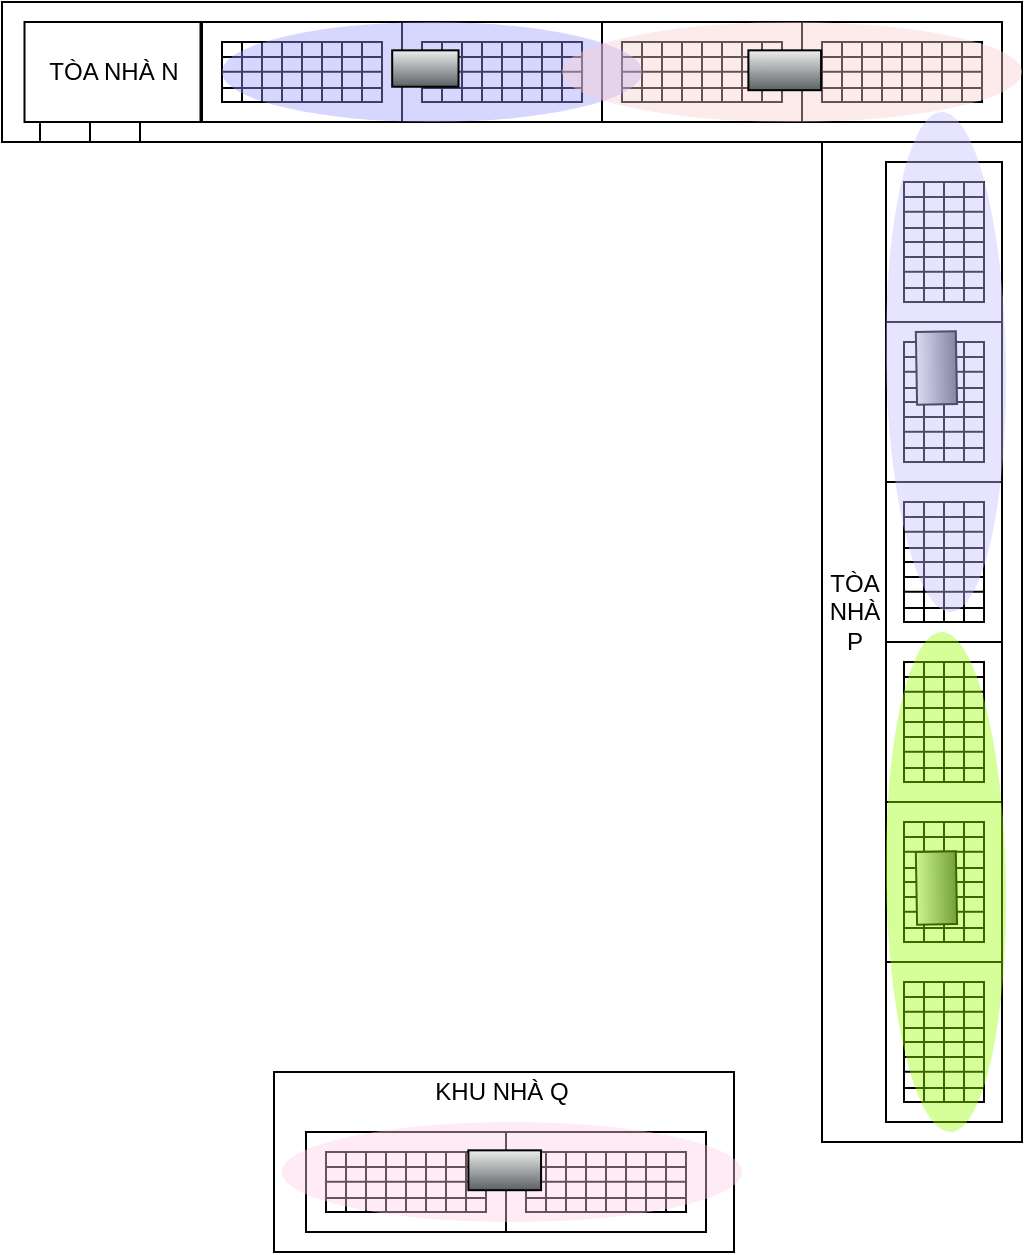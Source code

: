 <mxfile version="26.2.13">
  <diagram name="Trang-1" id="ZwLT9Nred-pgWHnocmXn">
    <mxGraphModel dx="1305" dy="703" grid="1" gridSize="10" guides="1" tooltips="1" connect="1" arrows="1" fold="1" page="1" pageScale="1" pageWidth="827" pageHeight="1169" math="0" shadow="0">
      <root>
        <mxCell id="0" />
        <mxCell id="1" parent="0" />
        <mxCell id="Q5hPLZrYcaLwsk61dotQ-1534" value="" style="rounded=0;whiteSpace=wrap;html=1;" parent="1" vertex="1">
          <mxGeometry x="276" y="625" width="230" height="90" as="geometry" />
        </mxCell>
        <mxCell id="Q5hPLZrYcaLwsk61dotQ-1" value="" style="rounded=0;whiteSpace=wrap;html=1;" parent="1" vertex="1">
          <mxGeometry x="140" y="90" width="510" height="70" as="geometry" />
        </mxCell>
        <mxCell id="Q5hPLZrYcaLwsk61dotQ-5" value="" style="rounded=0;whiteSpace=wrap;html=1;" parent="1" vertex="1">
          <mxGeometry x="159" y="100" width="50" height="60" as="geometry" />
        </mxCell>
        <mxCell id="Q5hPLZrYcaLwsk61dotQ-6" value="" style="rounded=0;whiteSpace=wrap;html=1;" parent="1" vertex="1">
          <mxGeometry x="550" y="160" width="100" height="500" as="geometry" />
        </mxCell>
        <mxCell id="Q5hPLZrYcaLwsk61dotQ-8" value="" style="rounded=0;whiteSpace=wrap;html=1;" parent="1" vertex="1">
          <mxGeometry x="240" y="100" width="100" height="50" as="geometry" />
        </mxCell>
        <mxCell id="Q5hPLZrYcaLwsk61dotQ-15" value="" style="rounded=0;whiteSpace=wrap;html=1;" parent="1" vertex="1">
          <mxGeometry x="250" y="110" width="10" height="30" as="geometry" />
        </mxCell>
        <mxCell id="Q5hPLZrYcaLwsk61dotQ-16" value="" style="endArrow=none;html=1;rounded=0;exitX=0;exitY=0.25;exitDx=0;exitDy=0;entryX=1;entryY=0.25;entryDx=0;entryDy=0;" parent="1" source="Q5hPLZrYcaLwsk61dotQ-15" target="Q5hPLZrYcaLwsk61dotQ-15" edge="1">
          <mxGeometry width="50" height="50" relative="1" as="geometry">
            <mxPoint x="280" y="150" as="sourcePoint" />
            <mxPoint x="330" y="100" as="targetPoint" />
          </mxGeometry>
        </mxCell>
        <mxCell id="Q5hPLZrYcaLwsk61dotQ-17" value="" style="endArrow=none;html=1;rounded=0;exitX=0;exitY=0.25;exitDx=0;exitDy=0;entryX=1;entryY=0.25;entryDx=0;entryDy=0;" parent="1" edge="1">
          <mxGeometry width="50" height="50" relative="1" as="geometry">
            <mxPoint x="250" y="124.88" as="sourcePoint" />
            <mxPoint x="260" y="124.88" as="targetPoint" />
          </mxGeometry>
        </mxCell>
        <mxCell id="Q5hPLZrYcaLwsk61dotQ-18" value="" style="endArrow=none;html=1;rounded=0;exitX=0;exitY=0.25;exitDx=0;exitDy=0;entryX=1;entryY=0.25;entryDx=0;entryDy=0;" parent="1" edge="1">
          <mxGeometry width="50" height="50" relative="1" as="geometry">
            <mxPoint x="250" y="133" as="sourcePoint" />
            <mxPoint x="260" y="133" as="targetPoint" />
          </mxGeometry>
        </mxCell>
        <mxCell id="Q5hPLZrYcaLwsk61dotQ-20" value="" style="rounded=0;whiteSpace=wrap;html=1;" parent="1" vertex="1">
          <mxGeometry x="260" y="110" width="10" height="30" as="geometry" />
        </mxCell>
        <mxCell id="Q5hPLZrYcaLwsk61dotQ-21" value="" style="endArrow=none;html=1;rounded=0;exitX=0;exitY=0.25;exitDx=0;exitDy=0;entryX=1;entryY=0.25;entryDx=0;entryDy=0;" parent="1" source="Q5hPLZrYcaLwsk61dotQ-20" target="Q5hPLZrYcaLwsk61dotQ-20" edge="1">
          <mxGeometry width="50" height="50" relative="1" as="geometry">
            <mxPoint x="290" y="150" as="sourcePoint" />
            <mxPoint x="340" y="100" as="targetPoint" />
          </mxGeometry>
        </mxCell>
        <mxCell id="Q5hPLZrYcaLwsk61dotQ-22" value="" style="endArrow=none;html=1;rounded=0;exitX=0;exitY=0.25;exitDx=0;exitDy=0;entryX=1;entryY=0.25;entryDx=0;entryDy=0;" parent="1" edge="1">
          <mxGeometry width="50" height="50" relative="1" as="geometry">
            <mxPoint x="260" y="124.88" as="sourcePoint" />
            <mxPoint x="270" y="124.88" as="targetPoint" />
          </mxGeometry>
        </mxCell>
        <mxCell id="Q5hPLZrYcaLwsk61dotQ-23" value="" style="endArrow=none;html=1;rounded=0;exitX=0;exitY=0.25;exitDx=0;exitDy=0;entryX=1;entryY=0.25;entryDx=0;entryDy=0;" parent="1" edge="1">
          <mxGeometry width="50" height="50" relative="1" as="geometry">
            <mxPoint x="260" y="133" as="sourcePoint" />
            <mxPoint x="270" y="133" as="targetPoint" />
          </mxGeometry>
        </mxCell>
        <mxCell id="Q5hPLZrYcaLwsk61dotQ-24" value="" style="rounded=0;whiteSpace=wrap;html=1;" parent="1" vertex="1">
          <mxGeometry x="270" y="110" width="10" height="30" as="geometry" />
        </mxCell>
        <mxCell id="Q5hPLZrYcaLwsk61dotQ-25" value="" style="endArrow=none;html=1;rounded=0;exitX=0;exitY=0.25;exitDx=0;exitDy=0;entryX=1;entryY=0.25;entryDx=0;entryDy=0;" parent="1" source="Q5hPLZrYcaLwsk61dotQ-24" target="Q5hPLZrYcaLwsk61dotQ-24" edge="1">
          <mxGeometry width="50" height="50" relative="1" as="geometry">
            <mxPoint x="300" y="150" as="sourcePoint" />
            <mxPoint x="350" y="100" as="targetPoint" />
          </mxGeometry>
        </mxCell>
        <mxCell id="Q5hPLZrYcaLwsk61dotQ-26" value="" style="endArrow=none;html=1;rounded=0;exitX=0;exitY=0.25;exitDx=0;exitDy=0;entryX=1;entryY=0.25;entryDx=0;entryDy=0;" parent="1" edge="1">
          <mxGeometry width="50" height="50" relative="1" as="geometry">
            <mxPoint x="270" y="124.88" as="sourcePoint" />
            <mxPoint x="280" y="124.88" as="targetPoint" />
          </mxGeometry>
        </mxCell>
        <mxCell id="Q5hPLZrYcaLwsk61dotQ-27" value="" style="endArrow=none;html=1;rounded=0;exitX=0;exitY=0.25;exitDx=0;exitDy=0;entryX=1;entryY=0.25;entryDx=0;entryDy=0;" parent="1" edge="1">
          <mxGeometry width="50" height="50" relative="1" as="geometry">
            <mxPoint x="270" y="133" as="sourcePoint" />
            <mxPoint x="280" y="133" as="targetPoint" />
          </mxGeometry>
        </mxCell>
        <mxCell id="Q5hPLZrYcaLwsk61dotQ-28" value="" style="rounded=0;whiteSpace=wrap;html=1;" parent="1" vertex="1">
          <mxGeometry x="280" y="110" width="10" height="30" as="geometry" />
        </mxCell>
        <mxCell id="Q5hPLZrYcaLwsk61dotQ-29" value="" style="endArrow=none;html=1;rounded=0;exitX=0;exitY=0.25;exitDx=0;exitDy=0;entryX=1;entryY=0.25;entryDx=0;entryDy=0;" parent="1" source="Q5hPLZrYcaLwsk61dotQ-28" target="Q5hPLZrYcaLwsk61dotQ-28" edge="1">
          <mxGeometry width="50" height="50" relative="1" as="geometry">
            <mxPoint x="310" y="150" as="sourcePoint" />
            <mxPoint x="360" y="100" as="targetPoint" />
          </mxGeometry>
        </mxCell>
        <mxCell id="Q5hPLZrYcaLwsk61dotQ-30" value="" style="endArrow=none;html=1;rounded=0;exitX=0;exitY=0.25;exitDx=0;exitDy=0;entryX=1;entryY=0.25;entryDx=0;entryDy=0;" parent="1" edge="1">
          <mxGeometry width="50" height="50" relative="1" as="geometry">
            <mxPoint x="280" y="124.88" as="sourcePoint" />
            <mxPoint x="290" y="124.88" as="targetPoint" />
          </mxGeometry>
        </mxCell>
        <mxCell id="Q5hPLZrYcaLwsk61dotQ-31" value="" style="endArrow=none;html=1;rounded=0;exitX=0;exitY=0.25;exitDx=0;exitDy=0;entryX=1;entryY=0.25;entryDx=0;entryDy=0;" parent="1" edge="1">
          <mxGeometry width="50" height="50" relative="1" as="geometry">
            <mxPoint x="280" y="133" as="sourcePoint" />
            <mxPoint x="290" y="133" as="targetPoint" />
          </mxGeometry>
        </mxCell>
        <mxCell id="Q5hPLZrYcaLwsk61dotQ-36" value="" style="rounded=0;whiteSpace=wrap;html=1;" parent="1" vertex="1">
          <mxGeometry x="290" y="110" width="10" height="30" as="geometry" />
        </mxCell>
        <mxCell id="Q5hPLZrYcaLwsk61dotQ-37" value="" style="endArrow=none;html=1;rounded=0;exitX=0;exitY=0.25;exitDx=0;exitDy=0;entryX=1;entryY=0.25;entryDx=0;entryDy=0;" parent="1" source="Q5hPLZrYcaLwsk61dotQ-36" target="Q5hPLZrYcaLwsk61dotQ-36" edge="1">
          <mxGeometry width="50" height="50" relative="1" as="geometry">
            <mxPoint x="320" y="150" as="sourcePoint" />
            <mxPoint x="370" y="100" as="targetPoint" />
          </mxGeometry>
        </mxCell>
        <mxCell id="Q5hPLZrYcaLwsk61dotQ-38" value="" style="endArrow=none;html=1;rounded=0;exitX=0;exitY=0.25;exitDx=0;exitDy=0;entryX=1;entryY=0.25;entryDx=0;entryDy=0;" parent="1" edge="1">
          <mxGeometry width="50" height="50" relative="1" as="geometry">
            <mxPoint x="290" y="124.88" as="sourcePoint" />
            <mxPoint x="300" y="124.88" as="targetPoint" />
          </mxGeometry>
        </mxCell>
        <mxCell id="Q5hPLZrYcaLwsk61dotQ-39" value="" style="endArrow=none;html=1;rounded=0;exitX=0;exitY=0.25;exitDx=0;exitDy=0;entryX=1;entryY=0.25;entryDx=0;entryDy=0;" parent="1" edge="1">
          <mxGeometry width="50" height="50" relative="1" as="geometry">
            <mxPoint x="290" y="133" as="sourcePoint" />
            <mxPoint x="300" y="133" as="targetPoint" />
          </mxGeometry>
        </mxCell>
        <mxCell id="Q5hPLZrYcaLwsk61dotQ-40" value="" style="rounded=0;whiteSpace=wrap;html=1;" parent="1" vertex="1">
          <mxGeometry x="300" y="110" width="10" height="30" as="geometry" />
        </mxCell>
        <mxCell id="Q5hPLZrYcaLwsk61dotQ-41" value="" style="endArrow=none;html=1;rounded=0;exitX=0;exitY=0.25;exitDx=0;exitDy=0;entryX=1;entryY=0.25;entryDx=0;entryDy=0;" parent="1" source="Q5hPLZrYcaLwsk61dotQ-40" target="Q5hPLZrYcaLwsk61dotQ-40" edge="1">
          <mxGeometry width="50" height="50" relative="1" as="geometry">
            <mxPoint x="330" y="150" as="sourcePoint" />
            <mxPoint x="380" y="100" as="targetPoint" />
          </mxGeometry>
        </mxCell>
        <mxCell id="Q5hPLZrYcaLwsk61dotQ-42" value="" style="endArrow=none;html=1;rounded=0;exitX=0;exitY=0.25;exitDx=0;exitDy=0;entryX=1;entryY=0.25;entryDx=0;entryDy=0;" parent="1" edge="1">
          <mxGeometry width="50" height="50" relative="1" as="geometry">
            <mxPoint x="300" y="124.88" as="sourcePoint" />
            <mxPoint x="310" y="124.88" as="targetPoint" />
          </mxGeometry>
        </mxCell>
        <mxCell id="Q5hPLZrYcaLwsk61dotQ-43" value="" style="endArrow=none;html=1;rounded=0;exitX=0;exitY=0.25;exitDx=0;exitDy=0;entryX=1;entryY=0.25;entryDx=0;entryDy=0;" parent="1" edge="1">
          <mxGeometry width="50" height="50" relative="1" as="geometry">
            <mxPoint x="300" y="133" as="sourcePoint" />
            <mxPoint x="310" y="133" as="targetPoint" />
          </mxGeometry>
        </mxCell>
        <mxCell id="Q5hPLZrYcaLwsk61dotQ-44" value="" style="rounded=0;whiteSpace=wrap;html=1;" parent="1" vertex="1">
          <mxGeometry x="310" y="110" width="10" height="30" as="geometry" />
        </mxCell>
        <mxCell id="Q5hPLZrYcaLwsk61dotQ-45" value="" style="endArrow=none;html=1;rounded=0;exitX=0;exitY=0.25;exitDx=0;exitDy=0;entryX=1;entryY=0.25;entryDx=0;entryDy=0;" parent="1" source="Q5hPLZrYcaLwsk61dotQ-44" target="Q5hPLZrYcaLwsk61dotQ-44" edge="1">
          <mxGeometry width="50" height="50" relative="1" as="geometry">
            <mxPoint x="340" y="150" as="sourcePoint" />
            <mxPoint x="390" y="100" as="targetPoint" />
          </mxGeometry>
        </mxCell>
        <mxCell id="Q5hPLZrYcaLwsk61dotQ-46" value="" style="endArrow=none;html=1;rounded=0;exitX=0;exitY=0.25;exitDx=0;exitDy=0;entryX=1;entryY=0.25;entryDx=0;entryDy=0;" parent="1" edge="1">
          <mxGeometry width="50" height="50" relative="1" as="geometry">
            <mxPoint x="310" y="124.88" as="sourcePoint" />
            <mxPoint x="320" y="124.88" as="targetPoint" />
          </mxGeometry>
        </mxCell>
        <mxCell id="Q5hPLZrYcaLwsk61dotQ-47" value="" style="endArrow=none;html=1;rounded=0;exitX=0;exitY=0.25;exitDx=0;exitDy=0;entryX=1;entryY=0.25;entryDx=0;entryDy=0;" parent="1" edge="1">
          <mxGeometry width="50" height="50" relative="1" as="geometry">
            <mxPoint x="310" y="133" as="sourcePoint" />
            <mxPoint x="320" y="133" as="targetPoint" />
          </mxGeometry>
        </mxCell>
        <mxCell id="Q5hPLZrYcaLwsk61dotQ-48" value="" style="rounded=0;whiteSpace=wrap;html=1;" parent="1" vertex="1">
          <mxGeometry x="320" y="110" width="10" height="30" as="geometry" />
        </mxCell>
        <mxCell id="Q5hPLZrYcaLwsk61dotQ-49" value="" style="endArrow=none;html=1;rounded=0;exitX=0;exitY=0.25;exitDx=0;exitDy=0;entryX=1;entryY=0.25;entryDx=0;entryDy=0;" parent="1" source="Q5hPLZrYcaLwsk61dotQ-48" target="Q5hPLZrYcaLwsk61dotQ-48" edge="1">
          <mxGeometry width="50" height="50" relative="1" as="geometry">
            <mxPoint x="350" y="150" as="sourcePoint" />
            <mxPoint x="400" y="100" as="targetPoint" />
          </mxGeometry>
        </mxCell>
        <mxCell id="Q5hPLZrYcaLwsk61dotQ-50" value="" style="endArrow=none;html=1;rounded=0;exitX=0;exitY=0.25;exitDx=0;exitDy=0;entryX=1;entryY=0.25;entryDx=0;entryDy=0;" parent="1" edge="1">
          <mxGeometry width="50" height="50" relative="1" as="geometry">
            <mxPoint x="320" y="124.88" as="sourcePoint" />
            <mxPoint x="330" y="124.88" as="targetPoint" />
          </mxGeometry>
        </mxCell>
        <mxCell id="Q5hPLZrYcaLwsk61dotQ-51" value="" style="endArrow=none;html=1;rounded=0;exitX=0;exitY=0.25;exitDx=0;exitDy=0;entryX=1;entryY=0.25;entryDx=0;entryDy=0;" parent="1" edge="1">
          <mxGeometry width="50" height="50" relative="1" as="geometry">
            <mxPoint x="320" y="133" as="sourcePoint" />
            <mxPoint x="330" y="133" as="targetPoint" />
          </mxGeometry>
        </mxCell>
        <mxCell id="Q5hPLZrYcaLwsk61dotQ-468" value="" style="rounded=0;whiteSpace=wrap;html=1;" parent="1" vertex="1">
          <mxGeometry x="340" y="100" width="100" height="50" as="geometry" />
        </mxCell>
        <mxCell id="Q5hPLZrYcaLwsk61dotQ-475" value="" style="rounded=0;whiteSpace=wrap;html=1;" parent="1" vertex="1">
          <mxGeometry x="350" y="110" width="10" height="30" as="geometry" />
        </mxCell>
        <mxCell id="Q5hPLZrYcaLwsk61dotQ-476" value="" style="endArrow=none;html=1;rounded=0;exitX=0;exitY=0.25;exitDx=0;exitDy=0;entryX=1;entryY=0.25;entryDx=0;entryDy=0;" parent="1" source="Q5hPLZrYcaLwsk61dotQ-475" target="Q5hPLZrYcaLwsk61dotQ-475" edge="1">
          <mxGeometry width="50" height="50" relative="1" as="geometry">
            <mxPoint x="380" y="150" as="sourcePoint" />
            <mxPoint x="430" y="100" as="targetPoint" />
          </mxGeometry>
        </mxCell>
        <mxCell id="Q5hPLZrYcaLwsk61dotQ-477" value="" style="endArrow=none;html=1;rounded=0;exitX=0;exitY=0.25;exitDx=0;exitDy=0;entryX=1;entryY=0.25;entryDx=0;entryDy=0;" parent="1" edge="1">
          <mxGeometry width="50" height="50" relative="1" as="geometry">
            <mxPoint x="350" y="124.88" as="sourcePoint" />
            <mxPoint x="360" y="124.88" as="targetPoint" />
          </mxGeometry>
        </mxCell>
        <mxCell id="Q5hPLZrYcaLwsk61dotQ-478" value="" style="endArrow=none;html=1;rounded=0;exitX=0;exitY=0.25;exitDx=0;exitDy=0;entryX=1;entryY=0.25;entryDx=0;entryDy=0;" parent="1" edge="1">
          <mxGeometry width="50" height="50" relative="1" as="geometry">
            <mxPoint x="350" y="133" as="sourcePoint" />
            <mxPoint x="360" y="133" as="targetPoint" />
          </mxGeometry>
        </mxCell>
        <mxCell id="Q5hPLZrYcaLwsk61dotQ-479" value="" style="rounded=0;whiteSpace=wrap;html=1;" parent="1" vertex="1">
          <mxGeometry x="360" y="110" width="10" height="30" as="geometry" />
        </mxCell>
        <mxCell id="Q5hPLZrYcaLwsk61dotQ-480" value="" style="endArrow=none;html=1;rounded=0;exitX=0;exitY=0.25;exitDx=0;exitDy=0;entryX=1;entryY=0.25;entryDx=0;entryDy=0;" parent="1" source="Q5hPLZrYcaLwsk61dotQ-479" target="Q5hPLZrYcaLwsk61dotQ-479" edge="1">
          <mxGeometry width="50" height="50" relative="1" as="geometry">
            <mxPoint x="390" y="150" as="sourcePoint" />
            <mxPoint x="440" y="100" as="targetPoint" />
          </mxGeometry>
        </mxCell>
        <mxCell id="Q5hPLZrYcaLwsk61dotQ-481" value="" style="endArrow=none;html=1;rounded=0;exitX=0;exitY=0.25;exitDx=0;exitDy=0;entryX=1;entryY=0.25;entryDx=0;entryDy=0;" parent="1" edge="1">
          <mxGeometry width="50" height="50" relative="1" as="geometry">
            <mxPoint x="360" y="124.88" as="sourcePoint" />
            <mxPoint x="370" y="124.88" as="targetPoint" />
          </mxGeometry>
        </mxCell>
        <mxCell id="Q5hPLZrYcaLwsk61dotQ-482" value="" style="endArrow=none;html=1;rounded=0;exitX=0;exitY=0.25;exitDx=0;exitDy=0;entryX=1;entryY=0.25;entryDx=0;entryDy=0;" parent="1" edge="1">
          <mxGeometry width="50" height="50" relative="1" as="geometry">
            <mxPoint x="360" y="133" as="sourcePoint" />
            <mxPoint x="370" y="133" as="targetPoint" />
          </mxGeometry>
        </mxCell>
        <mxCell id="Q5hPLZrYcaLwsk61dotQ-483" value="" style="rounded=0;whiteSpace=wrap;html=1;" parent="1" vertex="1">
          <mxGeometry x="370" y="110" width="10" height="30" as="geometry" />
        </mxCell>
        <mxCell id="Q5hPLZrYcaLwsk61dotQ-484" value="" style="endArrow=none;html=1;rounded=0;exitX=0;exitY=0.25;exitDx=0;exitDy=0;entryX=1;entryY=0.25;entryDx=0;entryDy=0;" parent="1" source="Q5hPLZrYcaLwsk61dotQ-483" target="Q5hPLZrYcaLwsk61dotQ-483" edge="1">
          <mxGeometry width="50" height="50" relative="1" as="geometry">
            <mxPoint x="400" y="150" as="sourcePoint" />
            <mxPoint x="450" y="100" as="targetPoint" />
          </mxGeometry>
        </mxCell>
        <mxCell id="Q5hPLZrYcaLwsk61dotQ-485" value="" style="endArrow=none;html=1;rounded=0;exitX=0;exitY=0.25;exitDx=0;exitDy=0;entryX=1;entryY=0.25;entryDx=0;entryDy=0;" parent="1" edge="1">
          <mxGeometry width="50" height="50" relative="1" as="geometry">
            <mxPoint x="370" y="124.88" as="sourcePoint" />
            <mxPoint x="380" y="124.88" as="targetPoint" />
          </mxGeometry>
        </mxCell>
        <mxCell id="Q5hPLZrYcaLwsk61dotQ-486" value="" style="endArrow=none;html=1;rounded=0;exitX=0;exitY=0.25;exitDx=0;exitDy=0;entryX=1;entryY=0.25;entryDx=0;entryDy=0;" parent="1" edge="1">
          <mxGeometry width="50" height="50" relative="1" as="geometry">
            <mxPoint x="370" y="133" as="sourcePoint" />
            <mxPoint x="380" y="133" as="targetPoint" />
          </mxGeometry>
        </mxCell>
        <mxCell id="Q5hPLZrYcaLwsk61dotQ-487" value="" style="rounded=0;whiteSpace=wrap;html=1;" parent="1" vertex="1">
          <mxGeometry x="380" y="110" width="10" height="30" as="geometry" />
        </mxCell>
        <mxCell id="Q5hPLZrYcaLwsk61dotQ-488" value="" style="endArrow=none;html=1;rounded=0;exitX=0;exitY=0.25;exitDx=0;exitDy=0;entryX=1;entryY=0.25;entryDx=0;entryDy=0;" parent="1" source="Q5hPLZrYcaLwsk61dotQ-487" target="Q5hPLZrYcaLwsk61dotQ-487" edge="1">
          <mxGeometry width="50" height="50" relative="1" as="geometry">
            <mxPoint x="410" y="150" as="sourcePoint" />
            <mxPoint x="460" y="100" as="targetPoint" />
          </mxGeometry>
        </mxCell>
        <mxCell id="Q5hPLZrYcaLwsk61dotQ-489" value="" style="endArrow=none;html=1;rounded=0;exitX=0;exitY=0.25;exitDx=0;exitDy=0;entryX=1;entryY=0.25;entryDx=0;entryDy=0;" parent="1" edge="1">
          <mxGeometry width="50" height="50" relative="1" as="geometry">
            <mxPoint x="380" y="124.88" as="sourcePoint" />
            <mxPoint x="390" y="124.88" as="targetPoint" />
          </mxGeometry>
        </mxCell>
        <mxCell id="Q5hPLZrYcaLwsk61dotQ-490" value="" style="endArrow=none;html=1;rounded=0;exitX=0;exitY=0.25;exitDx=0;exitDy=0;entryX=1;entryY=0.25;entryDx=0;entryDy=0;" parent="1" edge="1">
          <mxGeometry width="50" height="50" relative="1" as="geometry">
            <mxPoint x="380" y="133" as="sourcePoint" />
            <mxPoint x="390" y="133" as="targetPoint" />
          </mxGeometry>
        </mxCell>
        <mxCell id="Q5hPLZrYcaLwsk61dotQ-491" value="" style="rounded=0;whiteSpace=wrap;html=1;" parent="1" vertex="1">
          <mxGeometry x="390" y="110" width="10" height="30" as="geometry" />
        </mxCell>
        <mxCell id="Q5hPLZrYcaLwsk61dotQ-492" value="" style="endArrow=none;html=1;rounded=0;exitX=0;exitY=0.25;exitDx=0;exitDy=0;entryX=1;entryY=0.25;entryDx=0;entryDy=0;" parent="1" source="Q5hPLZrYcaLwsk61dotQ-491" target="Q5hPLZrYcaLwsk61dotQ-491" edge="1">
          <mxGeometry width="50" height="50" relative="1" as="geometry">
            <mxPoint x="420" y="150" as="sourcePoint" />
            <mxPoint x="470" y="100" as="targetPoint" />
          </mxGeometry>
        </mxCell>
        <mxCell id="Q5hPLZrYcaLwsk61dotQ-493" value="" style="endArrow=none;html=1;rounded=0;exitX=0;exitY=0.25;exitDx=0;exitDy=0;entryX=1;entryY=0.25;entryDx=0;entryDy=0;" parent="1" edge="1">
          <mxGeometry width="50" height="50" relative="1" as="geometry">
            <mxPoint x="390" y="124.88" as="sourcePoint" />
            <mxPoint x="400" y="124.88" as="targetPoint" />
          </mxGeometry>
        </mxCell>
        <mxCell id="Q5hPLZrYcaLwsk61dotQ-494" value="" style="endArrow=none;html=1;rounded=0;exitX=0;exitY=0.25;exitDx=0;exitDy=0;entryX=1;entryY=0.25;entryDx=0;entryDy=0;" parent="1" edge="1">
          <mxGeometry width="50" height="50" relative="1" as="geometry">
            <mxPoint x="390" y="133" as="sourcePoint" />
            <mxPoint x="400" y="133" as="targetPoint" />
          </mxGeometry>
        </mxCell>
        <mxCell id="Q5hPLZrYcaLwsk61dotQ-495" value="" style="rounded=0;whiteSpace=wrap;html=1;" parent="1" vertex="1">
          <mxGeometry x="400" y="110" width="10" height="30" as="geometry" />
        </mxCell>
        <mxCell id="Q5hPLZrYcaLwsk61dotQ-496" value="" style="endArrow=none;html=1;rounded=0;exitX=0;exitY=0.25;exitDx=0;exitDy=0;entryX=1;entryY=0.25;entryDx=0;entryDy=0;" parent="1" source="Q5hPLZrYcaLwsk61dotQ-495" target="Q5hPLZrYcaLwsk61dotQ-495" edge="1">
          <mxGeometry width="50" height="50" relative="1" as="geometry">
            <mxPoint x="430" y="150" as="sourcePoint" />
            <mxPoint x="480" y="100" as="targetPoint" />
          </mxGeometry>
        </mxCell>
        <mxCell id="Q5hPLZrYcaLwsk61dotQ-497" value="" style="endArrow=none;html=1;rounded=0;exitX=0;exitY=0.25;exitDx=0;exitDy=0;entryX=1;entryY=0.25;entryDx=0;entryDy=0;" parent="1" edge="1">
          <mxGeometry width="50" height="50" relative="1" as="geometry">
            <mxPoint x="400" y="124.88" as="sourcePoint" />
            <mxPoint x="410" y="124.88" as="targetPoint" />
          </mxGeometry>
        </mxCell>
        <mxCell id="Q5hPLZrYcaLwsk61dotQ-498" value="" style="endArrow=none;html=1;rounded=0;exitX=0;exitY=0.25;exitDx=0;exitDy=0;entryX=1;entryY=0.25;entryDx=0;entryDy=0;" parent="1" edge="1">
          <mxGeometry width="50" height="50" relative="1" as="geometry">
            <mxPoint x="400" y="133" as="sourcePoint" />
            <mxPoint x="410" y="133" as="targetPoint" />
          </mxGeometry>
        </mxCell>
        <mxCell id="Q5hPLZrYcaLwsk61dotQ-499" value="" style="rounded=0;whiteSpace=wrap;html=1;" parent="1" vertex="1">
          <mxGeometry x="410" y="110" width="10" height="30" as="geometry" />
        </mxCell>
        <mxCell id="Q5hPLZrYcaLwsk61dotQ-500" value="" style="endArrow=none;html=1;rounded=0;exitX=0;exitY=0.25;exitDx=0;exitDy=0;entryX=1;entryY=0.25;entryDx=0;entryDy=0;" parent="1" source="Q5hPLZrYcaLwsk61dotQ-499" target="Q5hPLZrYcaLwsk61dotQ-499" edge="1">
          <mxGeometry width="50" height="50" relative="1" as="geometry">
            <mxPoint x="440" y="150" as="sourcePoint" />
            <mxPoint x="490" y="100" as="targetPoint" />
          </mxGeometry>
        </mxCell>
        <mxCell id="Q5hPLZrYcaLwsk61dotQ-501" value="" style="endArrow=none;html=1;rounded=0;exitX=0;exitY=0.25;exitDx=0;exitDy=0;entryX=1;entryY=0.25;entryDx=0;entryDy=0;" parent="1" edge="1">
          <mxGeometry width="50" height="50" relative="1" as="geometry">
            <mxPoint x="410" y="124.88" as="sourcePoint" />
            <mxPoint x="420" y="124.88" as="targetPoint" />
          </mxGeometry>
        </mxCell>
        <mxCell id="Q5hPLZrYcaLwsk61dotQ-502" value="" style="endArrow=none;html=1;rounded=0;exitX=0;exitY=0.25;exitDx=0;exitDy=0;entryX=1;entryY=0.25;entryDx=0;entryDy=0;" parent="1" edge="1">
          <mxGeometry width="50" height="50" relative="1" as="geometry">
            <mxPoint x="410" y="133" as="sourcePoint" />
            <mxPoint x="420" y="133" as="targetPoint" />
          </mxGeometry>
        </mxCell>
        <mxCell id="Q5hPLZrYcaLwsk61dotQ-503" value="" style="rounded=0;whiteSpace=wrap;html=1;" parent="1" vertex="1">
          <mxGeometry x="420" y="110" width="10" height="30" as="geometry" />
        </mxCell>
        <mxCell id="Q5hPLZrYcaLwsk61dotQ-504" value="" style="endArrow=none;html=1;rounded=0;exitX=0;exitY=0.25;exitDx=0;exitDy=0;entryX=1;entryY=0.25;entryDx=0;entryDy=0;" parent="1" source="Q5hPLZrYcaLwsk61dotQ-503" target="Q5hPLZrYcaLwsk61dotQ-503" edge="1">
          <mxGeometry width="50" height="50" relative="1" as="geometry">
            <mxPoint x="450" y="150" as="sourcePoint" />
            <mxPoint x="500" y="100" as="targetPoint" />
          </mxGeometry>
        </mxCell>
        <mxCell id="Q5hPLZrYcaLwsk61dotQ-505" value="" style="endArrow=none;html=1;rounded=0;exitX=0;exitY=0.25;exitDx=0;exitDy=0;entryX=1;entryY=0.25;entryDx=0;entryDy=0;" parent="1" edge="1">
          <mxGeometry width="50" height="50" relative="1" as="geometry">
            <mxPoint x="420" y="124.88" as="sourcePoint" />
            <mxPoint x="430" y="124.88" as="targetPoint" />
          </mxGeometry>
        </mxCell>
        <mxCell id="Q5hPLZrYcaLwsk61dotQ-506" value="" style="endArrow=none;html=1;rounded=0;exitX=0;exitY=0.25;exitDx=0;exitDy=0;entryX=1;entryY=0.25;entryDx=0;entryDy=0;" parent="1" edge="1">
          <mxGeometry width="50" height="50" relative="1" as="geometry">
            <mxPoint x="420" y="133" as="sourcePoint" />
            <mxPoint x="430" y="133" as="targetPoint" />
          </mxGeometry>
        </mxCell>
        <mxCell id="Q5hPLZrYcaLwsk61dotQ-699" value="" style="rounded=0;whiteSpace=wrap;html=1;" parent="1" vertex="1">
          <mxGeometry x="440" y="100" width="100" height="50" as="geometry" />
        </mxCell>
        <mxCell id="Q5hPLZrYcaLwsk61dotQ-706" value="" style="rounded=0;whiteSpace=wrap;html=1;" parent="1" vertex="1">
          <mxGeometry x="450" y="110" width="10" height="30" as="geometry" />
        </mxCell>
        <mxCell id="Q5hPLZrYcaLwsk61dotQ-707" value="" style="endArrow=none;html=1;rounded=0;exitX=0;exitY=0.25;exitDx=0;exitDy=0;entryX=1;entryY=0.25;entryDx=0;entryDy=0;" parent="1" source="Q5hPLZrYcaLwsk61dotQ-706" target="Q5hPLZrYcaLwsk61dotQ-706" edge="1">
          <mxGeometry width="50" height="50" relative="1" as="geometry">
            <mxPoint x="480" y="150" as="sourcePoint" />
            <mxPoint x="530" y="100" as="targetPoint" />
          </mxGeometry>
        </mxCell>
        <mxCell id="Q5hPLZrYcaLwsk61dotQ-708" value="" style="endArrow=none;html=1;rounded=0;exitX=0;exitY=0.25;exitDx=0;exitDy=0;entryX=1;entryY=0.25;entryDx=0;entryDy=0;" parent="1" edge="1">
          <mxGeometry width="50" height="50" relative="1" as="geometry">
            <mxPoint x="450" y="124.88" as="sourcePoint" />
            <mxPoint x="460" y="124.88" as="targetPoint" />
          </mxGeometry>
        </mxCell>
        <mxCell id="Q5hPLZrYcaLwsk61dotQ-709" value="" style="endArrow=none;html=1;rounded=0;exitX=0;exitY=0.25;exitDx=0;exitDy=0;entryX=1;entryY=0.25;entryDx=0;entryDy=0;" parent="1" edge="1">
          <mxGeometry width="50" height="50" relative="1" as="geometry">
            <mxPoint x="450" y="133" as="sourcePoint" />
            <mxPoint x="460" y="133" as="targetPoint" />
          </mxGeometry>
        </mxCell>
        <mxCell id="Q5hPLZrYcaLwsk61dotQ-710" value="" style="rounded=0;whiteSpace=wrap;html=1;" parent="1" vertex="1">
          <mxGeometry x="460" y="110" width="10" height="30" as="geometry" />
        </mxCell>
        <mxCell id="Q5hPLZrYcaLwsk61dotQ-711" value="" style="endArrow=none;html=1;rounded=0;exitX=0;exitY=0.25;exitDx=0;exitDy=0;entryX=1;entryY=0.25;entryDx=0;entryDy=0;" parent="1" source="Q5hPLZrYcaLwsk61dotQ-710" target="Q5hPLZrYcaLwsk61dotQ-710" edge="1">
          <mxGeometry width="50" height="50" relative="1" as="geometry">
            <mxPoint x="490" y="150" as="sourcePoint" />
            <mxPoint x="540" y="100" as="targetPoint" />
          </mxGeometry>
        </mxCell>
        <mxCell id="Q5hPLZrYcaLwsk61dotQ-712" value="" style="endArrow=none;html=1;rounded=0;exitX=0;exitY=0.25;exitDx=0;exitDy=0;entryX=1;entryY=0.25;entryDx=0;entryDy=0;" parent="1" edge="1">
          <mxGeometry width="50" height="50" relative="1" as="geometry">
            <mxPoint x="460" y="124.88" as="sourcePoint" />
            <mxPoint x="470" y="124.88" as="targetPoint" />
          </mxGeometry>
        </mxCell>
        <mxCell id="Q5hPLZrYcaLwsk61dotQ-713" value="" style="endArrow=none;html=1;rounded=0;exitX=0;exitY=0.25;exitDx=0;exitDy=0;entryX=1;entryY=0.25;entryDx=0;entryDy=0;" parent="1" edge="1">
          <mxGeometry width="50" height="50" relative="1" as="geometry">
            <mxPoint x="460" y="133" as="sourcePoint" />
            <mxPoint x="470" y="133" as="targetPoint" />
          </mxGeometry>
        </mxCell>
        <mxCell id="Q5hPLZrYcaLwsk61dotQ-714" value="" style="rounded=0;whiteSpace=wrap;html=1;" parent="1" vertex="1">
          <mxGeometry x="470" y="110" width="10" height="30" as="geometry" />
        </mxCell>
        <mxCell id="Q5hPLZrYcaLwsk61dotQ-715" value="" style="endArrow=none;html=1;rounded=0;exitX=0;exitY=0.25;exitDx=0;exitDy=0;entryX=1;entryY=0.25;entryDx=0;entryDy=0;" parent="1" source="Q5hPLZrYcaLwsk61dotQ-714" target="Q5hPLZrYcaLwsk61dotQ-714" edge="1">
          <mxGeometry width="50" height="50" relative="1" as="geometry">
            <mxPoint x="500" y="150" as="sourcePoint" />
            <mxPoint x="550" y="100" as="targetPoint" />
          </mxGeometry>
        </mxCell>
        <mxCell id="Q5hPLZrYcaLwsk61dotQ-716" value="" style="endArrow=none;html=1;rounded=0;exitX=0;exitY=0.25;exitDx=0;exitDy=0;entryX=1;entryY=0.25;entryDx=0;entryDy=0;" parent="1" edge="1">
          <mxGeometry width="50" height="50" relative="1" as="geometry">
            <mxPoint x="470" y="124.88" as="sourcePoint" />
            <mxPoint x="480" y="124.88" as="targetPoint" />
          </mxGeometry>
        </mxCell>
        <mxCell id="Q5hPLZrYcaLwsk61dotQ-717" value="" style="endArrow=none;html=1;rounded=0;exitX=0;exitY=0.25;exitDx=0;exitDy=0;entryX=1;entryY=0.25;entryDx=0;entryDy=0;" parent="1" edge="1">
          <mxGeometry width="50" height="50" relative="1" as="geometry">
            <mxPoint x="470" y="133" as="sourcePoint" />
            <mxPoint x="480" y="133" as="targetPoint" />
          </mxGeometry>
        </mxCell>
        <mxCell id="Q5hPLZrYcaLwsk61dotQ-718" value="" style="rounded=0;whiteSpace=wrap;html=1;" parent="1" vertex="1">
          <mxGeometry x="480" y="110" width="10" height="30" as="geometry" />
        </mxCell>
        <mxCell id="Q5hPLZrYcaLwsk61dotQ-719" value="" style="endArrow=none;html=1;rounded=0;exitX=0;exitY=0.25;exitDx=0;exitDy=0;entryX=1;entryY=0.25;entryDx=0;entryDy=0;" parent="1" source="Q5hPLZrYcaLwsk61dotQ-718" target="Q5hPLZrYcaLwsk61dotQ-718" edge="1">
          <mxGeometry width="50" height="50" relative="1" as="geometry">
            <mxPoint x="510" y="150" as="sourcePoint" />
            <mxPoint x="560" y="100" as="targetPoint" />
          </mxGeometry>
        </mxCell>
        <mxCell id="Q5hPLZrYcaLwsk61dotQ-720" value="" style="endArrow=none;html=1;rounded=0;exitX=0;exitY=0.25;exitDx=0;exitDy=0;entryX=1;entryY=0.25;entryDx=0;entryDy=0;" parent="1" edge="1">
          <mxGeometry width="50" height="50" relative="1" as="geometry">
            <mxPoint x="480" y="124.88" as="sourcePoint" />
            <mxPoint x="490" y="124.88" as="targetPoint" />
          </mxGeometry>
        </mxCell>
        <mxCell id="Q5hPLZrYcaLwsk61dotQ-721" value="" style="endArrow=none;html=1;rounded=0;exitX=0;exitY=0.25;exitDx=0;exitDy=0;entryX=1;entryY=0.25;entryDx=0;entryDy=0;" parent="1" edge="1">
          <mxGeometry width="50" height="50" relative="1" as="geometry">
            <mxPoint x="480" y="133" as="sourcePoint" />
            <mxPoint x="490" y="133" as="targetPoint" />
          </mxGeometry>
        </mxCell>
        <mxCell id="Q5hPLZrYcaLwsk61dotQ-722" value="" style="rounded=0;whiteSpace=wrap;html=1;" parent="1" vertex="1">
          <mxGeometry x="490" y="110" width="10" height="30" as="geometry" />
        </mxCell>
        <mxCell id="Q5hPLZrYcaLwsk61dotQ-723" value="" style="endArrow=none;html=1;rounded=0;exitX=0;exitY=0.25;exitDx=0;exitDy=0;entryX=1;entryY=0.25;entryDx=0;entryDy=0;" parent="1" source="Q5hPLZrYcaLwsk61dotQ-722" target="Q5hPLZrYcaLwsk61dotQ-722" edge="1">
          <mxGeometry width="50" height="50" relative="1" as="geometry">
            <mxPoint x="520" y="150" as="sourcePoint" />
            <mxPoint x="570" y="100" as="targetPoint" />
          </mxGeometry>
        </mxCell>
        <mxCell id="Q5hPLZrYcaLwsk61dotQ-724" value="" style="endArrow=none;html=1;rounded=0;exitX=0;exitY=0.25;exitDx=0;exitDy=0;entryX=1;entryY=0.25;entryDx=0;entryDy=0;" parent="1" edge="1">
          <mxGeometry width="50" height="50" relative="1" as="geometry">
            <mxPoint x="490" y="124.88" as="sourcePoint" />
            <mxPoint x="500" y="124.88" as="targetPoint" />
          </mxGeometry>
        </mxCell>
        <mxCell id="Q5hPLZrYcaLwsk61dotQ-725" value="" style="endArrow=none;html=1;rounded=0;exitX=0;exitY=0.25;exitDx=0;exitDy=0;entryX=1;entryY=0.25;entryDx=0;entryDy=0;" parent="1" edge="1">
          <mxGeometry width="50" height="50" relative="1" as="geometry">
            <mxPoint x="490" y="133" as="sourcePoint" />
            <mxPoint x="500" y="133" as="targetPoint" />
          </mxGeometry>
        </mxCell>
        <mxCell id="Q5hPLZrYcaLwsk61dotQ-726" value="" style="rounded=0;whiteSpace=wrap;html=1;" parent="1" vertex="1">
          <mxGeometry x="500" y="110" width="10" height="30" as="geometry" />
        </mxCell>
        <mxCell id="Q5hPLZrYcaLwsk61dotQ-727" value="" style="endArrow=none;html=1;rounded=0;exitX=0;exitY=0.25;exitDx=0;exitDy=0;entryX=1;entryY=0.25;entryDx=0;entryDy=0;" parent="1" source="Q5hPLZrYcaLwsk61dotQ-726" target="Q5hPLZrYcaLwsk61dotQ-726" edge="1">
          <mxGeometry width="50" height="50" relative="1" as="geometry">
            <mxPoint x="530" y="150" as="sourcePoint" />
            <mxPoint x="580" y="100" as="targetPoint" />
          </mxGeometry>
        </mxCell>
        <mxCell id="Q5hPLZrYcaLwsk61dotQ-728" value="" style="endArrow=none;html=1;rounded=0;exitX=0;exitY=0.25;exitDx=0;exitDy=0;entryX=1;entryY=0.25;entryDx=0;entryDy=0;" parent="1" edge="1">
          <mxGeometry width="50" height="50" relative="1" as="geometry">
            <mxPoint x="500" y="124.88" as="sourcePoint" />
            <mxPoint x="510" y="124.88" as="targetPoint" />
          </mxGeometry>
        </mxCell>
        <mxCell id="Q5hPLZrYcaLwsk61dotQ-729" value="" style="endArrow=none;html=1;rounded=0;exitX=0;exitY=0.25;exitDx=0;exitDy=0;entryX=1;entryY=0.25;entryDx=0;entryDy=0;" parent="1" edge="1">
          <mxGeometry width="50" height="50" relative="1" as="geometry">
            <mxPoint x="500" y="133" as="sourcePoint" />
            <mxPoint x="510" y="133" as="targetPoint" />
          </mxGeometry>
        </mxCell>
        <mxCell id="Q5hPLZrYcaLwsk61dotQ-730" value="" style="rounded=0;whiteSpace=wrap;html=1;" parent="1" vertex="1">
          <mxGeometry x="510" y="110" width="10" height="30" as="geometry" />
        </mxCell>
        <mxCell id="Q5hPLZrYcaLwsk61dotQ-731" value="" style="endArrow=none;html=1;rounded=0;exitX=0;exitY=0.25;exitDx=0;exitDy=0;entryX=1;entryY=0.25;entryDx=0;entryDy=0;" parent="1" source="Q5hPLZrYcaLwsk61dotQ-730" target="Q5hPLZrYcaLwsk61dotQ-730" edge="1">
          <mxGeometry width="50" height="50" relative="1" as="geometry">
            <mxPoint x="540" y="150" as="sourcePoint" />
            <mxPoint x="590" y="100" as="targetPoint" />
          </mxGeometry>
        </mxCell>
        <mxCell id="Q5hPLZrYcaLwsk61dotQ-732" value="" style="endArrow=none;html=1;rounded=0;exitX=0;exitY=0.25;exitDx=0;exitDy=0;entryX=1;entryY=0.25;entryDx=0;entryDy=0;" parent="1" edge="1">
          <mxGeometry width="50" height="50" relative="1" as="geometry">
            <mxPoint x="510" y="124.88" as="sourcePoint" />
            <mxPoint x="520" y="124.88" as="targetPoint" />
          </mxGeometry>
        </mxCell>
        <mxCell id="Q5hPLZrYcaLwsk61dotQ-733" value="" style="endArrow=none;html=1;rounded=0;exitX=0;exitY=0.25;exitDx=0;exitDy=0;entryX=1;entryY=0.25;entryDx=0;entryDy=0;" parent="1" edge="1">
          <mxGeometry width="50" height="50" relative="1" as="geometry">
            <mxPoint x="510" y="133" as="sourcePoint" />
            <mxPoint x="520" y="133" as="targetPoint" />
          </mxGeometry>
        </mxCell>
        <mxCell id="Q5hPLZrYcaLwsk61dotQ-734" value="" style="rounded=0;whiteSpace=wrap;html=1;" parent="1" vertex="1">
          <mxGeometry x="520" y="110" width="10" height="30" as="geometry" />
        </mxCell>
        <mxCell id="Q5hPLZrYcaLwsk61dotQ-735" value="" style="endArrow=none;html=1;rounded=0;exitX=0;exitY=0.25;exitDx=0;exitDy=0;entryX=1;entryY=0.25;entryDx=0;entryDy=0;" parent="1" source="Q5hPLZrYcaLwsk61dotQ-734" target="Q5hPLZrYcaLwsk61dotQ-734" edge="1">
          <mxGeometry width="50" height="50" relative="1" as="geometry">
            <mxPoint x="550" y="150" as="sourcePoint" />
            <mxPoint x="600" y="100" as="targetPoint" />
          </mxGeometry>
        </mxCell>
        <mxCell id="Q5hPLZrYcaLwsk61dotQ-736" value="" style="endArrow=none;html=1;rounded=0;exitX=0;exitY=0.25;exitDx=0;exitDy=0;entryX=1;entryY=0.25;entryDx=0;entryDy=0;" parent="1" edge="1">
          <mxGeometry width="50" height="50" relative="1" as="geometry">
            <mxPoint x="520" y="124.88" as="sourcePoint" />
            <mxPoint x="530" y="124.88" as="targetPoint" />
          </mxGeometry>
        </mxCell>
        <mxCell id="Q5hPLZrYcaLwsk61dotQ-737" value="" style="endArrow=none;html=1;rounded=0;exitX=0;exitY=0.25;exitDx=0;exitDy=0;entryX=1;entryY=0.25;entryDx=0;entryDy=0;" parent="1" edge="1">
          <mxGeometry width="50" height="50" relative="1" as="geometry">
            <mxPoint x="520" y="133" as="sourcePoint" />
            <mxPoint x="530" y="133" as="targetPoint" />
          </mxGeometry>
        </mxCell>
        <mxCell id="Q5hPLZrYcaLwsk61dotQ-1161" value="" style="endArrow=none;html=1;rounded=0;entryX=0.5;entryY=0;entryDx=0;entryDy=0;exitX=0.5;exitY=1;exitDx=0;exitDy=0;" parent="1" source="Q5hPLZrYcaLwsk61dotQ-5" target="Q5hPLZrYcaLwsk61dotQ-5" edge="1">
          <mxGeometry width="50" height="50" relative="1" as="geometry">
            <mxPoint x="490" y="360" as="sourcePoint" />
            <mxPoint x="540" y="310" as="targetPoint" />
          </mxGeometry>
        </mxCell>
        <mxCell id="Q5hPLZrYcaLwsk61dotQ-1163" value="" style="rounded=0;whiteSpace=wrap;html=1;" parent="1" vertex="1">
          <mxGeometry x="151.25" y="100" width="88" height="50" as="geometry" />
        </mxCell>
        <mxCell id="Q5hPLZrYcaLwsk61dotQ-1398" value="" style="rounded=0;whiteSpace=wrap;html=1;direction=south;" parent="1" vertex="1">
          <mxGeometry x="582" y="330" width="58" height="80" as="geometry" />
        </mxCell>
        <mxCell id="Q5hPLZrYcaLwsk61dotQ-1399" value="" style="rounded=0;whiteSpace=wrap;html=1;" parent="1" vertex="1">
          <mxGeometry x="591" y="340" width="10" height="30" as="geometry" />
        </mxCell>
        <mxCell id="Q5hPLZrYcaLwsk61dotQ-1400" value="" style="endArrow=none;html=1;rounded=0;exitX=0;exitY=0.25;exitDx=0;exitDy=0;entryX=1;entryY=0.25;entryDx=0;entryDy=0;" parent="1" source="Q5hPLZrYcaLwsk61dotQ-1399" target="Q5hPLZrYcaLwsk61dotQ-1399" edge="1">
          <mxGeometry width="50" height="50" relative="1" as="geometry">
            <mxPoint x="621" y="380" as="sourcePoint" />
            <mxPoint x="671" y="330" as="targetPoint" />
          </mxGeometry>
        </mxCell>
        <mxCell id="Q5hPLZrYcaLwsk61dotQ-1401" value="" style="endArrow=none;html=1;rounded=0;exitX=0;exitY=0.25;exitDx=0;exitDy=0;entryX=1;entryY=0.25;entryDx=0;entryDy=0;" parent="1" edge="1">
          <mxGeometry width="50" height="50" relative="1" as="geometry">
            <mxPoint x="591" y="354.88" as="sourcePoint" />
            <mxPoint x="601" y="354.88" as="targetPoint" />
          </mxGeometry>
        </mxCell>
        <mxCell id="Q5hPLZrYcaLwsk61dotQ-1402" value="" style="endArrow=none;html=1;rounded=0;exitX=0;exitY=0.25;exitDx=0;exitDy=0;entryX=1;entryY=0.25;entryDx=0;entryDy=0;" parent="1" edge="1">
          <mxGeometry width="50" height="50" relative="1" as="geometry">
            <mxPoint x="591" y="363" as="sourcePoint" />
            <mxPoint x="601" y="363" as="targetPoint" />
          </mxGeometry>
        </mxCell>
        <mxCell id="Q5hPLZrYcaLwsk61dotQ-1403" value="" style="rounded=0;whiteSpace=wrap;html=1;" parent="1" vertex="1">
          <mxGeometry x="601" y="340" width="10" height="30" as="geometry" />
        </mxCell>
        <mxCell id="Q5hPLZrYcaLwsk61dotQ-1404" value="" style="endArrow=none;html=1;rounded=0;exitX=0;exitY=0.25;exitDx=0;exitDy=0;entryX=1;entryY=0.25;entryDx=0;entryDy=0;" parent="1" source="Q5hPLZrYcaLwsk61dotQ-1403" target="Q5hPLZrYcaLwsk61dotQ-1403" edge="1">
          <mxGeometry width="50" height="50" relative="1" as="geometry">
            <mxPoint x="631" y="380" as="sourcePoint" />
            <mxPoint x="681" y="330" as="targetPoint" />
          </mxGeometry>
        </mxCell>
        <mxCell id="Q5hPLZrYcaLwsk61dotQ-1405" value="" style="endArrow=none;html=1;rounded=0;exitX=0;exitY=0.25;exitDx=0;exitDy=0;entryX=1;entryY=0.25;entryDx=0;entryDy=0;" parent="1" edge="1">
          <mxGeometry width="50" height="50" relative="1" as="geometry">
            <mxPoint x="601" y="354.88" as="sourcePoint" />
            <mxPoint x="611" y="354.88" as="targetPoint" />
          </mxGeometry>
        </mxCell>
        <mxCell id="Q5hPLZrYcaLwsk61dotQ-1406" value="" style="endArrow=none;html=1;rounded=0;exitX=0;exitY=0.25;exitDx=0;exitDy=0;entryX=1;entryY=0.25;entryDx=0;entryDy=0;" parent="1" edge="1">
          <mxGeometry width="50" height="50" relative="1" as="geometry">
            <mxPoint x="601" y="363" as="sourcePoint" />
            <mxPoint x="611" y="363" as="targetPoint" />
          </mxGeometry>
        </mxCell>
        <mxCell id="Q5hPLZrYcaLwsk61dotQ-1407" value="" style="rounded=0;whiteSpace=wrap;html=1;" parent="1" vertex="1">
          <mxGeometry x="611" y="340" width="10" height="30" as="geometry" />
        </mxCell>
        <mxCell id="Q5hPLZrYcaLwsk61dotQ-1408" value="" style="endArrow=none;html=1;rounded=0;exitX=0;exitY=0.25;exitDx=0;exitDy=0;entryX=1;entryY=0.25;entryDx=0;entryDy=0;" parent="1" source="Q5hPLZrYcaLwsk61dotQ-1407" target="Q5hPLZrYcaLwsk61dotQ-1407" edge="1">
          <mxGeometry width="50" height="50" relative="1" as="geometry">
            <mxPoint x="641" y="380" as="sourcePoint" />
            <mxPoint x="691" y="330" as="targetPoint" />
          </mxGeometry>
        </mxCell>
        <mxCell id="Q5hPLZrYcaLwsk61dotQ-1409" value="" style="endArrow=none;html=1;rounded=0;exitX=0;exitY=0.25;exitDx=0;exitDy=0;entryX=1;entryY=0.25;entryDx=0;entryDy=0;" parent="1" edge="1">
          <mxGeometry width="50" height="50" relative="1" as="geometry">
            <mxPoint x="611" y="354.88" as="sourcePoint" />
            <mxPoint x="621" y="354.88" as="targetPoint" />
          </mxGeometry>
        </mxCell>
        <mxCell id="Q5hPLZrYcaLwsk61dotQ-1410" value="" style="endArrow=none;html=1;rounded=0;exitX=0;exitY=0.25;exitDx=0;exitDy=0;entryX=1;entryY=0.25;entryDx=0;entryDy=0;" parent="1" edge="1">
          <mxGeometry width="50" height="50" relative="1" as="geometry">
            <mxPoint x="611" y="363" as="sourcePoint" />
            <mxPoint x="621" y="363" as="targetPoint" />
          </mxGeometry>
        </mxCell>
        <mxCell id="Q5hPLZrYcaLwsk61dotQ-1411" value="" style="rounded=0;whiteSpace=wrap;html=1;" parent="1" vertex="1">
          <mxGeometry x="621" y="340" width="10" height="30" as="geometry" />
        </mxCell>
        <mxCell id="Q5hPLZrYcaLwsk61dotQ-1412" value="" style="endArrow=none;html=1;rounded=0;exitX=0;exitY=0.25;exitDx=0;exitDy=0;entryX=1;entryY=0.25;entryDx=0;entryDy=0;" parent="1" source="Q5hPLZrYcaLwsk61dotQ-1411" target="Q5hPLZrYcaLwsk61dotQ-1411" edge="1">
          <mxGeometry width="50" height="50" relative="1" as="geometry">
            <mxPoint x="651" y="380" as="sourcePoint" />
            <mxPoint x="701" y="330" as="targetPoint" />
          </mxGeometry>
        </mxCell>
        <mxCell id="Q5hPLZrYcaLwsk61dotQ-1413" value="" style="endArrow=none;html=1;rounded=0;exitX=0;exitY=0.25;exitDx=0;exitDy=0;entryX=1;entryY=0.25;entryDx=0;entryDy=0;" parent="1" edge="1">
          <mxGeometry width="50" height="50" relative="1" as="geometry">
            <mxPoint x="621" y="354.88" as="sourcePoint" />
            <mxPoint x="631" y="354.88" as="targetPoint" />
          </mxGeometry>
        </mxCell>
        <mxCell id="Q5hPLZrYcaLwsk61dotQ-1414" value="" style="endArrow=none;html=1;rounded=0;exitX=0;exitY=0.25;exitDx=0;exitDy=0;entryX=1;entryY=0.25;entryDx=0;entryDy=0;" parent="1" edge="1">
          <mxGeometry width="50" height="50" relative="1" as="geometry">
            <mxPoint x="621" y="363" as="sourcePoint" />
            <mxPoint x="631" y="363" as="targetPoint" />
          </mxGeometry>
        </mxCell>
        <mxCell id="Q5hPLZrYcaLwsk61dotQ-1415" value="" style="rounded=0;whiteSpace=wrap;html=1;" parent="1" vertex="1">
          <mxGeometry x="591" y="370" width="10" height="30" as="geometry" />
        </mxCell>
        <mxCell id="Q5hPLZrYcaLwsk61dotQ-1416" value="" style="endArrow=none;html=1;rounded=0;exitX=0;exitY=0.25;exitDx=0;exitDy=0;entryX=1;entryY=0.25;entryDx=0;entryDy=0;" parent="1" source="Q5hPLZrYcaLwsk61dotQ-1415" target="Q5hPLZrYcaLwsk61dotQ-1415" edge="1">
          <mxGeometry width="50" height="50" relative="1" as="geometry">
            <mxPoint x="621" y="410" as="sourcePoint" />
            <mxPoint x="671" y="360" as="targetPoint" />
          </mxGeometry>
        </mxCell>
        <mxCell id="Q5hPLZrYcaLwsk61dotQ-1417" value="" style="endArrow=none;html=1;rounded=0;exitX=0;exitY=0.25;exitDx=0;exitDy=0;entryX=1;entryY=0.25;entryDx=0;entryDy=0;" parent="1" edge="1">
          <mxGeometry width="50" height="50" relative="1" as="geometry">
            <mxPoint x="591" y="384.88" as="sourcePoint" />
            <mxPoint x="601" y="384.88" as="targetPoint" />
          </mxGeometry>
        </mxCell>
        <mxCell id="Q5hPLZrYcaLwsk61dotQ-1418" value="" style="endArrow=none;html=1;rounded=0;exitX=0;exitY=0.25;exitDx=0;exitDy=0;entryX=1;entryY=0.25;entryDx=0;entryDy=0;" parent="1" edge="1">
          <mxGeometry width="50" height="50" relative="1" as="geometry">
            <mxPoint x="591" y="393" as="sourcePoint" />
            <mxPoint x="601" y="393" as="targetPoint" />
          </mxGeometry>
        </mxCell>
        <mxCell id="Q5hPLZrYcaLwsk61dotQ-1419" value="" style="rounded=0;whiteSpace=wrap;html=1;" parent="1" vertex="1">
          <mxGeometry x="601" y="370" width="10" height="30" as="geometry" />
        </mxCell>
        <mxCell id="Q5hPLZrYcaLwsk61dotQ-1420" value="" style="endArrow=none;html=1;rounded=0;exitX=0;exitY=0.25;exitDx=0;exitDy=0;entryX=1;entryY=0.25;entryDx=0;entryDy=0;" parent="1" source="Q5hPLZrYcaLwsk61dotQ-1419" target="Q5hPLZrYcaLwsk61dotQ-1419" edge="1">
          <mxGeometry width="50" height="50" relative="1" as="geometry">
            <mxPoint x="631" y="410" as="sourcePoint" />
            <mxPoint x="681" y="360" as="targetPoint" />
          </mxGeometry>
        </mxCell>
        <mxCell id="Q5hPLZrYcaLwsk61dotQ-1421" value="" style="endArrow=none;html=1;rounded=0;exitX=0;exitY=0.25;exitDx=0;exitDy=0;entryX=1;entryY=0.25;entryDx=0;entryDy=0;" parent="1" edge="1">
          <mxGeometry width="50" height="50" relative="1" as="geometry">
            <mxPoint x="601" y="384.88" as="sourcePoint" />
            <mxPoint x="611" y="384.88" as="targetPoint" />
          </mxGeometry>
        </mxCell>
        <mxCell id="Q5hPLZrYcaLwsk61dotQ-1422" value="" style="endArrow=none;html=1;rounded=0;exitX=0;exitY=0.25;exitDx=0;exitDy=0;entryX=1;entryY=0.25;entryDx=0;entryDy=0;" parent="1" edge="1">
          <mxGeometry width="50" height="50" relative="1" as="geometry">
            <mxPoint x="601" y="393" as="sourcePoint" />
            <mxPoint x="611" y="393" as="targetPoint" />
          </mxGeometry>
        </mxCell>
        <mxCell id="Q5hPLZrYcaLwsk61dotQ-1423" value="" style="rounded=0;whiteSpace=wrap;html=1;" parent="1" vertex="1">
          <mxGeometry x="611" y="370" width="10" height="30" as="geometry" />
        </mxCell>
        <mxCell id="Q5hPLZrYcaLwsk61dotQ-1424" value="" style="endArrow=none;html=1;rounded=0;exitX=0;exitY=0.25;exitDx=0;exitDy=0;entryX=1;entryY=0.25;entryDx=0;entryDy=0;" parent="1" source="Q5hPLZrYcaLwsk61dotQ-1423" target="Q5hPLZrYcaLwsk61dotQ-1423" edge="1">
          <mxGeometry width="50" height="50" relative="1" as="geometry">
            <mxPoint x="641" y="410" as="sourcePoint" />
            <mxPoint x="691" y="360" as="targetPoint" />
          </mxGeometry>
        </mxCell>
        <mxCell id="Q5hPLZrYcaLwsk61dotQ-1425" value="" style="endArrow=none;html=1;rounded=0;exitX=0;exitY=0.25;exitDx=0;exitDy=0;entryX=1;entryY=0.25;entryDx=0;entryDy=0;" parent="1" edge="1">
          <mxGeometry width="50" height="50" relative="1" as="geometry">
            <mxPoint x="611" y="384.88" as="sourcePoint" />
            <mxPoint x="621" y="384.88" as="targetPoint" />
          </mxGeometry>
        </mxCell>
        <mxCell id="Q5hPLZrYcaLwsk61dotQ-1426" value="" style="endArrow=none;html=1;rounded=0;exitX=0;exitY=0.25;exitDx=0;exitDy=0;entryX=1;entryY=0.25;entryDx=0;entryDy=0;" parent="1" edge="1">
          <mxGeometry width="50" height="50" relative="1" as="geometry">
            <mxPoint x="611" y="393" as="sourcePoint" />
            <mxPoint x="621" y="393" as="targetPoint" />
          </mxGeometry>
        </mxCell>
        <mxCell id="Q5hPLZrYcaLwsk61dotQ-1427" value="" style="rounded=0;whiteSpace=wrap;html=1;" parent="1" vertex="1">
          <mxGeometry x="621" y="370" width="10" height="30" as="geometry" />
        </mxCell>
        <mxCell id="Q5hPLZrYcaLwsk61dotQ-1428" value="" style="endArrow=none;html=1;rounded=0;exitX=0;exitY=0.25;exitDx=0;exitDy=0;entryX=1;entryY=0.25;entryDx=0;entryDy=0;" parent="1" source="Q5hPLZrYcaLwsk61dotQ-1427" target="Q5hPLZrYcaLwsk61dotQ-1427" edge="1">
          <mxGeometry width="50" height="50" relative="1" as="geometry">
            <mxPoint x="651" y="410" as="sourcePoint" />
            <mxPoint x="701" y="360" as="targetPoint" />
          </mxGeometry>
        </mxCell>
        <mxCell id="Q5hPLZrYcaLwsk61dotQ-1429" value="" style="endArrow=none;html=1;rounded=0;exitX=0;exitY=0.25;exitDx=0;exitDy=0;entryX=1;entryY=0.25;entryDx=0;entryDy=0;" parent="1" edge="1">
          <mxGeometry width="50" height="50" relative="1" as="geometry">
            <mxPoint x="621" y="384.88" as="sourcePoint" />
            <mxPoint x="631" y="384.88" as="targetPoint" />
          </mxGeometry>
        </mxCell>
        <mxCell id="Q5hPLZrYcaLwsk61dotQ-1430" value="" style="endArrow=none;html=1;rounded=0;exitX=0;exitY=0.25;exitDx=0;exitDy=0;entryX=1;entryY=0.25;entryDx=0;entryDy=0;" parent="1" edge="1">
          <mxGeometry width="50" height="50" relative="1" as="geometry">
            <mxPoint x="621" y="393" as="sourcePoint" />
            <mxPoint x="631" y="393" as="targetPoint" />
          </mxGeometry>
        </mxCell>
        <mxCell id="Q5hPLZrYcaLwsk61dotQ-1431" value="" style="rounded=0;whiteSpace=wrap;html=1;direction=south;" parent="1" vertex="1">
          <mxGeometry x="582" y="250" width="58" height="80" as="geometry" />
        </mxCell>
        <mxCell id="Q5hPLZrYcaLwsk61dotQ-1432" value="" style="rounded=0;whiteSpace=wrap;html=1;" parent="1" vertex="1">
          <mxGeometry x="591" y="260" width="10" height="30" as="geometry" />
        </mxCell>
        <mxCell id="Q5hPLZrYcaLwsk61dotQ-1433" value="" style="endArrow=none;html=1;rounded=0;exitX=0;exitY=0.25;exitDx=0;exitDy=0;entryX=1;entryY=0.25;entryDx=0;entryDy=0;" parent="1" source="Q5hPLZrYcaLwsk61dotQ-1432" target="Q5hPLZrYcaLwsk61dotQ-1432" edge="1">
          <mxGeometry width="50" height="50" relative="1" as="geometry">
            <mxPoint x="621" y="300" as="sourcePoint" />
            <mxPoint x="671" y="250" as="targetPoint" />
          </mxGeometry>
        </mxCell>
        <mxCell id="Q5hPLZrYcaLwsk61dotQ-1434" value="" style="endArrow=none;html=1;rounded=0;exitX=0;exitY=0.25;exitDx=0;exitDy=0;entryX=1;entryY=0.25;entryDx=0;entryDy=0;" parent="1" edge="1">
          <mxGeometry width="50" height="50" relative="1" as="geometry">
            <mxPoint x="591" y="274.88" as="sourcePoint" />
            <mxPoint x="601" y="274.88" as="targetPoint" />
          </mxGeometry>
        </mxCell>
        <mxCell id="Q5hPLZrYcaLwsk61dotQ-1435" value="" style="endArrow=none;html=1;rounded=0;exitX=0;exitY=0.25;exitDx=0;exitDy=0;entryX=1;entryY=0.25;entryDx=0;entryDy=0;" parent="1" edge="1">
          <mxGeometry width="50" height="50" relative="1" as="geometry">
            <mxPoint x="591" y="283" as="sourcePoint" />
            <mxPoint x="601" y="283" as="targetPoint" />
          </mxGeometry>
        </mxCell>
        <mxCell id="Q5hPLZrYcaLwsk61dotQ-1436" value="" style="rounded=0;whiteSpace=wrap;html=1;" parent="1" vertex="1">
          <mxGeometry x="601" y="260" width="10" height="30" as="geometry" />
        </mxCell>
        <mxCell id="Q5hPLZrYcaLwsk61dotQ-1437" value="" style="endArrow=none;html=1;rounded=0;exitX=0;exitY=0.25;exitDx=0;exitDy=0;entryX=1;entryY=0.25;entryDx=0;entryDy=0;" parent="1" source="Q5hPLZrYcaLwsk61dotQ-1436" target="Q5hPLZrYcaLwsk61dotQ-1436" edge="1">
          <mxGeometry width="50" height="50" relative="1" as="geometry">
            <mxPoint x="631" y="300" as="sourcePoint" />
            <mxPoint x="681" y="250" as="targetPoint" />
          </mxGeometry>
        </mxCell>
        <mxCell id="Q5hPLZrYcaLwsk61dotQ-1438" value="" style="endArrow=none;html=1;rounded=0;exitX=0;exitY=0.25;exitDx=0;exitDy=0;entryX=1;entryY=0.25;entryDx=0;entryDy=0;" parent="1" edge="1">
          <mxGeometry width="50" height="50" relative="1" as="geometry">
            <mxPoint x="601" y="274.88" as="sourcePoint" />
            <mxPoint x="611" y="274.88" as="targetPoint" />
          </mxGeometry>
        </mxCell>
        <mxCell id="Q5hPLZrYcaLwsk61dotQ-1439" value="" style="endArrow=none;html=1;rounded=0;exitX=0;exitY=0.25;exitDx=0;exitDy=0;entryX=1;entryY=0.25;entryDx=0;entryDy=0;" parent="1" edge="1">
          <mxGeometry width="50" height="50" relative="1" as="geometry">
            <mxPoint x="601" y="283" as="sourcePoint" />
            <mxPoint x="611" y="283" as="targetPoint" />
          </mxGeometry>
        </mxCell>
        <mxCell id="Q5hPLZrYcaLwsk61dotQ-1440" value="" style="rounded=0;whiteSpace=wrap;html=1;" parent="1" vertex="1">
          <mxGeometry x="611" y="260" width="10" height="30" as="geometry" />
        </mxCell>
        <mxCell id="Q5hPLZrYcaLwsk61dotQ-1441" value="" style="endArrow=none;html=1;rounded=0;exitX=0;exitY=0.25;exitDx=0;exitDy=0;entryX=1;entryY=0.25;entryDx=0;entryDy=0;" parent="1" source="Q5hPLZrYcaLwsk61dotQ-1440" target="Q5hPLZrYcaLwsk61dotQ-1440" edge="1">
          <mxGeometry width="50" height="50" relative="1" as="geometry">
            <mxPoint x="641" y="300" as="sourcePoint" />
            <mxPoint x="691" y="250" as="targetPoint" />
          </mxGeometry>
        </mxCell>
        <mxCell id="Q5hPLZrYcaLwsk61dotQ-1442" value="" style="endArrow=none;html=1;rounded=0;exitX=0;exitY=0.25;exitDx=0;exitDy=0;entryX=1;entryY=0.25;entryDx=0;entryDy=0;" parent="1" edge="1">
          <mxGeometry width="50" height="50" relative="1" as="geometry">
            <mxPoint x="611" y="274.88" as="sourcePoint" />
            <mxPoint x="621" y="274.88" as="targetPoint" />
          </mxGeometry>
        </mxCell>
        <mxCell id="Q5hPLZrYcaLwsk61dotQ-1443" value="" style="endArrow=none;html=1;rounded=0;exitX=0;exitY=0.25;exitDx=0;exitDy=0;entryX=1;entryY=0.25;entryDx=0;entryDy=0;" parent="1" edge="1">
          <mxGeometry width="50" height="50" relative="1" as="geometry">
            <mxPoint x="611" y="283" as="sourcePoint" />
            <mxPoint x="621" y="283" as="targetPoint" />
          </mxGeometry>
        </mxCell>
        <mxCell id="Q5hPLZrYcaLwsk61dotQ-1444" value="" style="rounded=0;whiteSpace=wrap;html=1;" parent="1" vertex="1">
          <mxGeometry x="621" y="260" width="10" height="30" as="geometry" />
        </mxCell>
        <mxCell id="Q5hPLZrYcaLwsk61dotQ-1445" value="" style="endArrow=none;html=1;rounded=0;exitX=0;exitY=0.25;exitDx=0;exitDy=0;entryX=1;entryY=0.25;entryDx=0;entryDy=0;" parent="1" source="Q5hPLZrYcaLwsk61dotQ-1444" target="Q5hPLZrYcaLwsk61dotQ-1444" edge="1">
          <mxGeometry width="50" height="50" relative="1" as="geometry">
            <mxPoint x="651" y="300" as="sourcePoint" />
            <mxPoint x="701" y="250" as="targetPoint" />
          </mxGeometry>
        </mxCell>
        <mxCell id="Q5hPLZrYcaLwsk61dotQ-1446" value="" style="endArrow=none;html=1;rounded=0;exitX=0;exitY=0.25;exitDx=0;exitDy=0;entryX=1;entryY=0.25;entryDx=0;entryDy=0;" parent="1" edge="1">
          <mxGeometry width="50" height="50" relative="1" as="geometry">
            <mxPoint x="621" y="274.88" as="sourcePoint" />
            <mxPoint x="631" y="274.88" as="targetPoint" />
          </mxGeometry>
        </mxCell>
        <mxCell id="Q5hPLZrYcaLwsk61dotQ-1447" value="" style="endArrow=none;html=1;rounded=0;exitX=0;exitY=0.25;exitDx=0;exitDy=0;entryX=1;entryY=0.25;entryDx=0;entryDy=0;" parent="1" edge="1">
          <mxGeometry width="50" height="50" relative="1" as="geometry">
            <mxPoint x="621" y="283" as="sourcePoint" />
            <mxPoint x="631" y="283" as="targetPoint" />
          </mxGeometry>
        </mxCell>
        <mxCell id="Q5hPLZrYcaLwsk61dotQ-1448" value="" style="rounded=0;whiteSpace=wrap;html=1;" parent="1" vertex="1">
          <mxGeometry x="591" y="290" width="10" height="30" as="geometry" />
        </mxCell>
        <mxCell id="Q5hPLZrYcaLwsk61dotQ-1449" value="" style="endArrow=none;html=1;rounded=0;exitX=0;exitY=0.25;exitDx=0;exitDy=0;entryX=1;entryY=0.25;entryDx=0;entryDy=0;" parent="1" source="Q5hPLZrYcaLwsk61dotQ-1448" target="Q5hPLZrYcaLwsk61dotQ-1448" edge="1">
          <mxGeometry width="50" height="50" relative="1" as="geometry">
            <mxPoint x="621" y="330" as="sourcePoint" />
            <mxPoint x="671" y="280" as="targetPoint" />
          </mxGeometry>
        </mxCell>
        <mxCell id="Q5hPLZrYcaLwsk61dotQ-1450" value="" style="endArrow=none;html=1;rounded=0;exitX=0;exitY=0.25;exitDx=0;exitDy=0;entryX=1;entryY=0.25;entryDx=0;entryDy=0;" parent="1" edge="1">
          <mxGeometry width="50" height="50" relative="1" as="geometry">
            <mxPoint x="591" y="304.88" as="sourcePoint" />
            <mxPoint x="601" y="304.88" as="targetPoint" />
          </mxGeometry>
        </mxCell>
        <mxCell id="Q5hPLZrYcaLwsk61dotQ-1451" value="" style="endArrow=none;html=1;rounded=0;exitX=0;exitY=0.25;exitDx=0;exitDy=0;entryX=1;entryY=0.25;entryDx=0;entryDy=0;" parent="1" edge="1">
          <mxGeometry width="50" height="50" relative="1" as="geometry">
            <mxPoint x="591" y="313" as="sourcePoint" />
            <mxPoint x="601" y="313" as="targetPoint" />
          </mxGeometry>
        </mxCell>
        <mxCell id="Q5hPLZrYcaLwsk61dotQ-1452" value="" style="rounded=0;whiteSpace=wrap;html=1;" parent="1" vertex="1">
          <mxGeometry x="601" y="290" width="10" height="30" as="geometry" />
        </mxCell>
        <mxCell id="Q5hPLZrYcaLwsk61dotQ-1453" value="" style="endArrow=none;html=1;rounded=0;exitX=0;exitY=0.25;exitDx=0;exitDy=0;entryX=1;entryY=0.25;entryDx=0;entryDy=0;" parent="1" source="Q5hPLZrYcaLwsk61dotQ-1452" target="Q5hPLZrYcaLwsk61dotQ-1452" edge="1">
          <mxGeometry width="50" height="50" relative="1" as="geometry">
            <mxPoint x="631" y="330" as="sourcePoint" />
            <mxPoint x="681" y="280" as="targetPoint" />
          </mxGeometry>
        </mxCell>
        <mxCell id="Q5hPLZrYcaLwsk61dotQ-1454" value="" style="endArrow=none;html=1;rounded=0;exitX=0;exitY=0.25;exitDx=0;exitDy=0;entryX=1;entryY=0.25;entryDx=0;entryDy=0;" parent="1" edge="1">
          <mxGeometry width="50" height="50" relative="1" as="geometry">
            <mxPoint x="601" y="304.88" as="sourcePoint" />
            <mxPoint x="611" y="304.88" as="targetPoint" />
          </mxGeometry>
        </mxCell>
        <mxCell id="Q5hPLZrYcaLwsk61dotQ-1455" value="" style="endArrow=none;html=1;rounded=0;exitX=0;exitY=0.25;exitDx=0;exitDy=0;entryX=1;entryY=0.25;entryDx=0;entryDy=0;" parent="1" edge="1">
          <mxGeometry width="50" height="50" relative="1" as="geometry">
            <mxPoint x="601" y="313" as="sourcePoint" />
            <mxPoint x="611" y="313" as="targetPoint" />
          </mxGeometry>
        </mxCell>
        <mxCell id="Q5hPLZrYcaLwsk61dotQ-1456" value="" style="rounded=0;whiteSpace=wrap;html=1;" parent="1" vertex="1">
          <mxGeometry x="611" y="290" width="10" height="30" as="geometry" />
        </mxCell>
        <mxCell id="Q5hPLZrYcaLwsk61dotQ-1457" value="" style="endArrow=none;html=1;rounded=0;exitX=0;exitY=0.25;exitDx=0;exitDy=0;entryX=1;entryY=0.25;entryDx=0;entryDy=0;" parent="1" source="Q5hPLZrYcaLwsk61dotQ-1456" target="Q5hPLZrYcaLwsk61dotQ-1456" edge="1">
          <mxGeometry width="50" height="50" relative="1" as="geometry">
            <mxPoint x="641" y="330" as="sourcePoint" />
            <mxPoint x="691" y="280" as="targetPoint" />
          </mxGeometry>
        </mxCell>
        <mxCell id="Q5hPLZrYcaLwsk61dotQ-1458" value="" style="endArrow=none;html=1;rounded=0;exitX=0;exitY=0.25;exitDx=0;exitDy=0;entryX=1;entryY=0.25;entryDx=0;entryDy=0;" parent="1" edge="1">
          <mxGeometry width="50" height="50" relative="1" as="geometry">
            <mxPoint x="611" y="304.88" as="sourcePoint" />
            <mxPoint x="621" y="304.88" as="targetPoint" />
          </mxGeometry>
        </mxCell>
        <mxCell id="Q5hPLZrYcaLwsk61dotQ-1459" value="" style="endArrow=none;html=1;rounded=0;exitX=0;exitY=0.25;exitDx=0;exitDy=0;entryX=1;entryY=0.25;entryDx=0;entryDy=0;" parent="1" edge="1">
          <mxGeometry width="50" height="50" relative="1" as="geometry">
            <mxPoint x="611" y="313" as="sourcePoint" />
            <mxPoint x="621" y="313" as="targetPoint" />
          </mxGeometry>
        </mxCell>
        <mxCell id="Q5hPLZrYcaLwsk61dotQ-1460" value="" style="rounded=0;whiteSpace=wrap;html=1;" parent="1" vertex="1">
          <mxGeometry x="621" y="290" width="10" height="30" as="geometry" />
        </mxCell>
        <mxCell id="Q5hPLZrYcaLwsk61dotQ-1461" value="" style="endArrow=none;html=1;rounded=0;exitX=0;exitY=0.25;exitDx=0;exitDy=0;entryX=1;entryY=0.25;entryDx=0;entryDy=0;" parent="1" source="Q5hPLZrYcaLwsk61dotQ-1460" target="Q5hPLZrYcaLwsk61dotQ-1460" edge="1">
          <mxGeometry width="50" height="50" relative="1" as="geometry">
            <mxPoint x="651" y="330" as="sourcePoint" />
            <mxPoint x="701" y="280" as="targetPoint" />
          </mxGeometry>
        </mxCell>
        <mxCell id="Q5hPLZrYcaLwsk61dotQ-1462" value="" style="endArrow=none;html=1;rounded=0;exitX=0;exitY=0.25;exitDx=0;exitDy=0;entryX=1;entryY=0.25;entryDx=0;entryDy=0;" parent="1" edge="1">
          <mxGeometry width="50" height="50" relative="1" as="geometry">
            <mxPoint x="621" y="304.88" as="sourcePoint" />
            <mxPoint x="631" y="304.88" as="targetPoint" />
          </mxGeometry>
        </mxCell>
        <mxCell id="Q5hPLZrYcaLwsk61dotQ-1463" value="" style="endArrow=none;html=1;rounded=0;exitX=0;exitY=0.25;exitDx=0;exitDy=0;entryX=1;entryY=0.25;entryDx=0;entryDy=0;" parent="1" edge="1">
          <mxGeometry width="50" height="50" relative="1" as="geometry">
            <mxPoint x="621" y="313" as="sourcePoint" />
            <mxPoint x="631" y="313" as="targetPoint" />
          </mxGeometry>
        </mxCell>
        <mxCell id="Q5hPLZrYcaLwsk61dotQ-1464" value="" style="rounded=0;whiteSpace=wrap;html=1;direction=south;" parent="1" vertex="1">
          <mxGeometry x="582" y="170" width="58" height="80" as="geometry" />
        </mxCell>
        <mxCell id="Q5hPLZrYcaLwsk61dotQ-1465" value="" style="rounded=0;whiteSpace=wrap;html=1;" parent="1" vertex="1">
          <mxGeometry x="591" y="180" width="10" height="30" as="geometry" />
        </mxCell>
        <mxCell id="Q5hPLZrYcaLwsk61dotQ-1466" value="" style="endArrow=none;html=1;rounded=0;exitX=0;exitY=0.25;exitDx=0;exitDy=0;entryX=1;entryY=0.25;entryDx=0;entryDy=0;" parent="1" source="Q5hPLZrYcaLwsk61dotQ-1465" target="Q5hPLZrYcaLwsk61dotQ-1465" edge="1">
          <mxGeometry width="50" height="50" relative="1" as="geometry">
            <mxPoint x="621" y="220" as="sourcePoint" />
            <mxPoint x="671" y="170" as="targetPoint" />
          </mxGeometry>
        </mxCell>
        <mxCell id="Q5hPLZrYcaLwsk61dotQ-1467" value="" style="endArrow=none;html=1;rounded=0;exitX=0;exitY=0.25;exitDx=0;exitDy=0;entryX=1;entryY=0.25;entryDx=0;entryDy=0;" parent="1" edge="1">
          <mxGeometry width="50" height="50" relative="1" as="geometry">
            <mxPoint x="591" y="194.88" as="sourcePoint" />
            <mxPoint x="601" y="194.88" as="targetPoint" />
          </mxGeometry>
        </mxCell>
        <mxCell id="Q5hPLZrYcaLwsk61dotQ-1468" value="" style="endArrow=none;html=1;rounded=0;exitX=0;exitY=0.25;exitDx=0;exitDy=0;entryX=1;entryY=0.25;entryDx=0;entryDy=0;" parent="1" edge="1">
          <mxGeometry width="50" height="50" relative="1" as="geometry">
            <mxPoint x="591" y="203" as="sourcePoint" />
            <mxPoint x="601" y="203" as="targetPoint" />
          </mxGeometry>
        </mxCell>
        <mxCell id="Q5hPLZrYcaLwsk61dotQ-1469" value="" style="rounded=0;whiteSpace=wrap;html=1;" parent="1" vertex="1">
          <mxGeometry x="601" y="180" width="10" height="30" as="geometry" />
        </mxCell>
        <mxCell id="Q5hPLZrYcaLwsk61dotQ-1470" value="" style="endArrow=none;html=1;rounded=0;exitX=0;exitY=0.25;exitDx=0;exitDy=0;entryX=1;entryY=0.25;entryDx=0;entryDy=0;" parent="1" source="Q5hPLZrYcaLwsk61dotQ-1469" target="Q5hPLZrYcaLwsk61dotQ-1469" edge="1">
          <mxGeometry width="50" height="50" relative="1" as="geometry">
            <mxPoint x="631" y="220" as="sourcePoint" />
            <mxPoint x="681" y="170" as="targetPoint" />
          </mxGeometry>
        </mxCell>
        <mxCell id="Q5hPLZrYcaLwsk61dotQ-1471" value="" style="endArrow=none;html=1;rounded=0;exitX=0;exitY=0.25;exitDx=0;exitDy=0;entryX=1;entryY=0.25;entryDx=0;entryDy=0;" parent="1" edge="1">
          <mxGeometry width="50" height="50" relative="1" as="geometry">
            <mxPoint x="601" y="194.88" as="sourcePoint" />
            <mxPoint x="611" y="194.88" as="targetPoint" />
          </mxGeometry>
        </mxCell>
        <mxCell id="Q5hPLZrYcaLwsk61dotQ-1472" value="" style="endArrow=none;html=1;rounded=0;exitX=0;exitY=0.25;exitDx=0;exitDy=0;entryX=1;entryY=0.25;entryDx=0;entryDy=0;" parent="1" edge="1">
          <mxGeometry width="50" height="50" relative="1" as="geometry">
            <mxPoint x="601" y="203" as="sourcePoint" />
            <mxPoint x="611" y="203" as="targetPoint" />
          </mxGeometry>
        </mxCell>
        <mxCell id="Q5hPLZrYcaLwsk61dotQ-1473" value="" style="rounded=0;whiteSpace=wrap;html=1;" parent="1" vertex="1">
          <mxGeometry x="611" y="180" width="10" height="30" as="geometry" />
        </mxCell>
        <mxCell id="Q5hPLZrYcaLwsk61dotQ-1474" value="" style="endArrow=none;html=1;rounded=0;exitX=0;exitY=0.25;exitDx=0;exitDy=0;entryX=1;entryY=0.25;entryDx=0;entryDy=0;" parent="1" source="Q5hPLZrYcaLwsk61dotQ-1473" target="Q5hPLZrYcaLwsk61dotQ-1473" edge="1">
          <mxGeometry width="50" height="50" relative="1" as="geometry">
            <mxPoint x="641" y="220" as="sourcePoint" />
            <mxPoint x="691" y="170" as="targetPoint" />
          </mxGeometry>
        </mxCell>
        <mxCell id="Q5hPLZrYcaLwsk61dotQ-1475" value="" style="endArrow=none;html=1;rounded=0;exitX=0;exitY=0.25;exitDx=0;exitDy=0;entryX=1;entryY=0.25;entryDx=0;entryDy=0;" parent="1" edge="1">
          <mxGeometry width="50" height="50" relative="1" as="geometry">
            <mxPoint x="611" y="194.88" as="sourcePoint" />
            <mxPoint x="621" y="194.88" as="targetPoint" />
          </mxGeometry>
        </mxCell>
        <mxCell id="Q5hPLZrYcaLwsk61dotQ-1476" value="" style="endArrow=none;html=1;rounded=0;exitX=0;exitY=0.25;exitDx=0;exitDy=0;entryX=1;entryY=0.25;entryDx=0;entryDy=0;" parent="1" edge="1">
          <mxGeometry width="50" height="50" relative="1" as="geometry">
            <mxPoint x="611" y="203" as="sourcePoint" />
            <mxPoint x="621" y="203" as="targetPoint" />
          </mxGeometry>
        </mxCell>
        <mxCell id="Q5hPLZrYcaLwsk61dotQ-1477" value="" style="rounded=0;whiteSpace=wrap;html=1;" parent="1" vertex="1">
          <mxGeometry x="621" y="180" width="10" height="30" as="geometry" />
        </mxCell>
        <mxCell id="Q5hPLZrYcaLwsk61dotQ-1478" value="" style="endArrow=none;html=1;rounded=0;exitX=0;exitY=0.25;exitDx=0;exitDy=0;entryX=1;entryY=0.25;entryDx=0;entryDy=0;" parent="1" source="Q5hPLZrYcaLwsk61dotQ-1477" target="Q5hPLZrYcaLwsk61dotQ-1477" edge="1">
          <mxGeometry width="50" height="50" relative="1" as="geometry">
            <mxPoint x="651" y="220" as="sourcePoint" />
            <mxPoint x="701" y="170" as="targetPoint" />
          </mxGeometry>
        </mxCell>
        <mxCell id="Q5hPLZrYcaLwsk61dotQ-1479" value="" style="endArrow=none;html=1;rounded=0;exitX=0;exitY=0.25;exitDx=0;exitDy=0;entryX=1;entryY=0.25;entryDx=0;entryDy=0;" parent="1" edge="1">
          <mxGeometry width="50" height="50" relative="1" as="geometry">
            <mxPoint x="621" y="194.88" as="sourcePoint" />
            <mxPoint x="631" y="194.88" as="targetPoint" />
          </mxGeometry>
        </mxCell>
        <mxCell id="Q5hPLZrYcaLwsk61dotQ-1480" value="" style="endArrow=none;html=1;rounded=0;exitX=0;exitY=0.25;exitDx=0;exitDy=0;entryX=1;entryY=0.25;entryDx=0;entryDy=0;" parent="1" edge="1">
          <mxGeometry width="50" height="50" relative="1" as="geometry">
            <mxPoint x="621" y="203" as="sourcePoint" />
            <mxPoint x="631" y="203" as="targetPoint" />
          </mxGeometry>
        </mxCell>
        <mxCell id="Q5hPLZrYcaLwsk61dotQ-1481" value="" style="rounded=0;whiteSpace=wrap;html=1;" parent="1" vertex="1">
          <mxGeometry x="591" y="210" width="10" height="30" as="geometry" />
        </mxCell>
        <mxCell id="Q5hPLZrYcaLwsk61dotQ-1482" value="" style="endArrow=none;html=1;rounded=0;exitX=0;exitY=0.25;exitDx=0;exitDy=0;entryX=1;entryY=0.25;entryDx=0;entryDy=0;" parent="1" source="Q5hPLZrYcaLwsk61dotQ-1481" target="Q5hPLZrYcaLwsk61dotQ-1481" edge="1">
          <mxGeometry width="50" height="50" relative="1" as="geometry">
            <mxPoint x="621" y="250" as="sourcePoint" />
            <mxPoint x="671" y="200" as="targetPoint" />
          </mxGeometry>
        </mxCell>
        <mxCell id="Q5hPLZrYcaLwsk61dotQ-1483" value="" style="endArrow=none;html=1;rounded=0;exitX=0;exitY=0.25;exitDx=0;exitDy=0;entryX=1;entryY=0.25;entryDx=0;entryDy=0;" parent="1" edge="1">
          <mxGeometry width="50" height="50" relative="1" as="geometry">
            <mxPoint x="591" y="224.88" as="sourcePoint" />
            <mxPoint x="601" y="224.88" as="targetPoint" />
          </mxGeometry>
        </mxCell>
        <mxCell id="Q5hPLZrYcaLwsk61dotQ-1484" value="" style="endArrow=none;html=1;rounded=0;exitX=0;exitY=0.25;exitDx=0;exitDy=0;entryX=1;entryY=0.25;entryDx=0;entryDy=0;" parent="1" edge="1">
          <mxGeometry width="50" height="50" relative="1" as="geometry">
            <mxPoint x="591" y="233" as="sourcePoint" />
            <mxPoint x="601" y="233" as="targetPoint" />
          </mxGeometry>
        </mxCell>
        <mxCell id="Q5hPLZrYcaLwsk61dotQ-1485" value="" style="rounded=0;whiteSpace=wrap;html=1;" parent="1" vertex="1">
          <mxGeometry x="601" y="210" width="10" height="30" as="geometry" />
        </mxCell>
        <mxCell id="Q5hPLZrYcaLwsk61dotQ-1486" value="" style="endArrow=none;html=1;rounded=0;exitX=0;exitY=0.25;exitDx=0;exitDy=0;entryX=1;entryY=0.25;entryDx=0;entryDy=0;" parent="1" source="Q5hPLZrYcaLwsk61dotQ-1485" target="Q5hPLZrYcaLwsk61dotQ-1485" edge="1">
          <mxGeometry width="50" height="50" relative="1" as="geometry">
            <mxPoint x="631" y="250" as="sourcePoint" />
            <mxPoint x="681" y="200" as="targetPoint" />
          </mxGeometry>
        </mxCell>
        <mxCell id="Q5hPLZrYcaLwsk61dotQ-1487" value="" style="endArrow=none;html=1;rounded=0;exitX=0;exitY=0.25;exitDx=0;exitDy=0;entryX=1;entryY=0.25;entryDx=0;entryDy=0;" parent="1" edge="1">
          <mxGeometry width="50" height="50" relative="1" as="geometry">
            <mxPoint x="601" y="224.88" as="sourcePoint" />
            <mxPoint x="611" y="224.88" as="targetPoint" />
          </mxGeometry>
        </mxCell>
        <mxCell id="Q5hPLZrYcaLwsk61dotQ-1488" value="" style="endArrow=none;html=1;rounded=0;exitX=0;exitY=0.25;exitDx=0;exitDy=0;entryX=1;entryY=0.25;entryDx=0;entryDy=0;" parent="1" edge="1">
          <mxGeometry width="50" height="50" relative="1" as="geometry">
            <mxPoint x="601" y="233" as="sourcePoint" />
            <mxPoint x="611" y="233" as="targetPoint" />
          </mxGeometry>
        </mxCell>
        <mxCell id="Q5hPLZrYcaLwsk61dotQ-1489" value="" style="rounded=0;whiteSpace=wrap;html=1;" parent="1" vertex="1">
          <mxGeometry x="611" y="210" width="10" height="30" as="geometry" />
        </mxCell>
        <mxCell id="Q5hPLZrYcaLwsk61dotQ-1490" value="" style="endArrow=none;html=1;rounded=0;exitX=0;exitY=0.25;exitDx=0;exitDy=0;entryX=1;entryY=0.25;entryDx=0;entryDy=0;" parent="1" source="Q5hPLZrYcaLwsk61dotQ-1489" target="Q5hPLZrYcaLwsk61dotQ-1489" edge="1">
          <mxGeometry width="50" height="50" relative="1" as="geometry">
            <mxPoint x="641" y="250" as="sourcePoint" />
            <mxPoint x="691" y="200" as="targetPoint" />
          </mxGeometry>
        </mxCell>
        <mxCell id="Q5hPLZrYcaLwsk61dotQ-1491" value="" style="endArrow=none;html=1;rounded=0;exitX=0;exitY=0.25;exitDx=0;exitDy=0;entryX=1;entryY=0.25;entryDx=0;entryDy=0;" parent="1" edge="1">
          <mxGeometry width="50" height="50" relative="1" as="geometry">
            <mxPoint x="611" y="224.88" as="sourcePoint" />
            <mxPoint x="621" y="224.88" as="targetPoint" />
          </mxGeometry>
        </mxCell>
        <mxCell id="Q5hPLZrYcaLwsk61dotQ-1492" value="" style="endArrow=none;html=1;rounded=0;exitX=0;exitY=0.25;exitDx=0;exitDy=0;entryX=1;entryY=0.25;entryDx=0;entryDy=0;" parent="1" edge="1">
          <mxGeometry width="50" height="50" relative="1" as="geometry">
            <mxPoint x="611" y="233" as="sourcePoint" />
            <mxPoint x="621" y="233" as="targetPoint" />
          </mxGeometry>
        </mxCell>
        <mxCell id="Q5hPLZrYcaLwsk61dotQ-1493" value="" style="rounded=0;whiteSpace=wrap;html=1;" parent="1" vertex="1">
          <mxGeometry x="621" y="210" width="10" height="30" as="geometry" />
        </mxCell>
        <mxCell id="Q5hPLZrYcaLwsk61dotQ-1494" value="" style="endArrow=none;html=1;rounded=0;exitX=0;exitY=0.25;exitDx=0;exitDy=0;entryX=1;entryY=0.25;entryDx=0;entryDy=0;" parent="1" source="Q5hPLZrYcaLwsk61dotQ-1493" target="Q5hPLZrYcaLwsk61dotQ-1493" edge="1">
          <mxGeometry width="50" height="50" relative="1" as="geometry">
            <mxPoint x="651" y="250" as="sourcePoint" />
            <mxPoint x="701" y="200" as="targetPoint" />
          </mxGeometry>
        </mxCell>
        <mxCell id="Q5hPLZrYcaLwsk61dotQ-1495" value="" style="endArrow=none;html=1;rounded=0;exitX=0;exitY=0.25;exitDx=0;exitDy=0;entryX=1;entryY=0.25;entryDx=0;entryDy=0;" parent="1" edge="1">
          <mxGeometry width="50" height="50" relative="1" as="geometry">
            <mxPoint x="621" y="224.88" as="sourcePoint" />
            <mxPoint x="631" y="224.88" as="targetPoint" />
          </mxGeometry>
        </mxCell>
        <mxCell id="Q5hPLZrYcaLwsk61dotQ-1496" value="" style="endArrow=none;html=1;rounded=0;exitX=0;exitY=0.25;exitDx=0;exitDy=0;entryX=1;entryY=0.25;entryDx=0;entryDy=0;" parent="1" edge="1">
          <mxGeometry width="50" height="50" relative="1" as="geometry">
            <mxPoint x="621" y="233" as="sourcePoint" />
            <mxPoint x="631" y="233" as="targetPoint" />
          </mxGeometry>
        </mxCell>
        <mxCell id="Q5hPLZrYcaLwsk61dotQ-1533" value="" style="rounded=0;whiteSpace=wrap;html=1;" parent="1" vertex="1">
          <mxGeometry x="392" y="655" width="100" height="50" as="geometry" />
        </mxCell>
        <mxCell id="Q5hPLZrYcaLwsk61dotQ-1535" value="" style="rounded=0;whiteSpace=wrap;html=1;" parent="1" vertex="1">
          <mxGeometry x="292" y="655" width="100" height="50" as="geometry" />
        </mxCell>
        <mxCell id="Q5hPLZrYcaLwsk61dotQ-1536" value="" style="rounded=0;whiteSpace=wrap;html=1;" parent="1" vertex="1">
          <mxGeometry x="302" y="665" width="10" height="30" as="geometry" />
        </mxCell>
        <mxCell id="Q5hPLZrYcaLwsk61dotQ-1537" value="" style="endArrow=none;html=1;rounded=0;exitX=0;exitY=0.25;exitDx=0;exitDy=0;entryX=1;entryY=0.25;entryDx=0;entryDy=0;" parent="1" source="Q5hPLZrYcaLwsk61dotQ-1536" target="Q5hPLZrYcaLwsk61dotQ-1536" edge="1">
          <mxGeometry width="50" height="50" relative="1" as="geometry">
            <mxPoint x="332" y="705" as="sourcePoint" />
            <mxPoint x="382" y="655" as="targetPoint" />
          </mxGeometry>
        </mxCell>
        <mxCell id="Q5hPLZrYcaLwsk61dotQ-1538" value="" style="endArrow=none;html=1;rounded=0;exitX=0;exitY=0.25;exitDx=0;exitDy=0;entryX=1;entryY=0.25;entryDx=0;entryDy=0;" parent="1" edge="1">
          <mxGeometry width="50" height="50" relative="1" as="geometry">
            <mxPoint x="302" y="679.88" as="sourcePoint" />
            <mxPoint x="312" y="679.88" as="targetPoint" />
          </mxGeometry>
        </mxCell>
        <mxCell id="Q5hPLZrYcaLwsk61dotQ-1539" value="" style="endArrow=none;html=1;rounded=0;exitX=0;exitY=0.25;exitDx=0;exitDy=0;entryX=1;entryY=0.25;entryDx=0;entryDy=0;" parent="1" edge="1">
          <mxGeometry width="50" height="50" relative="1" as="geometry">
            <mxPoint x="302" y="688" as="sourcePoint" />
            <mxPoint x="312" y="688" as="targetPoint" />
          </mxGeometry>
        </mxCell>
        <mxCell id="Q5hPLZrYcaLwsk61dotQ-1540" value="" style="rounded=0;whiteSpace=wrap;html=1;" parent="1" vertex="1">
          <mxGeometry x="312" y="665" width="10" height="30" as="geometry" />
        </mxCell>
        <mxCell id="Q5hPLZrYcaLwsk61dotQ-1541" value="" style="endArrow=none;html=1;rounded=0;exitX=0;exitY=0.25;exitDx=0;exitDy=0;entryX=1;entryY=0.25;entryDx=0;entryDy=0;" parent="1" source="Q5hPLZrYcaLwsk61dotQ-1540" target="Q5hPLZrYcaLwsk61dotQ-1540" edge="1">
          <mxGeometry width="50" height="50" relative="1" as="geometry">
            <mxPoint x="342" y="705" as="sourcePoint" />
            <mxPoint x="392" y="655" as="targetPoint" />
          </mxGeometry>
        </mxCell>
        <mxCell id="Q5hPLZrYcaLwsk61dotQ-1542" value="" style="endArrow=none;html=1;rounded=0;exitX=0;exitY=0.25;exitDx=0;exitDy=0;entryX=1;entryY=0.25;entryDx=0;entryDy=0;" parent="1" edge="1">
          <mxGeometry width="50" height="50" relative="1" as="geometry">
            <mxPoint x="312" y="679.88" as="sourcePoint" />
            <mxPoint x="322" y="679.88" as="targetPoint" />
          </mxGeometry>
        </mxCell>
        <mxCell id="Q5hPLZrYcaLwsk61dotQ-1543" value="" style="endArrow=none;html=1;rounded=0;exitX=0;exitY=0.25;exitDx=0;exitDy=0;entryX=1;entryY=0.25;entryDx=0;entryDy=0;" parent="1" edge="1">
          <mxGeometry width="50" height="50" relative="1" as="geometry">
            <mxPoint x="312" y="688" as="sourcePoint" />
            <mxPoint x="322" y="688" as="targetPoint" />
          </mxGeometry>
        </mxCell>
        <mxCell id="Q5hPLZrYcaLwsk61dotQ-1544" value="" style="rounded=0;whiteSpace=wrap;html=1;" parent="1" vertex="1">
          <mxGeometry x="322" y="665" width="10" height="30" as="geometry" />
        </mxCell>
        <mxCell id="Q5hPLZrYcaLwsk61dotQ-1545" value="" style="endArrow=none;html=1;rounded=0;exitX=0;exitY=0.25;exitDx=0;exitDy=0;entryX=1;entryY=0.25;entryDx=0;entryDy=0;" parent="1" source="Q5hPLZrYcaLwsk61dotQ-1544" target="Q5hPLZrYcaLwsk61dotQ-1544" edge="1">
          <mxGeometry width="50" height="50" relative="1" as="geometry">
            <mxPoint x="352" y="705" as="sourcePoint" />
            <mxPoint x="402" y="655" as="targetPoint" />
          </mxGeometry>
        </mxCell>
        <mxCell id="Q5hPLZrYcaLwsk61dotQ-1546" value="" style="endArrow=none;html=1;rounded=0;exitX=0;exitY=0.25;exitDx=0;exitDy=0;entryX=1;entryY=0.25;entryDx=0;entryDy=0;" parent="1" edge="1">
          <mxGeometry width="50" height="50" relative="1" as="geometry">
            <mxPoint x="322" y="679.88" as="sourcePoint" />
            <mxPoint x="332" y="679.88" as="targetPoint" />
          </mxGeometry>
        </mxCell>
        <mxCell id="Q5hPLZrYcaLwsk61dotQ-1547" value="" style="endArrow=none;html=1;rounded=0;exitX=0;exitY=0.25;exitDx=0;exitDy=0;entryX=1;entryY=0.25;entryDx=0;entryDy=0;" parent="1" edge="1">
          <mxGeometry width="50" height="50" relative="1" as="geometry">
            <mxPoint x="322" y="688" as="sourcePoint" />
            <mxPoint x="332" y="688" as="targetPoint" />
          </mxGeometry>
        </mxCell>
        <mxCell id="Q5hPLZrYcaLwsk61dotQ-1548" value="" style="rounded=0;whiteSpace=wrap;html=1;" parent="1" vertex="1">
          <mxGeometry x="332" y="665" width="10" height="30" as="geometry" />
        </mxCell>
        <mxCell id="Q5hPLZrYcaLwsk61dotQ-1549" value="" style="endArrow=none;html=1;rounded=0;exitX=0;exitY=0.25;exitDx=0;exitDy=0;entryX=1;entryY=0.25;entryDx=0;entryDy=0;" parent="1" source="Q5hPLZrYcaLwsk61dotQ-1548" target="Q5hPLZrYcaLwsk61dotQ-1548" edge="1">
          <mxGeometry width="50" height="50" relative="1" as="geometry">
            <mxPoint x="362" y="705" as="sourcePoint" />
            <mxPoint x="412" y="655" as="targetPoint" />
          </mxGeometry>
        </mxCell>
        <mxCell id="Q5hPLZrYcaLwsk61dotQ-1550" value="" style="endArrow=none;html=1;rounded=0;exitX=0;exitY=0.25;exitDx=0;exitDy=0;entryX=1;entryY=0.25;entryDx=0;entryDy=0;" parent="1" edge="1">
          <mxGeometry width="50" height="50" relative="1" as="geometry">
            <mxPoint x="332" y="679.88" as="sourcePoint" />
            <mxPoint x="342" y="679.88" as="targetPoint" />
          </mxGeometry>
        </mxCell>
        <mxCell id="Q5hPLZrYcaLwsk61dotQ-1551" value="" style="endArrow=none;html=1;rounded=0;exitX=0;exitY=0.25;exitDx=0;exitDy=0;entryX=1;entryY=0.25;entryDx=0;entryDy=0;" parent="1" edge="1">
          <mxGeometry width="50" height="50" relative="1" as="geometry">
            <mxPoint x="332" y="688" as="sourcePoint" />
            <mxPoint x="342" y="688" as="targetPoint" />
          </mxGeometry>
        </mxCell>
        <mxCell id="Q5hPLZrYcaLwsk61dotQ-1552" value="" style="rounded=0;whiteSpace=wrap;html=1;" parent="1" vertex="1">
          <mxGeometry x="342" y="665" width="10" height="30" as="geometry" />
        </mxCell>
        <mxCell id="Q5hPLZrYcaLwsk61dotQ-1553" value="" style="endArrow=none;html=1;rounded=0;exitX=0;exitY=0.25;exitDx=0;exitDy=0;entryX=1;entryY=0.25;entryDx=0;entryDy=0;" parent="1" source="Q5hPLZrYcaLwsk61dotQ-1552" target="Q5hPLZrYcaLwsk61dotQ-1552" edge="1">
          <mxGeometry width="50" height="50" relative="1" as="geometry">
            <mxPoint x="372" y="705" as="sourcePoint" />
            <mxPoint x="422" y="655" as="targetPoint" />
          </mxGeometry>
        </mxCell>
        <mxCell id="Q5hPLZrYcaLwsk61dotQ-1554" value="" style="endArrow=none;html=1;rounded=0;exitX=0;exitY=0.25;exitDx=0;exitDy=0;entryX=1;entryY=0.25;entryDx=0;entryDy=0;" parent="1" edge="1">
          <mxGeometry width="50" height="50" relative="1" as="geometry">
            <mxPoint x="342" y="679.88" as="sourcePoint" />
            <mxPoint x="352" y="679.88" as="targetPoint" />
          </mxGeometry>
        </mxCell>
        <mxCell id="Q5hPLZrYcaLwsk61dotQ-1555" value="" style="endArrow=none;html=1;rounded=0;exitX=0;exitY=0.25;exitDx=0;exitDy=0;entryX=1;entryY=0.25;entryDx=0;entryDy=0;" parent="1" edge="1">
          <mxGeometry width="50" height="50" relative="1" as="geometry">
            <mxPoint x="342" y="688" as="sourcePoint" />
            <mxPoint x="352" y="688" as="targetPoint" />
          </mxGeometry>
        </mxCell>
        <mxCell id="Q5hPLZrYcaLwsk61dotQ-1556" value="" style="rounded=0;whiteSpace=wrap;html=1;" parent="1" vertex="1">
          <mxGeometry x="352" y="665" width="10" height="30" as="geometry" />
        </mxCell>
        <mxCell id="Q5hPLZrYcaLwsk61dotQ-1557" value="" style="endArrow=none;html=1;rounded=0;exitX=0;exitY=0.25;exitDx=0;exitDy=0;entryX=1;entryY=0.25;entryDx=0;entryDy=0;" parent="1" source="Q5hPLZrYcaLwsk61dotQ-1556" target="Q5hPLZrYcaLwsk61dotQ-1556" edge="1">
          <mxGeometry width="50" height="50" relative="1" as="geometry">
            <mxPoint x="382" y="705" as="sourcePoint" />
            <mxPoint x="432" y="655" as="targetPoint" />
          </mxGeometry>
        </mxCell>
        <mxCell id="Q5hPLZrYcaLwsk61dotQ-1558" value="" style="endArrow=none;html=1;rounded=0;exitX=0;exitY=0.25;exitDx=0;exitDy=0;entryX=1;entryY=0.25;entryDx=0;entryDy=0;" parent="1" edge="1">
          <mxGeometry width="50" height="50" relative="1" as="geometry">
            <mxPoint x="352" y="679.88" as="sourcePoint" />
            <mxPoint x="362" y="679.88" as="targetPoint" />
          </mxGeometry>
        </mxCell>
        <mxCell id="Q5hPLZrYcaLwsk61dotQ-1559" value="" style="endArrow=none;html=1;rounded=0;exitX=0;exitY=0.25;exitDx=0;exitDy=0;entryX=1;entryY=0.25;entryDx=0;entryDy=0;" parent="1" edge="1">
          <mxGeometry width="50" height="50" relative="1" as="geometry">
            <mxPoint x="352" y="688" as="sourcePoint" />
            <mxPoint x="362" y="688" as="targetPoint" />
          </mxGeometry>
        </mxCell>
        <mxCell id="Q5hPLZrYcaLwsk61dotQ-1560" value="" style="rounded=0;whiteSpace=wrap;html=1;" parent="1" vertex="1">
          <mxGeometry x="362" y="665" width="10" height="30" as="geometry" />
        </mxCell>
        <mxCell id="Q5hPLZrYcaLwsk61dotQ-1561" value="" style="endArrow=none;html=1;rounded=0;exitX=0;exitY=0.25;exitDx=0;exitDy=0;entryX=1;entryY=0.25;entryDx=0;entryDy=0;" parent="1" source="Q5hPLZrYcaLwsk61dotQ-1560" target="Q5hPLZrYcaLwsk61dotQ-1560" edge="1">
          <mxGeometry width="50" height="50" relative="1" as="geometry">
            <mxPoint x="392" y="705" as="sourcePoint" />
            <mxPoint x="442" y="655" as="targetPoint" />
          </mxGeometry>
        </mxCell>
        <mxCell id="Q5hPLZrYcaLwsk61dotQ-1562" value="" style="endArrow=none;html=1;rounded=0;exitX=0;exitY=0.25;exitDx=0;exitDy=0;entryX=1;entryY=0.25;entryDx=0;entryDy=0;" parent="1" edge="1">
          <mxGeometry width="50" height="50" relative="1" as="geometry">
            <mxPoint x="362" y="679.88" as="sourcePoint" />
            <mxPoint x="372" y="679.88" as="targetPoint" />
          </mxGeometry>
        </mxCell>
        <mxCell id="Q5hPLZrYcaLwsk61dotQ-1563" value="" style="endArrow=none;html=1;rounded=0;exitX=0;exitY=0.25;exitDx=0;exitDy=0;entryX=1;entryY=0.25;entryDx=0;entryDy=0;" parent="1" edge="1">
          <mxGeometry width="50" height="50" relative="1" as="geometry">
            <mxPoint x="362" y="688" as="sourcePoint" />
            <mxPoint x="372" y="688" as="targetPoint" />
          </mxGeometry>
        </mxCell>
        <mxCell id="Q5hPLZrYcaLwsk61dotQ-1564" value="" style="rounded=0;whiteSpace=wrap;html=1;" parent="1" vertex="1">
          <mxGeometry x="372" y="665" width="10" height="30" as="geometry" />
        </mxCell>
        <mxCell id="Q5hPLZrYcaLwsk61dotQ-1565" value="" style="endArrow=none;html=1;rounded=0;exitX=0;exitY=0.25;exitDx=0;exitDy=0;entryX=1;entryY=0.25;entryDx=0;entryDy=0;" parent="1" source="Q5hPLZrYcaLwsk61dotQ-1564" target="Q5hPLZrYcaLwsk61dotQ-1564" edge="1">
          <mxGeometry width="50" height="50" relative="1" as="geometry">
            <mxPoint x="402" y="705" as="sourcePoint" />
            <mxPoint x="452" y="655" as="targetPoint" />
          </mxGeometry>
        </mxCell>
        <mxCell id="Q5hPLZrYcaLwsk61dotQ-1566" value="" style="endArrow=none;html=1;rounded=0;exitX=0;exitY=0.25;exitDx=0;exitDy=0;entryX=1;entryY=0.25;entryDx=0;entryDy=0;" parent="1" edge="1">
          <mxGeometry width="50" height="50" relative="1" as="geometry">
            <mxPoint x="372" y="679.88" as="sourcePoint" />
            <mxPoint x="382" y="679.88" as="targetPoint" />
          </mxGeometry>
        </mxCell>
        <mxCell id="Q5hPLZrYcaLwsk61dotQ-1567" value="" style="endArrow=none;html=1;rounded=0;exitX=0;exitY=0.25;exitDx=0;exitDy=0;entryX=1;entryY=0.25;entryDx=0;entryDy=0;" parent="1" edge="1">
          <mxGeometry width="50" height="50" relative="1" as="geometry">
            <mxPoint x="372" y="688" as="sourcePoint" />
            <mxPoint x="382" y="688" as="targetPoint" />
          </mxGeometry>
        </mxCell>
        <mxCell id="Q5hPLZrYcaLwsk61dotQ-1568" value="" style="rounded=0;whiteSpace=wrap;html=1;" parent="1" vertex="1">
          <mxGeometry x="402" y="665" width="10" height="30" as="geometry" />
        </mxCell>
        <mxCell id="Q5hPLZrYcaLwsk61dotQ-1569" value="" style="endArrow=none;html=1;rounded=0;exitX=0;exitY=0.25;exitDx=0;exitDy=0;entryX=1;entryY=0.25;entryDx=0;entryDy=0;" parent="1" source="Q5hPLZrYcaLwsk61dotQ-1568" target="Q5hPLZrYcaLwsk61dotQ-1568" edge="1">
          <mxGeometry width="50" height="50" relative="1" as="geometry">
            <mxPoint x="432" y="705" as="sourcePoint" />
            <mxPoint x="482" y="655" as="targetPoint" />
          </mxGeometry>
        </mxCell>
        <mxCell id="Q5hPLZrYcaLwsk61dotQ-1570" value="" style="endArrow=none;html=1;rounded=0;exitX=0;exitY=0.25;exitDx=0;exitDy=0;entryX=1;entryY=0.25;entryDx=0;entryDy=0;" parent="1" edge="1">
          <mxGeometry width="50" height="50" relative="1" as="geometry">
            <mxPoint x="402" y="679.88" as="sourcePoint" />
            <mxPoint x="412" y="679.88" as="targetPoint" />
          </mxGeometry>
        </mxCell>
        <mxCell id="Q5hPLZrYcaLwsk61dotQ-1571" value="" style="endArrow=none;html=1;rounded=0;exitX=0;exitY=0.25;exitDx=0;exitDy=0;entryX=1;entryY=0.25;entryDx=0;entryDy=0;" parent="1" edge="1">
          <mxGeometry width="50" height="50" relative="1" as="geometry">
            <mxPoint x="402" y="688" as="sourcePoint" />
            <mxPoint x="412" y="688" as="targetPoint" />
          </mxGeometry>
        </mxCell>
        <mxCell id="Q5hPLZrYcaLwsk61dotQ-1572" value="" style="rounded=0;whiteSpace=wrap;html=1;" parent="1" vertex="1">
          <mxGeometry x="412" y="665" width="10" height="30" as="geometry" />
        </mxCell>
        <mxCell id="Q5hPLZrYcaLwsk61dotQ-1573" value="" style="endArrow=none;html=1;rounded=0;exitX=0;exitY=0.25;exitDx=0;exitDy=0;entryX=1;entryY=0.25;entryDx=0;entryDy=0;" parent="1" source="Q5hPLZrYcaLwsk61dotQ-1572" target="Q5hPLZrYcaLwsk61dotQ-1572" edge="1">
          <mxGeometry width="50" height="50" relative="1" as="geometry">
            <mxPoint x="442" y="705" as="sourcePoint" />
            <mxPoint x="492" y="655" as="targetPoint" />
          </mxGeometry>
        </mxCell>
        <mxCell id="Q5hPLZrYcaLwsk61dotQ-1574" value="" style="endArrow=none;html=1;rounded=0;exitX=0;exitY=0.25;exitDx=0;exitDy=0;entryX=1;entryY=0.25;entryDx=0;entryDy=0;" parent="1" edge="1">
          <mxGeometry width="50" height="50" relative="1" as="geometry">
            <mxPoint x="412" y="679.88" as="sourcePoint" />
            <mxPoint x="422" y="679.88" as="targetPoint" />
          </mxGeometry>
        </mxCell>
        <mxCell id="Q5hPLZrYcaLwsk61dotQ-1575" value="" style="endArrow=none;html=1;rounded=0;exitX=0;exitY=0.25;exitDx=0;exitDy=0;entryX=1;entryY=0.25;entryDx=0;entryDy=0;" parent="1" edge="1">
          <mxGeometry width="50" height="50" relative="1" as="geometry">
            <mxPoint x="412" y="688" as="sourcePoint" />
            <mxPoint x="422" y="688" as="targetPoint" />
          </mxGeometry>
        </mxCell>
        <mxCell id="Q5hPLZrYcaLwsk61dotQ-1576" value="" style="rounded=0;whiteSpace=wrap;html=1;" parent="1" vertex="1">
          <mxGeometry x="422" y="665" width="10" height="30" as="geometry" />
        </mxCell>
        <mxCell id="Q5hPLZrYcaLwsk61dotQ-1577" value="" style="endArrow=none;html=1;rounded=0;exitX=0;exitY=0.25;exitDx=0;exitDy=0;entryX=1;entryY=0.25;entryDx=0;entryDy=0;" parent="1" source="Q5hPLZrYcaLwsk61dotQ-1576" target="Q5hPLZrYcaLwsk61dotQ-1576" edge="1">
          <mxGeometry width="50" height="50" relative="1" as="geometry">
            <mxPoint x="452" y="705" as="sourcePoint" />
            <mxPoint x="502" y="655" as="targetPoint" />
          </mxGeometry>
        </mxCell>
        <mxCell id="Q5hPLZrYcaLwsk61dotQ-1578" value="" style="endArrow=none;html=1;rounded=0;exitX=0;exitY=0.25;exitDx=0;exitDy=0;entryX=1;entryY=0.25;entryDx=0;entryDy=0;" parent="1" edge="1">
          <mxGeometry width="50" height="50" relative="1" as="geometry">
            <mxPoint x="422" y="679.88" as="sourcePoint" />
            <mxPoint x="432" y="679.88" as="targetPoint" />
          </mxGeometry>
        </mxCell>
        <mxCell id="Q5hPLZrYcaLwsk61dotQ-1579" value="" style="endArrow=none;html=1;rounded=0;exitX=0;exitY=0.25;exitDx=0;exitDy=0;entryX=1;entryY=0.25;entryDx=0;entryDy=0;" parent="1" edge="1">
          <mxGeometry width="50" height="50" relative="1" as="geometry">
            <mxPoint x="422" y="688" as="sourcePoint" />
            <mxPoint x="432" y="688" as="targetPoint" />
          </mxGeometry>
        </mxCell>
        <mxCell id="Q5hPLZrYcaLwsk61dotQ-1580" value="" style="rounded=0;whiteSpace=wrap;html=1;" parent="1" vertex="1">
          <mxGeometry x="432" y="665" width="10" height="30" as="geometry" />
        </mxCell>
        <mxCell id="Q5hPLZrYcaLwsk61dotQ-1581" value="" style="endArrow=none;html=1;rounded=0;exitX=0;exitY=0.25;exitDx=0;exitDy=0;entryX=1;entryY=0.25;entryDx=0;entryDy=0;" parent="1" source="Q5hPLZrYcaLwsk61dotQ-1580" target="Q5hPLZrYcaLwsk61dotQ-1580" edge="1">
          <mxGeometry width="50" height="50" relative="1" as="geometry">
            <mxPoint x="462" y="705" as="sourcePoint" />
            <mxPoint x="512" y="655" as="targetPoint" />
          </mxGeometry>
        </mxCell>
        <mxCell id="Q5hPLZrYcaLwsk61dotQ-1582" value="" style="endArrow=none;html=1;rounded=0;exitX=0;exitY=0.25;exitDx=0;exitDy=0;entryX=1;entryY=0.25;entryDx=0;entryDy=0;" parent="1" edge="1">
          <mxGeometry width="50" height="50" relative="1" as="geometry">
            <mxPoint x="432" y="679.88" as="sourcePoint" />
            <mxPoint x="442" y="679.88" as="targetPoint" />
          </mxGeometry>
        </mxCell>
        <mxCell id="Q5hPLZrYcaLwsk61dotQ-1583" value="" style="endArrow=none;html=1;rounded=0;exitX=0;exitY=0.25;exitDx=0;exitDy=0;entryX=1;entryY=0.25;entryDx=0;entryDy=0;" parent="1" edge="1">
          <mxGeometry width="50" height="50" relative="1" as="geometry">
            <mxPoint x="432" y="688" as="sourcePoint" />
            <mxPoint x="442" y="688" as="targetPoint" />
          </mxGeometry>
        </mxCell>
        <mxCell id="Q5hPLZrYcaLwsk61dotQ-1584" value="" style="rounded=0;whiteSpace=wrap;html=1;" parent="1" vertex="1">
          <mxGeometry x="442" y="665" width="10" height="30" as="geometry" />
        </mxCell>
        <mxCell id="Q5hPLZrYcaLwsk61dotQ-1585" value="" style="endArrow=none;html=1;rounded=0;exitX=0;exitY=0.25;exitDx=0;exitDy=0;entryX=1;entryY=0.25;entryDx=0;entryDy=0;" parent="1" source="Q5hPLZrYcaLwsk61dotQ-1584" target="Q5hPLZrYcaLwsk61dotQ-1584" edge="1">
          <mxGeometry width="50" height="50" relative="1" as="geometry">
            <mxPoint x="472" y="705" as="sourcePoint" />
            <mxPoint x="522" y="655" as="targetPoint" />
          </mxGeometry>
        </mxCell>
        <mxCell id="Q5hPLZrYcaLwsk61dotQ-1586" value="" style="endArrow=none;html=1;rounded=0;exitX=0;exitY=0.25;exitDx=0;exitDy=0;entryX=1;entryY=0.25;entryDx=0;entryDy=0;" parent="1" edge="1">
          <mxGeometry width="50" height="50" relative="1" as="geometry">
            <mxPoint x="442" y="679.88" as="sourcePoint" />
            <mxPoint x="452" y="679.88" as="targetPoint" />
          </mxGeometry>
        </mxCell>
        <mxCell id="Q5hPLZrYcaLwsk61dotQ-1587" value="" style="endArrow=none;html=1;rounded=0;exitX=0;exitY=0.25;exitDx=0;exitDy=0;entryX=1;entryY=0.25;entryDx=0;entryDy=0;" parent="1" edge="1">
          <mxGeometry width="50" height="50" relative="1" as="geometry">
            <mxPoint x="442" y="688" as="sourcePoint" />
            <mxPoint x="452" y="688" as="targetPoint" />
          </mxGeometry>
        </mxCell>
        <mxCell id="Q5hPLZrYcaLwsk61dotQ-1588" value="" style="rounded=0;whiteSpace=wrap;html=1;" parent="1" vertex="1">
          <mxGeometry x="452" y="665" width="10" height="30" as="geometry" />
        </mxCell>
        <mxCell id="Q5hPLZrYcaLwsk61dotQ-1589" value="" style="endArrow=none;html=1;rounded=0;exitX=0;exitY=0.25;exitDx=0;exitDy=0;entryX=1;entryY=0.25;entryDx=0;entryDy=0;" parent="1" source="Q5hPLZrYcaLwsk61dotQ-1588" target="Q5hPLZrYcaLwsk61dotQ-1588" edge="1">
          <mxGeometry width="50" height="50" relative="1" as="geometry">
            <mxPoint x="482" y="705" as="sourcePoint" />
            <mxPoint x="532" y="655" as="targetPoint" />
          </mxGeometry>
        </mxCell>
        <mxCell id="Q5hPLZrYcaLwsk61dotQ-1590" value="" style="endArrow=none;html=1;rounded=0;exitX=0;exitY=0.25;exitDx=0;exitDy=0;entryX=1;entryY=0.25;entryDx=0;entryDy=0;" parent="1" edge="1">
          <mxGeometry width="50" height="50" relative="1" as="geometry">
            <mxPoint x="452" y="679.88" as="sourcePoint" />
            <mxPoint x="462" y="679.88" as="targetPoint" />
          </mxGeometry>
        </mxCell>
        <mxCell id="Q5hPLZrYcaLwsk61dotQ-1591" value="" style="endArrow=none;html=1;rounded=0;exitX=0;exitY=0.25;exitDx=0;exitDy=0;entryX=1;entryY=0.25;entryDx=0;entryDy=0;" parent="1" edge="1">
          <mxGeometry width="50" height="50" relative="1" as="geometry">
            <mxPoint x="452" y="688" as="sourcePoint" />
            <mxPoint x="462" y="688" as="targetPoint" />
          </mxGeometry>
        </mxCell>
        <mxCell id="Q5hPLZrYcaLwsk61dotQ-1592" value="" style="rounded=0;whiteSpace=wrap;html=1;" parent="1" vertex="1">
          <mxGeometry x="462" y="665" width="10" height="30" as="geometry" />
        </mxCell>
        <mxCell id="Q5hPLZrYcaLwsk61dotQ-1593" value="" style="endArrow=none;html=1;rounded=0;exitX=0;exitY=0.25;exitDx=0;exitDy=0;entryX=1;entryY=0.25;entryDx=0;entryDy=0;" parent="1" source="Q5hPLZrYcaLwsk61dotQ-1592" target="Q5hPLZrYcaLwsk61dotQ-1592" edge="1">
          <mxGeometry width="50" height="50" relative="1" as="geometry">
            <mxPoint x="492" y="705" as="sourcePoint" />
            <mxPoint x="542" y="655" as="targetPoint" />
          </mxGeometry>
        </mxCell>
        <mxCell id="Q5hPLZrYcaLwsk61dotQ-1594" value="" style="endArrow=none;html=1;rounded=0;exitX=0;exitY=0.25;exitDx=0;exitDy=0;entryX=1;entryY=0.25;entryDx=0;entryDy=0;" parent="1" edge="1">
          <mxGeometry width="50" height="50" relative="1" as="geometry">
            <mxPoint x="462" y="679.88" as="sourcePoint" />
            <mxPoint x="472" y="679.88" as="targetPoint" />
          </mxGeometry>
        </mxCell>
        <mxCell id="Q5hPLZrYcaLwsk61dotQ-1595" value="" style="endArrow=none;html=1;rounded=0;exitX=0;exitY=0.25;exitDx=0;exitDy=0;entryX=1;entryY=0.25;entryDx=0;entryDy=0;" parent="1" edge="1">
          <mxGeometry width="50" height="50" relative="1" as="geometry">
            <mxPoint x="462" y="688" as="sourcePoint" />
            <mxPoint x="472" y="688" as="targetPoint" />
          </mxGeometry>
        </mxCell>
        <mxCell id="Q5hPLZrYcaLwsk61dotQ-1596" value="" style="rounded=0;whiteSpace=wrap;html=1;" parent="1" vertex="1">
          <mxGeometry x="472" y="665" width="10" height="30" as="geometry" />
        </mxCell>
        <mxCell id="Q5hPLZrYcaLwsk61dotQ-1597" value="" style="endArrow=none;html=1;rounded=0;exitX=0;exitY=0.25;exitDx=0;exitDy=0;entryX=1;entryY=0.25;entryDx=0;entryDy=0;" parent="1" source="Q5hPLZrYcaLwsk61dotQ-1596" target="Q5hPLZrYcaLwsk61dotQ-1596" edge="1">
          <mxGeometry width="50" height="50" relative="1" as="geometry">
            <mxPoint x="502" y="705" as="sourcePoint" />
            <mxPoint x="552" y="655" as="targetPoint" />
          </mxGeometry>
        </mxCell>
        <mxCell id="Q5hPLZrYcaLwsk61dotQ-1598" value="" style="endArrow=none;html=1;rounded=0;exitX=0;exitY=0.25;exitDx=0;exitDy=0;entryX=1;entryY=0.25;entryDx=0;entryDy=0;" parent="1" edge="1">
          <mxGeometry width="50" height="50" relative="1" as="geometry">
            <mxPoint x="472" y="679.88" as="sourcePoint" />
            <mxPoint x="482" y="679.88" as="targetPoint" />
          </mxGeometry>
        </mxCell>
        <mxCell id="Q5hPLZrYcaLwsk61dotQ-1599" value="" style="endArrow=none;html=1;rounded=0;exitX=0;exitY=0.25;exitDx=0;exitDy=0;entryX=1;entryY=0.25;entryDx=0;entryDy=0;" parent="1" edge="1">
          <mxGeometry width="50" height="50" relative="1" as="geometry">
            <mxPoint x="472" y="688" as="sourcePoint" />
            <mxPoint x="482" y="688" as="targetPoint" />
          </mxGeometry>
        </mxCell>
        <mxCell id="Q5hPLZrYcaLwsk61dotQ-1836" value="TÒA NHÀ N" style="text;html=1;align=center;verticalAlign=middle;whiteSpace=wrap;rounded=0;" parent="1" vertex="1">
          <mxGeometry x="150.5" y="110" width="89.5" height="30" as="geometry" />
        </mxCell>
        <mxCell id="Q5hPLZrYcaLwsk61dotQ-1837" value="TÒA NHÀ P" style="text;html=1;align=center;verticalAlign=middle;whiteSpace=wrap;rounded=0;" parent="1" vertex="1">
          <mxGeometry x="561" y="360" width="10.5" height="70" as="geometry" />
        </mxCell>
        <mxCell id="Q5hPLZrYcaLwsk61dotQ-1838" value="KHU NHÀ Q" style="text;html=1;align=center;verticalAlign=middle;whiteSpace=wrap;rounded=0;" parent="1" vertex="1">
          <mxGeometry x="340" y="600" width="100" height="70" as="geometry" />
        </mxCell>
        <mxCell id="0e8y201uo-q_4VDphdHA-2" value="" style="rounded=0;whiteSpace=wrap;html=1;" vertex="1" parent="1">
          <mxGeometry x="540" y="100" width="100" height="50" as="geometry" />
        </mxCell>
        <mxCell id="0e8y201uo-q_4VDphdHA-3" value="" style="rounded=0;whiteSpace=wrap;html=1;" vertex="1" parent="1">
          <mxGeometry x="550" y="110" width="10" height="30" as="geometry" />
        </mxCell>
        <mxCell id="0e8y201uo-q_4VDphdHA-4" value="" style="endArrow=none;html=1;rounded=0;exitX=0;exitY=0.25;exitDx=0;exitDy=0;entryX=1;entryY=0.25;entryDx=0;entryDy=0;" edge="1" parent="1" source="0e8y201uo-q_4VDphdHA-3" target="0e8y201uo-q_4VDphdHA-3">
          <mxGeometry width="50" height="50" relative="1" as="geometry">
            <mxPoint x="580" y="150" as="sourcePoint" />
            <mxPoint x="630" y="100" as="targetPoint" />
          </mxGeometry>
        </mxCell>
        <mxCell id="0e8y201uo-q_4VDphdHA-5" value="" style="endArrow=none;html=1;rounded=0;exitX=0;exitY=0.25;exitDx=0;exitDy=0;entryX=1;entryY=0.25;entryDx=0;entryDy=0;" edge="1" parent="1">
          <mxGeometry width="50" height="50" relative="1" as="geometry">
            <mxPoint x="550" y="124.88" as="sourcePoint" />
            <mxPoint x="560" y="124.88" as="targetPoint" />
          </mxGeometry>
        </mxCell>
        <mxCell id="0e8y201uo-q_4VDphdHA-6" value="" style="endArrow=none;html=1;rounded=0;exitX=0;exitY=0.25;exitDx=0;exitDy=0;entryX=1;entryY=0.25;entryDx=0;entryDy=0;" edge="1" parent="1">
          <mxGeometry width="50" height="50" relative="1" as="geometry">
            <mxPoint x="550" y="133" as="sourcePoint" />
            <mxPoint x="560" y="133" as="targetPoint" />
          </mxGeometry>
        </mxCell>
        <mxCell id="0e8y201uo-q_4VDphdHA-7" value="" style="rounded=0;whiteSpace=wrap;html=1;" vertex="1" parent="1">
          <mxGeometry x="560" y="110" width="10" height="30" as="geometry" />
        </mxCell>
        <mxCell id="0e8y201uo-q_4VDphdHA-8" value="" style="endArrow=none;html=1;rounded=0;exitX=0;exitY=0.25;exitDx=0;exitDy=0;entryX=1;entryY=0.25;entryDx=0;entryDy=0;" edge="1" parent="1" source="0e8y201uo-q_4VDphdHA-7" target="0e8y201uo-q_4VDphdHA-7">
          <mxGeometry width="50" height="50" relative="1" as="geometry">
            <mxPoint x="590" y="150" as="sourcePoint" />
            <mxPoint x="640" y="100" as="targetPoint" />
          </mxGeometry>
        </mxCell>
        <mxCell id="0e8y201uo-q_4VDphdHA-9" value="" style="endArrow=none;html=1;rounded=0;exitX=0;exitY=0.25;exitDx=0;exitDy=0;entryX=1;entryY=0.25;entryDx=0;entryDy=0;" edge="1" parent="1">
          <mxGeometry width="50" height="50" relative="1" as="geometry">
            <mxPoint x="560" y="124.88" as="sourcePoint" />
            <mxPoint x="570" y="124.88" as="targetPoint" />
          </mxGeometry>
        </mxCell>
        <mxCell id="0e8y201uo-q_4VDphdHA-10" value="" style="endArrow=none;html=1;rounded=0;exitX=0;exitY=0.25;exitDx=0;exitDy=0;entryX=1;entryY=0.25;entryDx=0;entryDy=0;" edge="1" parent="1">
          <mxGeometry width="50" height="50" relative="1" as="geometry">
            <mxPoint x="560" y="133" as="sourcePoint" />
            <mxPoint x="570" y="133" as="targetPoint" />
          </mxGeometry>
        </mxCell>
        <mxCell id="0e8y201uo-q_4VDphdHA-11" value="" style="rounded=0;whiteSpace=wrap;html=1;" vertex="1" parent="1">
          <mxGeometry x="570" y="110" width="10" height="30" as="geometry" />
        </mxCell>
        <mxCell id="0e8y201uo-q_4VDphdHA-12" value="" style="endArrow=none;html=1;rounded=0;exitX=0;exitY=0.25;exitDx=0;exitDy=0;entryX=1;entryY=0.25;entryDx=0;entryDy=0;" edge="1" parent="1" source="0e8y201uo-q_4VDphdHA-11" target="0e8y201uo-q_4VDphdHA-11">
          <mxGeometry width="50" height="50" relative="1" as="geometry">
            <mxPoint x="600" y="150" as="sourcePoint" />
            <mxPoint x="650" y="100" as="targetPoint" />
          </mxGeometry>
        </mxCell>
        <mxCell id="0e8y201uo-q_4VDphdHA-13" value="" style="endArrow=none;html=1;rounded=0;exitX=0;exitY=0.25;exitDx=0;exitDy=0;entryX=1;entryY=0.25;entryDx=0;entryDy=0;" edge="1" parent="1">
          <mxGeometry width="50" height="50" relative="1" as="geometry">
            <mxPoint x="570" y="124.88" as="sourcePoint" />
            <mxPoint x="580" y="124.88" as="targetPoint" />
          </mxGeometry>
        </mxCell>
        <mxCell id="0e8y201uo-q_4VDphdHA-14" value="" style="endArrow=none;html=1;rounded=0;exitX=0;exitY=0.25;exitDx=0;exitDy=0;entryX=1;entryY=0.25;entryDx=0;entryDy=0;" edge="1" parent="1">
          <mxGeometry width="50" height="50" relative="1" as="geometry">
            <mxPoint x="570" y="133" as="sourcePoint" />
            <mxPoint x="580" y="133" as="targetPoint" />
          </mxGeometry>
        </mxCell>
        <mxCell id="0e8y201uo-q_4VDphdHA-15" value="" style="rounded=0;whiteSpace=wrap;html=1;" vertex="1" parent="1">
          <mxGeometry x="580" y="110" width="10" height="30" as="geometry" />
        </mxCell>
        <mxCell id="0e8y201uo-q_4VDphdHA-16" value="" style="endArrow=none;html=1;rounded=0;exitX=0;exitY=0.25;exitDx=0;exitDy=0;entryX=1;entryY=0.25;entryDx=0;entryDy=0;" edge="1" parent="1" source="0e8y201uo-q_4VDphdHA-15" target="0e8y201uo-q_4VDphdHA-15">
          <mxGeometry width="50" height="50" relative="1" as="geometry">
            <mxPoint x="610" y="150" as="sourcePoint" />
            <mxPoint x="660" y="100" as="targetPoint" />
          </mxGeometry>
        </mxCell>
        <mxCell id="0e8y201uo-q_4VDphdHA-17" value="" style="endArrow=none;html=1;rounded=0;exitX=0;exitY=0.25;exitDx=0;exitDy=0;entryX=1;entryY=0.25;entryDx=0;entryDy=0;" edge="1" parent="1">
          <mxGeometry width="50" height="50" relative="1" as="geometry">
            <mxPoint x="580" y="124.88" as="sourcePoint" />
            <mxPoint x="590" y="124.88" as="targetPoint" />
          </mxGeometry>
        </mxCell>
        <mxCell id="0e8y201uo-q_4VDphdHA-18" value="" style="endArrow=none;html=1;rounded=0;exitX=0;exitY=0.25;exitDx=0;exitDy=0;entryX=1;entryY=0.25;entryDx=0;entryDy=0;" edge="1" parent="1">
          <mxGeometry width="50" height="50" relative="1" as="geometry">
            <mxPoint x="580" y="133" as="sourcePoint" />
            <mxPoint x="590" y="133" as="targetPoint" />
          </mxGeometry>
        </mxCell>
        <mxCell id="0e8y201uo-q_4VDphdHA-19" value="" style="rounded=0;whiteSpace=wrap;html=1;" vertex="1" parent="1">
          <mxGeometry x="590" y="110" width="10" height="30" as="geometry" />
        </mxCell>
        <mxCell id="0e8y201uo-q_4VDphdHA-20" value="" style="endArrow=none;html=1;rounded=0;exitX=0;exitY=0.25;exitDx=0;exitDy=0;entryX=1;entryY=0.25;entryDx=0;entryDy=0;" edge="1" parent="1" source="0e8y201uo-q_4VDphdHA-19" target="0e8y201uo-q_4VDphdHA-19">
          <mxGeometry width="50" height="50" relative="1" as="geometry">
            <mxPoint x="620" y="150" as="sourcePoint" />
            <mxPoint x="670" y="100" as="targetPoint" />
          </mxGeometry>
        </mxCell>
        <mxCell id="0e8y201uo-q_4VDphdHA-21" value="" style="endArrow=none;html=1;rounded=0;exitX=0;exitY=0.25;exitDx=0;exitDy=0;entryX=1;entryY=0.25;entryDx=0;entryDy=0;" edge="1" parent="1">
          <mxGeometry width="50" height="50" relative="1" as="geometry">
            <mxPoint x="590" y="124.88" as="sourcePoint" />
            <mxPoint x="600" y="124.88" as="targetPoint" />
          </mxGeometry>
        </mxCell>
        <mxCell id="0e8y201uo-q_4VDphdHA-22" value="" style="endArrow=none;html=1;rounded=0;exitX=0;exitY=0.25;exitDx=0;exitDy=0;entryX=1;entryY=0.25;entryDx=0;entryDy=0;" edge="1" parent="1">
          <mxGeometry width="50" height="50" relative="1" as="geometry">
            <mxPoint x="590" y="133" as="sourcePoint" />
            <mxPoint x="600" y="133" as="targetPoint" />
          </mxGeometry>
        </mxCell>
        <mxCell id="0e8y201uo-q_4VDphdHA-23" value="" style="rounded=0;whiteSpace=wrap;html=1;" vertex="1" parent="1">
          <mxGeometry x="600" y="110" width="10" height="30" as="geometry" />
        </mxCell>
        <mxCell id="0e8y201uo-q_4VDphdHA-24" value="" style="endArrow=none;html=1;rounded=0;exitX=0;exitY=0.25;exitDx=0;exitDy=0;entryX=1;entryY=0.25;entryDx=0;entryDy=0;" edge="1" parent="1" source="0e8y201uo-q_4VDphdHA-23" target="0e8y201uo-q_4VDphdHA-23">
          <mxGeometry width="50" height="50" relative="1" as="geometry">
            <mxPoint x="630" y="150" as="sourcePoint" />
            <mxPoint x="680" y="100" as="targetPoint" />
          </mxGeometry>
        </mxCell>
        <mxCell id="0e8y201uo-q_4VDphdHA-25" value="" style="endArrow=none;html=1;rounded=0;exitX=0;exitY=0.25;exitDx=0;exitDy=0;entryX=1;entryY=0.25;entryDx=0;entryDy=0;" edge="1" parent="1">
          <mxGeometry width="50" height="50" relative="1" as="geometry">
            <mxPoint x="600" y="124.88" as="sourcePoint" />
            <mxPoint x="610" y="124.88" as="targetPoint" />
          </mxGeometry>
        </mxCell>
        <mxCell id="0e8y201uo-q_4VDphdHA-26" value="" style="endArrow=none;html=1;rounded=0;exitX=0;exitY=0.25;exitDx=0;exitDy=0;entryX=1;entryY=0.25;entryDx=0;entryDy=0;" edge="1" parent="1">
          <mxGeometry width="50" height="50" relative="1" as="geometry">
            <mxPoint x="600" y="133" as="sourcePoint" />
            <mxPoint x="610" y="133" as="targetPoint" />
          </mxGeometry>
        </mxCell>
        <mxCell id="0e8y201uo-q_4VDphdHA-27" value="" style="rounded=0;whiteSpace=wrap;html=1;" vertex="1" parent="1">
          <mxGeometry x="610" y="110" width="10" height="30" as="geometry" />
        </mxCell>
        <mxCell id="0e8y201uo-q_4VDphdHA-28" value="" style="endArrow=none;html=1;rounded=0;exitX=0;exitY=0.25;exitDx=0;exitDy=0;entryX=1;entryY=0.25;entryDx=0;entryDy=0;" edge="1" parent="1" source="0e8y201uo-q_4VDphdHA-27" target="0e8y201uo-q_4VDphdHA-27">
          <mxGeometry width="50" height="50" relative="1" as="geometry">
            <mxPoint x="640" y="150" as="sourcePoint" />
            <mxPoint x="690" y="100" as="targetPoint" />
          </mxGeometry>
        </mxCell>
        <mxCell id="0e8y201uo-q_4VDphdHA-29" value="" style="endArrow=none;html=1;rounded=0;exitX=0;exitY=0.25;exitDx=0;exitDy=0;entryX=1;entryY=0.25;entryDx=0;entryDy=0;" edge="1" parent="1">
          <mxGeometry width="50" height="50" relative="1" as="geometry">
            <mxPoint x="610" y="124.88" as="sourcePoint" />
            <mxPoint x="620" y="124.88" as="targetPoint" />
          </mxGeometry>
        </mxCell>
        <mxCell id="0e8y201uo-q_4VDphdHA-30" value="" style="endArrow=none;html=1;rounded=0;exitX=0;exitY=0.25;exitDx=0;exitDy=0;entryX=1;entryY=0.25;entryDx=0;entryDy=0;" edge="1" parent="1">
          <mxGeometry width="50" height="50" relative="1" as="geometry">
            <mxPoint x="610" y="133" as="sourcePoint" />
            <mxPoint x="620" y="133" as="targetPoint" />
          </mxGeometry>
        </mxCell>
        <mxCell id="0e8y201uo-q_4VDphdHA-31" value="" style="rounded=0;whiteSpace=wrap;html=1;" vertex="1" parent="1">
          <mxGeometry x="620" y="110" width="10" height="30" as="geometry" />
        </mxCell>
        <mxCell id="0e8y201uo-q_4VDphdHA-32" value="" style="endArrow=none;html=1;rounded=0;exitX=0;exitY=0.25;exitDx=0;exitDy=0;entryX=1;entryY=0.25;entryDx=0;entryDy=0;" edge="1" parent="1" source="0e8y201uo-q_4VDphdHA-31" target="0e8y201uo-q_4VDphdHA-31">
          <mxGeometry width="50" height="50" relative="1" as="geometry">
            <mxPoint x="650" y="150" as="sourcePoint" />
            <mxPoint x="700" y="100" as="targetPoint" />
          </mxGeometry>
        </mxCell>
        <mxCell id="0e8y201uo-q_4VDphdHA-33" value="" style="endArrow=none;html=1;rounded=0;exitX=0;exitY=0.25;exitDx=0;exitDy=0;entryX=1;entryY=0.25;entryDx=0;entryDy=0;" edge="1" parent="1">
          <mxGeometry width="50" height="50" relative="1" as="geometry">
            <mxPoint x="620" y="124.88" as="sourcePoint" />
            <mxPoint x="630" y="124.88" as="targetPoint" />
          </mxGeometry>
        </mxCell>
        <mxCell id="0e8y201uo-q_4VDphdHA-34" value="" style="endArrow=none;html=1;rounded=0;exitX=0;exitY=0.25;exitDx=0;exitDy=0;entryX=1;entryY=0.25;entryDx=0;entryDy=0;" edge="1" parent="1">
          <mxGeometry width="50" height="50" relative="1" as="geometry">
            <mxPoint x="620" y="133" as="sourcePoint" />
            <mxPoint x="630" y="133" as="targetPoint" />
          </mxGeometry>
        </mxCell>
        <mxCell id="0e8y201uo-q_4VDphdHA-35" value="" style="rounded=0;whiteSpace=wrap;html=1;direction=south;" vertex="1" parent="1">
          <mxGeometry x="582" y="570" width="58" height="80" as="geometry" />
        </mxCell>
        <mxCell id="0e8y201uo-q_4VDphdHA-36" value="" style="rounded=0;whiteSpace=wrap;html=1;" vertex="1" parent="1">
          <mxGeometry x="591" y="580" width="10" height="30" as="geometry" />
        </mxCell>
        <mxCell id="0e8y201uo-q_4VDphdHA-37" value="" style="endArrow=none;html=1;rounded=0;exitX=0;exitY=0.25;exitDx=0;exitDy=0;entryX=1;entryY=0.25;entryDx=0;entryDy=0;" edge="1" parent="1" source="0e8y201uo-q_4VDphdHA-36" target="0e8y201uo-q_4VDphdHA-36">
          <mxGeometry width="50" height="50" relative="1" as="geometry">
            <mxPoint x="621" y="620" as="sourcePoint" />
            <mxPoint x="671" y="570" as="targetPoint" />
          </mxGeometry>
        </mxCell>
        <mxCell id="0e8y201uo-q_4VDphdHA-38" value="" style="endArrow=none;html=1;rounded=0;exitX=0;exitY=0.25;exitDx=0;exitDy=0;entryX=1;entryY=0.25;entryDx=0;entryDy=0;" edge="1" parent="1">
          <mxGeometry width="50" height="50" relative="1" as="geometry">
            <mxPoint x="591" y="594.88" as="sourcePoint" />
            <mxPoint x="601" y="594.88" as="targetPoint" />
          </mxGeometry>
        </mxCell>
        <mxCell id="0e8y201uo-q_4VDphdHA-39" value="" style="endArrow=none;html=1;rounded=0;exitX=0;exitY=0.25;exitDx=0;exitDy=0;entryX=1;entryY=0.25;entryDx=0;entryDy=0;" edge="1" parent="1">
          <mxGeometry width="50" height="50" relative="1" as="geometry">
            <mxPoint x="591" y="603" as="sourcePoint" />
            <mxPoint x="601" y="603" as="targetPoint" />
          </mxGeometry>
        </mxCell>
        <mxCell id="0e8y201uo-q_4VDphdHA-40" value="" style="rounded=0;whiteSpace=wrap;html=1;" vertex="1" parent="1">
          <mxGeometry x="601" y="580" width="10" height="30" as="geometry" />
        </mxCell>
        <mxCell id="0e8y201uo-q_4VDphdHA-41" value="" style="endArrow=none;html=1;rounded=0;exitX=0;exitY=0.25;exitDx=0;exitDy=0;entryX=1;entryY=0.25;entryDx=0;entryDy=0;" edge="1" parent="1" source="0e8y201uo-q_4VDphdHA-40" target="0e8y201uo-q_4VDphdHA-40">
          <mxGeometry width="50" height="50" relative="1" as="geometry">
            <mxPoint x="631" y="620" as="sourcePoint" />
            <mxPoint x="681" y="570" as="targetPoint" />
          </mxGeometry>
        </mxCell>
        <mxCell id="0e8y201uo-q_4VDphdHA-42" value="" style="endArrow=none;html=1;rounded=0;exitX=0;exitY=0.25;exitDx=0;exitDy=0;entryX=1;entryY=0.25;entryDx=0;entryDy=0;" edge="1" parent="1">
          <mxGeometry width="50" height="50" relative="1" as="geometry">
            <mxPoint x="601" y="594.88" as="sourcePoint" />
            <mxPoint x="611" y="594.88" as="targetPoint" />
          </mxGeometry>
        </mxCell>
        <mxCell id="0e8y201uo-q_4VDphdHA-43" value="" style="endArrow=none;html=1;rounded=0;exitX=0;exitY=0.25;exitDx=0;exitDy=0;entryX=1;entryY=0.25;entryDx=0;entryDy=0;" edge="1" parent="1">
          <mxGeometry width="50" height="50" relative="1" as="geometry">
            <mxPoint x="601" y="603" as="sourcePoint" />
            <mxPoint x="611" y="603" as="targetPoint" />
          </mxGeometry>
        </mxCell>
        <mxCell id="0e8y201uo-q_4VDphdHA-44" value="" style="rounded=0;whiteSpace=wrap;html=1;" vertex="1" parent="1">
          <mxGeometry x="611" y="580" width="10" height="30" as="geometry" />
        </mxCell>
        <mxCell id="0e8y201uo-q_4VDphdHA-45" value="" style="endArrow=none;html=1;rounded=0;exitX=0;exitY=0.25;exitDx=0;exitDy=0;entryX=1;entryY=0.25;entryDx=0;entryDy=0;" edge="1" parent="1" source="0e8y201uo-q_4VDphdHA-44" target="0e8y201uo-q_4VDphdHA-44">
          <mxGeometry width="50" height="50" relative="1" as="geometry">
            <mxPoint x="641" y="620" as="sourcePoint" />
            <mxPoint x="691" y="570" as="targetPoint" />
          </mxGeometry>
        </mxCell>
        <mxCell id="0e8y201uo-q_4VDphdHA-46" value="" style="endArrow=none;html=1;rounded=0;exitX=0;exitY=0.25;exitDx=0;exitDy=0;entryX=1;entryY=0.25;entryDx=0;entryDy=0;" edge="1" parent="1">
          <mxGeometry width="50" height="50" relative="1" as="geometry">
            <mxPoint x="611" y="594.88" as="sourcePoint" />
            <mxPoint x="621" y="594.88" as="targetPoint" />
          </mxGeometry>
        </mxCell>
        <mxCell id="0e8y201uo-q_4VDphdHA-47" value="" style="endArrow=none;html=1;rounded=0;exitX=0;exitY=0.25;exitDx=0;exitDy=0;entryX=1;entryY=0.25;entryDx=0;entryDy=0;" edge="1" parent="1">
          <mxGeometry width="50" height="50" relative="1" as="geometry">
            <mxPoint x="611" y="603" as="sourcePoint" />
            <mxPoint x="621" y="603" as="targetPoint" />
          </mxGeometry>
        </mxCell>
        <mxCell id="0e8y201uo-q_4VDphdHA-48" value="" style="rounded=0;whiteSpace=wrap;html=1;" vertex="1" parent="1">
          <mxGeometry x="621" y="580" width="10" height="30" as="geometry" />
        </mxCell>
        <mxCell id="0e8y201uo-q_4VDphdHA-49" value="" style="endArrow=none;html=1;rounded=0;exitX=0;exitY=0.25;exitDx=0;exitDy=0;entryX=1;entryY=0.25;entryDx=0;entryDy=0;" edge="1" parent="1" source="0e8y201uo-q_4VDphdHA-48" target="0e8y201uo-q_4VDphdHA-48">
          <mxGeometry width="50" height="50" relative="1" as="geometry">
            <mxPoint x="651" y="620" as="sourcePoint" />
            <mxPoint x="701" y="570" as="targetPoint" />
          </mxGeometry>
        </mxCell>
        <mxCell id="0e8y201uo-q_4VDphdHA-50" value="" style="endArrow=none;html=1;rounded=0;exitX=0;exitY=0.25;exitDx=0;exitDy=0;entryX=1;entryY=0.25;entryDx=0;entryDy=0;" edge="1" parent="1">
          <mxGeometry width="50" height="50" relative="1" as="geometry">
            <mxPoint x="621" y="594.88" as="sourcePoint" />
            <mxPoint x="631" y="594.88" as="targetPoint" />
          </mxGeometry>
        </mxCell>
        <mxCell id="0e8y201uo-q_4VDphdHA-51" value="" style="endArrow=none;html=1;rounded=0;exitX=0;exitY=0.25;exitDx=0;exitDy=0;entryX=1;entryY=0.25;entryDx=0;entryDy=0;" edge="1" parent="1">
          <mxGeometry width="50" height="50" relative="1" as="geometry">
            <mxPoint x="621" y="603" as="sourcePoint" />
            <mxPoint x="631" y="603" as="targetPoint" />
          </mxGeometry>
        </mxCell>
        <mxCell id="0e8y201uo-q_4VDphdHA-52" value="" style="rounded=0;whiteSpace=wrap;html=1;" vertex="1" parent="1">
          <mxGeometry x="591" y="610" width="10" height="30" as="geometry" />
        </mxCell>
        <mxCell id="0e8y201uo-q_4VDphdHA-53" value="" style="endArrow=none;html=1;rounded=0;exitX=0;exitY=0.25;exitDx=0;exitDy=0;entryX=1;entryY=0.25;entryDx=0;entryDy=0;" edge="1" parent="1" source="0e8y201uo-q_4VDphdHA-52" target="0e8y201uo-q_4VDphdHA-52">
          <mxGeometry width="50" height="50" relative="1" as="geometry">
            <mxPoint x="621" y="650" as="sourcePoint" />
            <mxPoint x="671" y="600" as="targetPoint" />
          </mxGeometry>
        </mxCell>
        <mxCell id="0e8y201uo-q_4VDphdHA-54" value="" style="endArrow=none;html=1;rounded=0;exitX=0;exitY=0.25;exitDx=0;exitDy=0;entryX=1;entryY=0.25;entryDx=0;entryDy=0;" edge="1" parent="1">
          <mxGeometry width="50" height="50" relative="1" as="geometry">
            <mxPoint x="591" y="624.88" as="sourcePoint" />
            <mxPoint x="601" y="624.88" as="targetPoint" />
          </mxGeometry>
        </mxCell>
        <mxCell id="0e8y201uo-q_4VDphdHA-55" value="" style="endArrow=none;html=1;rounded=0;exitX=0;exitY=0.25;exitDx=0;exitDy=0;entryX=1;entryY=0.25;entryDx=0;entryDy=0;" edge="1" parent="1">
          <mxGeometry width="50" height="50" relative="1" as="geometry">
            <mxPoint x="591" y="633" as="sourcePoint" />
            <mxPoint x="601" y="633" as="targetPoint" />
          </mxGeometry>
        </mxCell>
        <mxCell id="0e8y201uo-q_4VDphdHA-56" value="" style="rounded=0;whiteSpace=wrap;html=1;" vertex="1" parent="1">
          <mxGeometry x="601" y="610" width="10" height="30" as="geometry" />
        </mxCell>
        <mxCell id="0e8y201uo-q_4VDphdHA-57" value="" style="endArrow=none;html=1;rounded=0;exitX=0;exitY=0.25;exitDx=0;exitDy=0;entryX=1;entryY=0.25;entryDx=0;entryDy=0;" edge="1" parent="1" source="0e8y201uo-q_4VDphdHA-56" target="0e8y201uo-q_4VDphdHA-56">
          <mxGeometry width="50" height="50" relative="1" as="geometry">
            <mxPoint x="631" y="650" as="sourcePoint" />
            <mxPoint x="681" y="600" as="targetPoint" />
          </mxGeometry>
        </mxCell>
        <mxCell id="0e8y201uo-q_4VDphdHA-58" value="" style="endArrow=none;html=1;rounded=0;exitX=0;exitY=0.25;exitDx=0;exitDy=0;entryX=1;entryY=0.25;entryDx=0;entryDy=0;" edge="1" parent="1">
          <mxGeometry width="50" height="50" relative="1" as="geometry">
            <mxPoint x="601" y="624.88" as="sourcePoint" />
            <mxPoint x="611" y="624.88" as="targetPoint" />
          </mxGeometry>
        </mxCell>
        <mxCell id="0e8y201uo-q_4VDphdHA-59" value="" style="endArrow=none;html=1;rounded=0;exitX=0;exitY=0.25;exitDx=0;exitDy=0;entryX=1;entryY=0.25;entryDx=0;entryDy=0;" edge="1" parent="1">
          <mxGeometry width="50" height="50" relative="1" as="geometry">
            <mxPoint x="601" y="633" as="sourcePoint" />
            <mxPoint x="611" y="633" as="targetPoint" />
          </mxGeometry>
        </mxCell>
        <mxCell id="0e8y201uo-q_4VDphdHA-60" value="" style="rounded=0;whiteSpace=wrap;html=1;" vertex="1" parent="1">
          <mxGeometry x="611" y="610" width="10" height="30" as="geometry" />
        </mxCell>
        <mxCell id="0e8y201uo-q_4VDphdHA-61" value="" style="endArrow=none;html=1;rounded=0;exitX=0;exitY=0.25;exitDx=0;exitDy=0;entryX=1;entryY=0.25;entryDx=0;entryDy=0;" edge="1" parent="1" source="0e8y201uo-q_4VDphdHA-60" target="0e8y201uo-q_4VDphdHA-60">
          <mxGeometry width="50" height="50" relative="1" as="geometry">
            <mxPoint x="641" y="650" as="sourcePoint" />
            <mxPoint x="691" y="600" as="targetPoint" />
          </mxGeometry>
        </mxCell>
        <mxCell id="0e8y201uo-q_4VDphdHA-62" value="" style="endArrow=none;html=1;rounded=0;exitX=0;exitY=0.25;exitDx=0;exitDy=0;entryX=1;entryY=0.25;entryDx=0;entryDy=0;" edge="1" parent="1">
          <mxGeometry width="50" height="50" relative="1" as="geometry">
            <mxPoint x="611" y="624.88" as="sourcePoint" />
            <mxPoint x="621" y="624.88" as="targetPoint" />
          </mxGeometry>
        </mxCell>
        <mxCell id="0e8y201uo-q_4VDphdHA-63" value="" style="endArrow=none;html=1;rounded=0;exitX=0;exitY=0.25;exitDx=0;exitDy=0;entryX=1;entryY=0.25;entryDx=0;entryDy=0;" edge="1" parent="1">
          <mxGeometry width="50" height="50" relative="1" as="geometry">
            <mxPoint x="611" y="633" as="sourcePoint" />
            <mxPoint x="621" y="633" as="targetPoint" />
          </mxGeometry>
        </mxCell>
        <mxCell id="0e8y201uo-q_4VDphdHA-64" value="" style="rounded=0;whiteSpace=wrap;html=1;" vertex="1" parent="1">
          <mxGeometry x="621" y="610" width="10" height="30" as="geometry" />
        </mxCell>
        <mxCell id="0e8y201uo-q_4VDphdHA-65" value="" style="endArrow=none;html=1;rounded=0;exitX=0;exitY=0.25;exitDx=0;exitDy=0;entryX=1;entryY=0.25;entryDx=0;entryDy=0;" edge="1" parent="1" source="0e8y201uo-q_4VDphdHA-64" target="0e8y201uo-q_4VDphdHA-64">
          <mxGeometry width="50" height="50" relative="1" as="geometry">
            <mxPoint x="651" y="650" as="sourcePoint" />
            <mxPoint x="701" y="600" as="targetPoint" />
          </mxGeometry>
        </mxCell>
        <mxCell id="0e8y201uo-q_4VDphdHA-66" value="" style="endArrow=none;html=1;rounded=0;exitX=0;exitY=0.25;exitDx=0;exitDy=0;entryX=1;entryY=0.25;entryDx=0;entryDy=0;" edge="1" parent="1">
          <mxGeometry width="50" height="50" relative="1" as="geometry">
            <mxPoint x="621" y="624.88" as="sourcePoint" />
            <mxPoint x="631" y="624.88" as="targetPoint" />
          </mxGeometry>
        </mxCell>
        <mxCell id="0e8y201uo-q_4VDphdHA-67" value="" style="endArrow=none;html=1;rounded=0;exitX=0;exitY=0.25;exitDx=0;exitDy=0;entryX=1;entryY=0.25;entryDx=0;entryDy=0;" edge="1" parent="1">
          <mxGeometry width="50" height="50" relative="1" as="geometry">
            <mxPoint x="621" y="633" as="sourcePoint" />
            <mxPoint x="631" y="633" as="targetPoint" />
          </mxGeometry>
        </mxCell>
        <mxCell id="0e8y201uo-q_4VDphdHA-68" value="" style="rounded=0;whiteSpace=wrap;html=1;direction=south;" vertex="1" parent="1">
          <mxGeometry x="582" y="490" width="58" height="80" as="geometry" />
        </mxCell>
        <mxCell id="0e8y201uo-q_4VDphdHA-69" value="" style="rounded=0;whiteSpace=wrap;html=1;" vertex="1" parent="1">
          <mxGeometry x="591" y="500" width="10" height="30" as="geometry" />
        </mxCell>
        <mxCell id="0e8y201uo-q_4VDphdHA-70" value="" style="endArrow=none;html=1;rounded=0;exitX=0;exitY=0.25;exitDx=0;exitDy=0;entryX=1;entryY=0.25;entryDx=0;entryDy=0;" edge="1" parent="1" source="0e8y201uo-q_4VDphdHA-69" target="0e8y201uo-q_4VDphdHA-69">
          <mxGeometry width="50" height="50" relative="1" as="geometry">
            <mxPoint x="621" y="540" as="sourcePoint" />
            <mxPoint x="671" y="490" as="targetPoint" />
          </mxGeometry>
        </mxCell>
        <mxCell id="0e8y201uo-q_4VDphdHA-71" value="" style="endArrow=none;html=1;rounded=0;exitX=0;exitY=0.25;exitDx=0;exitDy=0;entryX=1;entryY=0.25;entryDx=0;entryDy=0;" edge="1" parent="1">
          <mxGeometry width="50" height="50" relative="1" as="geometry">
            <mxPoint x="591" y="514.88" as="sourcePoint" />
            <mxPoint x="601" y="514.88" as="targetPoint" />
          </mxGeometry>
        </mxCell>
        <mxCell id="0e8y201uo-q_4VDphdHA-72" value="" style="endArrow=none;html=1;rounded=0;exitX=0;exitY=0.25;exitDx=0;exitDy=0;entryX=1;entryY=0.25;entryDx=0;entryDy=0;" edge="1" parent="1">
          <mxGeometry width="50" height="50" relative="1" as="geometry">
            <mxPoint x="591" y="523" as="sourcePoint" />
            <mxPoint x="601" y="523" as="targetPoint" />
          </mxGeometry>
        </mxCell>
        <mxCell id="0e8y201uo-q_4VDphdHA-73" value="" style="rounded=0;whiteSpace=wrap;html=1;" vertex="1" parent="1">
          <mxGeometry x="601" y="500" width="10" height="30" as="geometry" />
        </mxCell>
        <mxCell id="0e8y201uo-q_4VDphdHA-74" value="" style="endArrow=none;html=1;rounded=0;exitX=0;exitY=0.25;exitDx=0;exitDy=0;entryX=1;entryY=0.25;entryDx=0;entryDy=0;" edge="1" parent="1" source="0e8y201uo-q_4VDphdHA-73" target="0e8y201uo-q_4VDphdHA-73">
          <mxGeometry width="50" height="50" relative="1" as="geometry">
            <mxPoint x="631" y="540" as="sourcePoint" />
            <mxPoint x="681" y="490" as="targetPoint" />
          </mxGeometry>
        </mxCell>
        <mxCell id="0e8y201uo-q_4VDphdHA-75" value="" style="endArrow=none;html=1;rounded=0;exitX=0;exitY=0.25;exitDx=0;exitDy=0;entryX=1;entryY=0.25;entryDx=0;entryDy=0;" edge="1" parent="1">
          <mxGeometry width="50" height="50" relative="1" as="geometry">
            <mxPoint x="601" y="514.88" as="sourcePoint" />
            <mxPoint x="611" y="514.88" as="targetPoint" />
          </mxGeometry>
        </mxCell>
        <mxCell id="0e8y201uo-q_4VDphdHA-76" value="" style="endArrow=none;html=1;rounded=0;exitX=0;exitY=0.25;exitDx=0;exitDy=0;entryX=1;entryY=0.25;entryDx=0;entryDy=0;" edge="1" parent="1">
          <mxGeometry width="50" height="50" relative="1" as="geometry">
            <mxPoint x="601" y="523" as="sourcePoint" />
            <mxPoint x="611" y="523" as="targetPoint" />
          </mxGeometry>
        </mxCell>
        <mxCell id="0e8y201uo-q_4VDphdHA-77" value="" style="rounded=0;whiteSpace=wrap;html=1;" vertex="1" parent="1">
          <mxGeometry x="611" y="500" width="10" height="30" as="geometry" />
        </mxCell>
        <mxCell id="0e8y201uo-q_4VDphdHA-78" value="" style="endArrow=none;html=1;rounded=0;exitX=0;exitY=0.25;exitDx=0;exitDy=0;entryX=1;entryY=0.25;entryDx=0;entryDy=0;" edge="1" parent="1" source="0e8y201uo-q_4VDphdHA-77" target="0e8y201uo-q_4VDphdHA-77">
          <mxGeometry width="50" height="50" relative="1" as="geometry">
            <mxPoint x="641" y="540" as="sourcePoint" />
            <mxPoint x="691" y="490" as="targetPoint" />
          </mxGeometry>
        </mxCell>
        <mxCell id="0e8y201uo-q_4VDphdHA-79" value="" style="endArrow=none;html=1;rounded=0;exitX=0;exitY=0.25;exitDx=0;exitDy=0;entryX=1;entryY=0.25;entryDx=0;entryDy=0;" edge="1" parent="1">
          <mxGeometry width="50" height="50" relative="1" as="geometry">
            <mxPoint x="611" y="514.88" as="sourcePoint" />
            <mxPoint x="621" y="514.88" as="targetPoint" />
          </mxGeometry>
        </mxCell>
        <mxCell id="0e8y201uo-q_4VDphdHA-80" value="" style="endArrow=none;html=1;rounded=0;exitX=0;exitY=0.25;exitDx=0;exitDy=0;entryX=1;entryY=0.25;entryDx=0;entryDy=0;" edge="1" parent="1">
          <mxGeometry width="50" height="50" relative="1" as="geometry">
            <mxPoint x="611" y="523" as="sourcePoint" />
            <mxPoint x="621" y="523" as="targetPoint" />
          </mxGeometry>
        </mxCell>
        <mxCell id="0e8y201uo-q_4VDphdHA-81" value="" style="rounded=0;whiteSpace=wrap;html=1;" vertex="1" parent="1">
          <mxGeometry x="621" y="500" width="10" height="30" as="geometry" />
        </mxCell>
        <mxCell id="0e8y201uo-q_4VDphdHA-82" value="" style="endArrow=none;html=1;rounded=0;exitX=0;exitY=0.25;exitDx=0;exitDy=0;entryX=1;entryY=0.25;entryDx=0;entryDy=0;" edge="1" parent="1" source="0e8y201uo-q_4VDphdHA-81" target="0e8y201uo-q_4VDphdHA-81">
          <mxGeometry width="50" height="50" relative="1" as="geometry">
            <mxPoint x="651" y="540" as="sourcePoint" />
            <mxPoint x="701" y="490" as="targetPoint" />
          </mxGeometry>
        </mxCell>
        <mxCell id="0e8y201uo-q_4VDphdHA-83" value="" style="endArrow=none;html=1;rounded=0;exitX=0;exitY=0.25;exitDx=0;exitDy=0;entryX=1;entryY=0.25;entryDx=0;entryDy=0;" edge="1" parent="1">
          <mxGeometry width="50" height="50" relative="1" as="geometry">
            <mxPoint x="621" y="514.88" as="sourcePoint" />
            <mxPoint x="631" y="514.88" as="targetPoint" />
          </mxGeometry>
        </mxCell>
        <mxCell id="0e8y201uo-q_4VDphdHA-84" value="" style="endArrow=none;html=1;rounded=0;exitX=0;exitY=0.25;exitDx=0;exitDy=0;entryX=1;entryY=0.25;entryDx=0;entryDy=0;" edge="1" parent="1">
          <mxGeometry width="50" height="50" relative="1" as="geometry">
            <mxPoint x="621" y="523" as="sourcePoint" />
            <mxPoint x="631" y="523" as="targetPoint" />
          </mxGeometry>
        </mxCell>
        <mxCell id="0e8y201uo-q_4VDphdHA-85" value="" style="rounded=0;whiteSpace=wrap;html=1;" vertex="1" parent="1">
          <mxGeometry x="591" y="530" width="10" height="30" as="geometry" />
        </mxCell>
        <mxCell id="0e8y201uo-q_4VDphdHA-86" value="" style="endArrow=none;html=1;rounded=0;exitX=0;exitY=0.25;exitDx=0;exitDy=0;entryX=1;entryY=0.25;entryDx=0;entryDy=0;" edge="1" parent="1" source="0e8y201uo-q_4VDphdHA-85" target="0e8y201uo-q_4VDphdHA-85">
          <mxGeometry width="50" height="50" relative="1" as="geometry">
            <mxPoint x="621" y="570" as="sourcePoint" />
            <mxPoint x="671" y="520" as="targetPoint" />
          </mxGeometry>
        </mxCell>
        <mxCell id="0e8y201uo-q_4VDphdHA-87" value="" style="endArrow=none;html=1;rounded=0;exitX=0;exitY=0.25;exitDx=0;exitDy=0;entryX=1;entryY=0.25;entryDx=0;entryDy=0;" edge="1" parent="1">
          <mxGeometry width="50" height="50" relative="1" as="geometry">
            <mxPoint x="591" y="544.88" as="sourcePoint" />
            <mxPoint x="601" y="544.88" as="targetPoint" />
          </mxGeometry>
        </mxCell>
        <mxCell id="0e8y201uo-q_4VDphdHA-88" value="" style="endArrow=none;html=1;rounded=0;exitX=0;exitY=0.25;exitDx=0;exitDy=0;entryX=1;entryY=0.25;entryDx=0;entryDy=0;" edge="1" parent="1">
          <mxGeometry width="50" height="50" relative="1" as="geometry">
            <mxPoint x="591" y="553" as="sourcePoint" />
            <mxPoint x="601" y="553" as="targetPoint" />
          </mxGeometry>
        </mxCell>
        <mxCell id="0e8y201uo-q_4VDphdHA-89" value="" style="rounded=0;whiteSpace=wrap;html=1;" vertex="1" parent="1">
          <mxGeometry x="601" y="530" width="10" height="30" as="geometry" />
        </mxCell>
        <mxCell id="0e8y201uo-q_4VDphdHA-90" value="" style="endArrow=none;html=1;rounded=0;exitX=0;exitY=0.25;exitDx=0;exitDy=0;entryX=1;entryY=0.25;entryDx=0;entryDy=0;" edge="1" parent="1" source="0e8y201uo-q_4VDphdHA-89" target="0e8y201uo-q_4VDphdHA-89">
          <mxGeometry width="50" height="50" relative="1" as="geometry">
            <mxPoint x="631" y="570" as="sourcePoint" />
            <mxPoint x="681" y="520" as="targetPoint" />
          </mxGeometry>
        </mxCell>
        <mxCell id="0e8y201uo-q_4VDphdHA-91" value="" style="endArrow=none;html=1;rounded=0;exitX=0;exitY=0.25;exitDx=0;exitDy=0;entryX=1;entryY=0.25;entryDx=0;entryDy=0;" edge="1" parent="1">
          <mxGeometry width="50" height="50" relative="1" as="geometry">
            <mxPoint x="601" y="544.88" as="sourcePoint" />
            <mxPoint x="611" y="544.88" as="targetPoint" />
          </mxGeometry>
        </mxCell>
        <mxCell id="0e8y201uo-q_4VDphdHA-92" value="" style="endArrow=none;html=1;rounded=0;exitX=0;exitY=0.25;exitDx=0;exitDy=0;entryX=1;entryY=0.25;entryDx=0;entryDy=0;" edge="1" parent="1">
          <mxGeometry width="50" height="50" relative="1" as="geometry">
            <mxPoint x="601" y="553" as="sourcePoint" />
            <mxPoint x="611" y="553" as="targetPoint" />
          </mxGeometry>
        </mxCell>
        <mxCell id="0e8y201uo-q_4VDphdHA-93" value="" style="rounded=0;whiteSpace=wrap;html=1;" vertex="1" parent="1">
          <mxGeometry x="611" y="530" width="10" height="30" as="geometry" />
        </mxCell>
        <mxCell id="0e8y201uo-q_4VDphdHA-94" value="" style="endArrow=none;html=1;rounded=0;exitX=0;exitY=0.25;exitDx=0;exitDy=0;entryX=1;entryY=0.25;entryDx=0;entryDy=0;" edge="1" parent="1" source="0e8y201uo-q_4VDphdHA-93" target="0e8y201uo-q_4VDphdHA-93">
          <mxGeometry width="50" height="50" relative="1" as="geometry">
            <mxPoint x="641" y="570" as="sourcePoint" />
            <mxPoint x="691" y="520" as="targetPoint" />
          </mxGeometry>
        </mxCell>
        <mxCell id="0e8y201uo-q_4VDphdHA-95" value="" style="endArrow=none;html=1;rounded=0;exitX=0;exitY=0.25;exitDx=0;exitDy=0;entryX=1;entryY=0.25;entryDx=0;entryDy=0;" edge="1" parent="1">
          <mxGeometry width="50" height="50" relative="1" as="geometry">
            <mxPoint x="611" y="544.88" as="sourcePoint" />
            <mxPoint x="621" y="544.88" as="targetPoint" />
          </mxGeometry>
        </mxCell>
        <mxCell id="0e8y201uo-q_4VDphdHA-96" value="" style="endArrow=none;html=1;rounded=0;exitX=0;exitY=0.25;exitDx=0;exitDy=0;entryX=1;entryY=0.25;entryDx=0;entryDy=0;" edge="1" parent="1">
          <mxGeometry width="50" height="50" relative="1" as="geometry">
            <mxPoint x="611" y="553" as="sourcePoint" />
            <mxPoint x="621" y="553" as="targetPoint" />
          </mxGeometry>
        </mxCell>
        <mxCell id="0e8y201uo-q_4VDphdHA-97" value="" style="rounded=0;whiteSpace=wrap;html=1;" vertex="1" parent="1">
          <mxGeometry x="621" y="530" width="10" height="30" as="geometry" />
        </mxCell>
        <mxCell id="0e8y201uo-q_4VDphdHA-98" value="" style="endArrow=none;html=1;rounded=0;exitX=0;exitY=0.25;exitDx=0;exitDy=0;entryX=1;entryY=0.25;entryDx=0;entryDy=0;" edge="1" parent="1" source="0e8y201uo-q_4VDphdHA-97" target="0e8y201uo-q_4VDphdHA-97">
          <mxGeometry width="50" height="50" relative="1" as="geometry">
            <mxPoint x="651" y="570" as="sourcePoint" />
            <mxPoint x="701" y="520" as="targetPoint" />
          </mxGeometry>
        </mxCell>
        <mxCell id="0e8y201uo-q_4VDphdHA-99" value="" style="endArrow=none;html=1;rounded=0;exitX=0;exitY=0.25;exitDx=0;exitDy=0;entryX=1;entryY=0.25;entryDx=0;entryDy=0;" edge="1" parent="1">
          <mxGeometry width="50" height="50" relative="1" as="geometry">
            <mxPoint x="621" y="544.88" as="sourcePoint" />
            <mxPoint x="631" y="544.88" as="targetPoint" />
          </mxGeometry>
        </mxCell>
        <mxCell id="0e8y201uo-q_4VDphdHA-100" value="" style="endArrow=none;html=1;rounded=0;exitX=0;exitY=0.25;exitDx=0;exitDy=0;entryX=1;entryY=0.25;entryDx=0;entryDy=0;" edge="1" parent="1">
          <mxGeometry width="50" height="50" relative="1" as="geometry">
            <mxPoint x="621" y="553" as="sourcePoint" />
            <mxPoint x="631" y="553" as="targetPoint" />
          </mxGeometry>
        </mxCell>
        <mxCell id="0e8y201uo-q_4VDphdHA-101" value="" style="rounded=0;whiteSpace=wrap;html=1;direction=south;" vertex="1" parent="1">
          <mxGeometry x="582" y="410" width="58" height="80" as="geometry" />
        </mxCell>
        <mxCell id="0e8y201uo-q_4VDphdHA-102" value="" style="rounded=0;whiteSpace=wrap;html=1;" vertex="1" parent="1">
          <mxGeometry x="591" y="420" width="10" height="30" as="geometry" />
        </mxCell>
        <mxCell id="0e8y201uo-q_4VDphdHA-103" value="" style="endArrow=none;html=1;rounded=0;exitX=0;exitY=0.25;exitDx=0;exitDy=0;entryX=1;entryY=0.25;entryDx=0;entryDy=0;" edge="1" parent="1" source="0e8y201uo-q_4VDphdHA-102" target="0e8y201uo-q_4VDphdHA-102">
          <mxGeometry width="50" height="50" relative="1" as="geometry">
            <mxPoint x="621" y="460" as="sourcePoint" />
            <mxPoint x="671" y="410" as="targetPoint" />
          </mxGeometry>
        </mxCell>
        <mxCell id="0e8y201uo-q_4VDphdHA-104" value="" style="endArrow=none;html=1;rounded=0;exitX=0;exitY=0.25;exitDx=0;exitDy=0;entryX=1;entryY=0.25;entryDx=0;entryDy=0;" edge="1" parent="1">
          <mxGeometry width="50" height="50" relative="1" as="geometry">
            <mxPoint x="591" y="434.88" as="sourcePoint" />
            <mxPoint x="601" y="434.88" as="targetPoint" />
          </mxGeometry>
        </mxCell>
        <mxCell id="0e8y201uo-q_4VDphdHA-105" value="" style="endArrow=none;html=1;rounded=0;exitX=0;exitY=0.25;exitDx=0;exitDy=0;entryX=1;entryY=0.25;entryDx=0;entryDy=0;" edge="1" parent="1">
          <mxGeometry width="50" height="50" relative="1" as="geometry">
            <mxPoint x="591" y="443" as="sourcePoint" />
            <mxPoint x="601" y="443" as="targetPoint" />
          </mxGeometry>
        </mxCell>
        <mxCell id="0e8y201uo-q_4VDphdHA-106" value="" style="rounded=0;whiteSpace=wrap;html=1;" vertex="1" parent="1">
          <mxGeometry x="601" y="420" width="10" height="30" as="geometry" />
        </mxCell>
        <mxCell id="0e8y201uo-q_4VDphdHA-107" value="" style="endArrow=none;html=1;rounded=0;exitX=0;exitY=0.25;exitDx=0;exitDy=0;entryX=1;entryY=0.25;entryDx=0;entryDy=0;" edge="1" parent="1" source="0e8y201uo-q_4VDphdHA-106" target="0e8y201uo-q_4VDphdHA-106">
          <mxGeometry width="50" height="50" relative="1" as="geometry">
            <mxPoint x="631" y="460" as="sourcePoint" />
            <mxPoint x="681" y="410" as="targetPoint" />
          </mxGeometry>
        </mxCell>
        <mxCell id="0e8y201uo-q_4VDphdHA-108" value="" style="endArrow=none;html=1;rounded=0;exitX=0;exitY=0.25;exitDx=0;exitDy=0;entryX=1;entryY=0.25;entryDx=0;entryDy=0;" edge="1" parent="1">
          <mxGeometry width="50" height="50" relative="1" as="geometry">
            <mxPoint x="601" y="434.88" as="sourcePoint" />
            <mxPoint x="611" y="434.88" as="targetPoint" />
          </mxGeometry>
        </mxCell>
        <mxCell id="0e8y201uo-q_4VDphdHA-109" value="" style="endArrow=none;html=1;rounded=0;exitX=0;exitY=0.25;exitDx=0;exitDy=0;entryX=1;entryY=0.25;entryDx=0;entryDy=0;" edge="1" parent="1">
          <mxGeometry width="50" height="50" relative="1" as="geometry">
            <mxPoint x="601" y="443" as="sourcePoint" />
            <mxPoint x="611" y="443" as="targetPoint" />
          </mxGeometry>
        </mxCell>
        <mxCell id="0e8y201uo-q_4VDphdHA-110" value="" style="rounded=0;whiteSpace=wrap;html=1;" vertex="1" parent="1">
          <mxGeometry x="611" y="420" width="10" height="30" as="geometry" />
        </mxCell>
        <mxCell id="0e8y201uo-q_4VDphdHA-111" value="" style="endArrow=none;html=1;rounded=0;exitX=0;exitY=0.25;exitDx=0;exitDy=0;entryX=1;entryY=0.25;entryDx=0;entryDy=0;" edge="1" parent="1" source="0e8y201uo-q_4VDphdHA-110" target="0e8y201uo-q_4VDphdHA-110">
          <mxGeometry width="50" height="50" relative="1" as="geometry">
            <mxPoint x="641" y="460" as="sourcePoint" />
            <mxPoint x="691" y="410" as="targetPoint" />
          </mxGeometry>
        </mxCell>
        <mxCell id="0e8y201uo-q_4VDphdHA-112" value="" style="endArrow=none;html=1;rounded=0;exitX=0;exitY=0.25;exitDx=0;exitDy=0;entryX=1;entryY=0.25;entryDx=0;entryDy=0;" edge="1" parent="1">
          <mxGeometry width="50" height="50" relative="1" as="geometry">
            <mxPoint x="611" y="434.88" as="sourcePoint" />
            <mxPoint x="621" y="434.88" as="targetPoint" />
          </mxGeometry>
        </mxCell>
        <mxCell id="0e8y201uo-q_4VDphdHA-113" value="" style="endArrow=none;html=1;rounded=0;exitX=0;exitY=0.25;exitDx=0;exitDy=0;entryX=1;entryY=0.25;entryDx=0;entryDy=0;" edge="1" parent="1">
          <mxGeometry width="50" height="50" relative="1" as="geometry">
            <mxPoint x="611" y="443" as="sourcePoint" />
            <mxPoint x="621" y="443" as="targetPoint" />
          </mxGeometry>
        </mxCell>
        <mxCell id="0e8y201uo-q_4VDphdHA-114" value="" style="rounded=0;whiteSpace=wrap;html=1;" vertex="1" parent="1">
          <mxGeometry x="621" y="420" width="10" height="30" as="geometry" />
        </mxCell>
        <mxCell id="0e8y201uo-q_4VDphdHA-115" value="" style="endArrow=none;html=1;rounded=0;exitX=0;exitY=0.25;exitDx=0;exitDy=0;entryX=1;entryY=0.25;entryDx=0;entryDy=0;" edge="1" parent="1" source="0e8y201uo-q_4VDphdHA-114" target="0e8y201uo-q_4VDphdHA-114">
          <mxGeometry width="50" height="50" relative="1" as="geometry">
            <mxPoint x="651" y="460" as="sourcePoint" />
            <mxPoint x="701" y="410" as="targetPoint" />
          </mxGeometry>
        </mxCell>
        <mxCell id="0e8y201uo-q_4VDphdHA-116" value="" style="endArrow=none;html=1;rounded=0;exitX=0;exitY=0.25;exitDx=0;exitDy=0;entryX=1;entryY=0.25;entryDx=0;entryDy=0;" edge="1" parent="1">
          <mxGeometry width="50" height="50" relative="1" as="geometry">
            <mxPoint x="621" y="434.88" as="sourcePoint" />
            <mxPoint x="631" y="434.88" as="targetPoint" />
          </mxGeometry>
        </mxCell>
        <mxCell id="0e8y201uo-q_4VDphdHA-117" value="" style="endArrow=none;html=1;rounded=0;exitX=0;exitY=0.25;exitDx=0;exitDy=0;entryX=1;entryY=0.25;entryDx=0;entryDy=0;" edge="1" parent="1">
          <mxGeometry width="50" height="50" relative="1" as="geometry">
            <mxPoint x="621" y="443" as="sourcePoint" />
            <mxPoint x="631" y="443" as="targetPoint" />
          </mxGeometry>
        </mxCell>
        <mxCell id="0e8y201uo-q_4VDphdHA-118" value="" style="rounded=0;whiteSpace=wrap;html=1;" vertex="1" parent="1">
          <mxGeometry x="591" y="450" width="10" height="30" as="geometry" />
        </mxCell>
        <mxCell id="0e8y201uo-q_4VDphdHA-119" value="" style="endArrow=none;html=1;rounded=0;exitX=0;exitY=0.25;exitDx=0;exitDy=0;entryX=1;entryY=0.25;entryDx=0;entryDy=0;" edge="1" parent="1" source="0e8y201uo-q_4VDphdHA-118" target="0e8y201uo-q_4VDphdHA-118">
          <mxGeometry width="50" height="50" relative="1" as="geometry">
            <mxPoint x="621" y="490" as="sourcePoint" />
            <mxPoint x="671" y="440" as="targetPoint" />
          </mxGeometry>
        </mxCell>
        <mxCell id="0e8y201uo-q_4VDphdHA-120" value="" style="endArrow=none;html=1;rounded=0;exitX=0;exitY=0.25;exitDx=0;exitDy=0;entryX=1;entryY=0.25;entryDx=0;entryDy=0;" edge="1" parent="1">
          <mxGeometry width="50" height="50" relative="1" as="geometry">
            <mxPoint x="591" y="464.88" as="sourcePoint" />
            <mxPoint x="601" y="464.88" as="targetPoint" />
          </mxGeometry>
        </mxCell>
        <mxCell id="0e8y201uo-q_4VDphdHA-121" value="" style="endArrow=none;html=1;rounded=0;exitX=0;exitY=0.25;exitDx=0;exitDy=0;entryX=1;entryY=0.25;entryDx=0;entryDy=0;" edge="1" parent="1">
          <mxGeometry width="50" height="50" relative="1" as="geometry">
            <mxPoint x="591" y="473" as="sourcePoint" />
            <mxPoint x="601" y="473" as="targetPoint" />
          </mxGeometry>
        </mxCell>
        <mxCell id="0e8y201uo-q_4VDphdHA-122" value="" style="rounded=0;whiteSpace=wrap;html=1;" vertex="1" parent="1">
          <mxGeometry x="601" y="450" width="10" height="30" as="geometry" />
        </mxCell>
        <mxCell id="0e8y201uo-q_4VDphdHA-123" value="" style="endArrow=none;html=1;rounded=0;exitX=0;exitY=0.25;exitDx=0;exitDy=0;entryX=1;entryY=0.25;entryDx=0;entryDy=0;" edge="1" parent="1" source="0e8y201uo-q_4VDphdHA-122" target="0e8y201uo-q_4VDphdHA-122">
          <mxGeometry width="50" height="50" relative="1" as="geometry">
            <mxPoint x="631" y="490" as="sourcePoint" />
            <mxPoint x="681" y="440" as="targetPoint" />
          </mxGeometry>
        </mxCell>
        <mxCell id="0e8y201uo-q_4VDphdHA-124" value="" style="endArrow=none;html=1;rounded=0;exitX=0;exitY=0.25;exitDx=0;exitDy=0;entryX=1;entryY=0.25;entryDx=0;entryDy=0;" edge="1" parent="1">
          <mxGeometry width="50" height="50" relative="1" as="geometry">
            <mxPoint x="601" y="464.88" as="sourcePoint" />
            <mxPoint x="611" y="464.88" as="targetPoint" />
          </mxGeometry>
        </mxCell>
        <mxCell id="0e8y201uo-q_4VDphdHA-125" value="" style="endArrow=none;html=1;rounded=0;exitX=0;exitY=0.25;exitDx=0;exitDy=0;entryX=1;entryY=0.25;entryDx=0;entryDy=0;" edge="1" parent="1">
          <mxGeometry width="50" height="50" relative="1" as="geometry">
            <mxPoint x="601" y="473" as="sourcePoint" />
            <mxPoint x="611" y="473" as="targetPoint" />
          </mxGeometry>
        </mxCell>
        <mxCell id="0e8y201uo-q_4VDphdHA-126" value="" style="rounded=0;whiteSpace=wrap;html=1;" vertex="1" parent="1">
          <mxGeometry x="611" y="450" width="10" height="30" as="geometry" />
        </mxCell>
        <mxCell id="0e8y201uo-q_4VDphdHA-127" value="" style="endArrow=none;html=1;rounded=0;exitX=0;exitY=0.25;exitDx=0;exitDy=0;entryX=1;entryY=0.25;entryDx=0;entryDy=0;" edge="1" parent="1" source="0e8y201uo-q_4VDphdHA-126" target="0e8y201uo-q_4VDphdHA-126">
          <mxGeometry width="50" height="50" relative="1" as="geometry">
            <mxPoint x="641" y="490" as="sourcePoint" />
            <mxPoint x="691" y="440" as="targetPoint" />
          </mxGeometry>
        </mxCell>
        <mxCell id="0e8y201uo-q_4VDphdHA-128" value="" style="endArrow=none;html=1;rounded=0;exitX=0;exitY=0.25;exitDx=0;exitDy=0;entryX=1;entryY=0.25;entryDx=0;entryDy=0;" edge="1" parent="1">
          <mxGeometry width="50" height="50" relative="1" as="geometry">
            <mxPoint x="611" y="464.88" as="sourcePoint" />
            <mxPoint x="621" y="464.88" as="targetPoint" />
          </mxGeometry>
        </mxCell>
        <mxCell id="0e8y201uo-q_4VDphdHA-129" value="" style="endArrow=none;html=1;rounded=0;exitX=0;exitY=0.25;exitDx=0;exitDy=0;entryX=1;entryY=0.25;entryDx=0;entryDy=0;" edge="1" parent="1">
          <mxGeometry width="50" height="50" relative="1" as="geometry">
            <mxPoint x="611" y="473" as="sourcePoint" />
            <mxPoint x="621" y="473" as="targetPoint" />
          </mxGeometry>
        </mxCell>
        <mxCell id="0e8y201uo-q_4VDphdHA-130" value="" style="rounded=0;whiteSpace=wrap;html=1;" vertex="1" parent="1">
          <mxGeometry x="621" y="450" width="10" height="30" as="geometry" />
        </mxCell>
        <mxCell id="0e8y201uo-q_4VDphdHA-131" value="" style="endArrow=none;html=1;rounded=0;exitX=0;exitY=0.25;exitDx=0;exitDy=0;entryX=1;entryY=0.25;entryDx=0;entryDy=0;" edge="1" parent="1" source="0e8y201uo-q_4VDphdHA-130" target="0e8y201uo-q_4VDphdHA-130">
          <mxGeometry width="50" height="50" relative="1" as="geometry">
            <mxPoint x="651" y="490" as="sourcePoint" />
            <mxPoint x="701" y="440" as="targetPoint" />
          </mxGeometry>
        </mxCell>
        <mxCell id="0e8y201uo-q_4VDphdHA-132" value="" style="endArrow=none;html=1;rounded=0;exitX=0;exitY=0.25;exitDx=0;exitDy=0;entryX=1;entryY=0.25;entryDx=0;entryDy=0;" edge="1" parent="1">
          <mxGeometry width="50" height="50" relative="1" as="geometry">
            <mxPoint x="621" y="464.88" as="sourcePoint" />
            <mxPoint x="631" y="464.88" as="targetPoint" />
          </mxGeometry>
        </mxCell>
        <mxCell id="0e8y201uo-q_4VDphdHA-133" value="" style="endArrow=none;html=1;rounded=0;exitX=0;exitY=0.25;exitDx=0;exitDy=0;entryX=1;entryY=0.25;entryDx=0;entryDy=0;" edge="1" parent="1">
          <mxGeometry width="50" height="50" relative="1" as="geometry">
            <mxPoint x="621" y="473" as="sourcePoint" />
            <mxPoint x="631" y="473" as="targetPoint" />
          </mxGeometry>
        </mxCell>
        <mxCell id="0e8y201uo-q_4VDphdHA-238" value="" style="group" vertex="1" connectable="0" parent="1">
          <mxGeometry x="250" y="100" width="210" height="50" as="geometry" />
        </mxCell>
        <mxCell id="0e8y201uo-q_4VDphdHA-239" value="" style="strokeWidth=2;shape=mxgraph.flowchart.start_1;whiteSpace=wrap;html=1;points=[];textOpacity=0;opacity=40;strokeColor=none;fillColor=#9999FF;" vertex="1" parent="0e8y201uo-q_4VDphdHA-238">
          <mxGeometry width="210" height="50" as="geometry" />
        </mxCell>
        <mxCell id="0e8y201uo-q_4VDphdHA-240" value="" style="fillColorStyles=neutralFill;neutralFill=#9DA6A8;shape=mxgraph.networks2.icon;aspect=fixed;fillColor=#EDEDED;strokeColor=#000000;gradientColor=#5B6163;network2IconShadow=1;network2bgFillColor=none;network2Icon=mxgraph.networks2.router;network2IconXOffset=0.0;network2IconYOffset=-0.114;network2IconW=1;network2IconH=0.548;" vertex="1" parent="0e8y201uo-q_4VDphdHA-238">
          <mxGeometry x="85.092" y="14.167" width="33.18" height="18.2" as="geometry" />
        </mxCell>
        <mxCell id="0e8y201uo-q_4VDphdHA-241" value="" style="group" vertex="1" connectable="0" parent="1">
          <mxGeometry x="420" y="100" width="230" height="50" as="geometry" />
        </mxCell>
        <mxCell id="0e8y201uo-q_4VDphdHA-242" value="" style="strokeWidth=2;shape=mxgraph.flowchart.start_1;whiteSpace=wrap;html=1;points=[];textOpacity=0;opacity=40;strokeColor=none;fillColor=#f8cecc;" vertex="1" parent="0e8y201uo-q_4VDphdHA-241">
          <mxGeometry width="230" height="50" as="geometry" />
        </mxCell>
        <mxCell id="0e8y201uo-q_4VDphdHA-243" value="" style="fillColorStyles=neutralFill;neutralFill=#9DA6A8;shape=mxgraph.networks2.icon;aspect=fixed;fillColor=#EDEDED;strokeColor=#000000;gradientColor=#5B6163;network2IconShadow=1;network2bgFillColor=none;network2Icon=mxgraph.networks2.router;network2IconXOffset=0.0;network2IconYOffset=-0.114;network2IconW=1;network2IconH=0.548;" vertex="1" parent="0e8y201uo-q_4VDphdHA-241">
          <mxGeometry x="93.196" y="14.167" width="36.34" height="19.933" as="geometry" />
        </mxCell>
        <mxCell id="0e8y201uo-q_4VDphdHA-244" value="" style="group;rotation=-91;" vertex="1" connectable="0" parent="1">
          <mxGeometry x="487" y="240" width="250" height="60" as="geometry" />
        </mxCell>
        <mxCell id="0e8y201uo-q_4VDphdHA-245" value="" style="fillColorStyles=neutralFill;neutralFill=#9DA6A8;shape=mxgraph.networks2.icon;aspect=fixed;fillColor=#EDEDED;strokeColor=#000000;gradientColor=#5B6163;network2IconShadow=1;network2bgFillColor=none;network2Icon=mxgraph.networks2.router;network2IconXOffset=0.0;network2IconYOffset=-0.114;network2IconW=1;network2IconH=0.548;rotation=-91;" vertex="1" parent="0e8y201uo-q_4VDphdHA-244">
          <mxGeometry x="102" y="23" width="36.46" height="20" as="geometry" />
        </mxCell>
        <mxCell id="0e8y201uo-q_4VDphdHA-246" value="" style="strokeWidth=2;shape=mxgraph.flowchart.start_1;whiteSpace=wrap;html=1;points=[];textOpacity=0;opacity=40;strokeColor=none;fillColor=#C3BBFF;rotation=-91;direction=west;" vertex="1" parent="0e8y201uo-q_4VDphdHA-244">
          <mxGeometry width="250" height="60" as="geometry" />
        </mxCell>
        <mxCell id="0e8y201uo-q_4VDphdHA-247" value="" style="group;rotation=-91;" vertex="1" connectable="0" parent="1">
          <mxGeometry x="487" y="500" width="250" height="60" as="geometry" />
        </mxCell>
        <mxCell id="0e8y201uo-q_4VDphdHA-248" value="" style="fillColorStyles=neutralFill;neutralFill=#9DA6A8;shape=mxgraph.networks2.icon;aspect=fixed;fillColor=#EDEDED;strokeColor=#000000;gradientColor=#5B6163;network2IconShadow=1;network2bgFillColor=none;network2Icon=mxgraph.networks2.router;network2IconXOffset=0.0;network2IconYOffset=-0.114;network2IconW=1;network2IconH=0.548;rotation=-91;" vertex="1" parent="0e8y201uo-q_4VDphdHA-247">
          <mxGeometry x="102" y="23" width="36.46" height="20" as="geometry" />
        </mxCell>
        <mxCell id="0e8y201uo-q_4VDphdHA-249" value="" style="strokeWidth=2;shape=mxgraph.flowchart.start_1;whiteSpace=wrap;html=1;points=[];textOpacity=0;opacity=40;strokeColor=none;fillColor=light-dark(#99ff00, #48417b);rotation=-91;direction=west;" vertex="1" parent="0e8y201uo-q_4VDphdHA-247">
          <mxGeometry width="250" height="60" as="geometry" />
        </mxCell>
        <mxCell id="0e8y201uo-q_4VDphdHA-250" value="" style="group" vertex="1" connectable="0" parent="1">
          <mxGeometry x="280" y="650" width="230" height="50" as="geometry" />
        </mxCell>
        <mxCell id="0e8y201uo-q_4VDphdHA-251" value="" style="strokeWidth=2;shape=mxgraph.flowchart.start_1;whiteSpace=wrap;html=1;points=[];textOpacity=0;opacity=40;strokeColor=none;fillColor=#FFCCE6;" vertex="1" parent="0e8y201uo-q_4VDphdHA-250">
          <mxGeometry width="230" height="50" as="geometry" />
        </mxCell>
        <mxCell id="0e8y201uo-q_4VDphdHA-252" value="" style="fillColorStyles=neutralFill;neutralFill=#9DA6A8;shape=mxgraph.networks2.icon;aspect=fixed;fillColor=#EDEDED;strokeColor=#000000;gradientColor=#5B6163;network2IconShadow=1;network2bgFillColor=none;network2Icon=mxgraph.networks2.router;network2IconXOffset=0.0;network2IconYOffset=-0.114;network2IconW=1;network2IconH=0.548;" vertex="1" parent="0e8y201uo-q_4VDphdHA-250">
          <mxGeometry x="93.196" y="14.167" width="36.34" height="19.933" as="geometry" />
        </mxCell>
      </root>
    </mxGraphModel>
  </diagram>
</mxfile>
